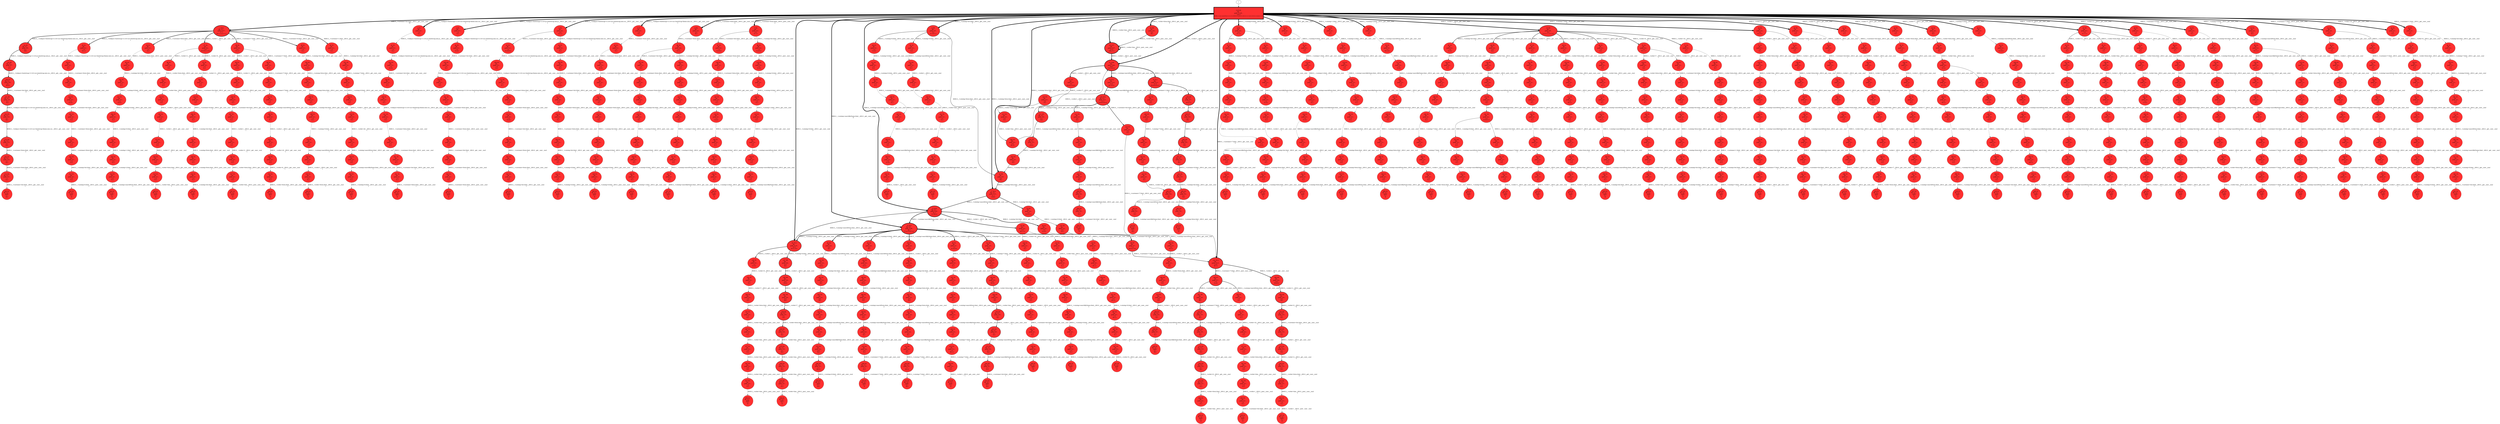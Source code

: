 // produced with flexfringe // 
digraph DFA {
	0 [label="root" shape=box];
		I -> 0;
	0 [ label="0 #120
fin: 
 path: 0:120 , 
120 0
[18,1,1,2,1,2,2,5,2,1,1,1,11,9,9,3,3,2,6,11,6,3,1,1,1,2,1,3,3,1,1,2,2,1,1,]" , style=filled, fillcolor="firebrick1", width=1.75713, height=1.75713, penwidth=4.79579];
		0 -> 1 [label="8080.0__>customer>list.html__200.0__get__user__zuul
18 " , penwidth=4.79579 ];
		0 -> 2 [label="8080.0__>webjars>bootstrap>3.3.6>css>bootstrap-theme.min.css__304.0__get__user__zuul
1 " , penwidth=4.79579 ];
		0 -> 3 [label="8080.0__>webjars>bootstrap>3.3.6>js>bootstrap.min.js__304.0__get__user__zuul
1 " , penwidth=4.79579 ];
		0 -> 4 [label="8080.0__>webjars>bootstrap>3.3.6>css>bootstrap.min.css__200.0__get__user__zuul
2 " , penwidth=4.79579 ];
		0 -> 5 [label="8080.0__>webjars>bootstrap>3.3.6>css>bootstrap-theme.min.css__200.0__get__user__zuul
1 " , penwidth=4.79579 ];
		0 -> 6 [label="8080.0__>customer>form.html__200.0__get__user__zuul
2 " , penwidth=4.79579 ];
		0 -> 7 [label="8080.0__>customer>form.html__200.0__post__user__zuul
2 " , penwidth=4.79579 ];
		0 -> 8 [label="8080.0__>catalog>list.html__200.0__get__user__zuul
5 " , penwidth=4.79579 ];
		0 -> 9 [label="8080.0__>catalog>6.html__405.0__post__user__zuul
2 " , penwidth=4.79579 ];
		0 -> 10 [label="8080.0__>catalog>6.html__200.0__get__user__zuul
1 " , penwidth=4.79579 ];
		0 -> 11 [label="8080.0__>catalog>1.html__200.0__get__user__zuul
1 " , penwidth=4.79579 ];
		0 -> 12 [label="8080.0__>catalog>2.html__200.0__get__user__zuul
1 " , penwidth=4.79579 ];
		0 -> 13 [label="8080.0__>catalog>searchForm.html__200.0__get__user__zuul
11 " , penwidth=4.79579 ];
		0 -> 14 [label="8080.0__>catalog>searchByName.html__200.0__get__user__zuul
9 " , penwidth=4.79579 ];
		0 -> 15 [label="8080.0__>order>__200.0__get__user__zuul
9 " , penwidth=4.79579 ];
		0 -> 16 [label="8080.0__>catalog>form.html__200.0__get__user__zuul
3 " , penwidth=4.79579 ];
		0 -> 17 [label="8080.0__>catalog>form.html__200.0__post__user__zuul
3 " , penwidth=4.79579 ];
		0 -> 18 [label="8080.0__>catalog>7.html__200.0__get__user__zuul
2 " , penwidth=4.79579 ];
		0 -> 19 [label="8080.0__>order>form.html__200.0__get__user__zuul
6 " , penwidth=4.79579 ];
		0 -> 20 [label="8080.0__>order>line__200.0__post__user__zuul
11 " , penwidth=4.79579 ];
		0 -> 21 [label="8080.0__>order>__200.0__post__user__zuul
6 " , penwidth=4.79579 ];
		0 -> 121 [label="8080.0__>customer>7.html__200.0__get__user__zuul
3 " , penwidth=4.79579 ];
		0 -> 22 [label="8080.0__>order>1__200.0__get__user__zuul
1 " , penwidth=4.79579 ];
		0 -> 23 [label="8080.0__>order>5__200.0__get__user__zuul
1 " , penwidth=4.79579 ];
		0 -> 24 [label="8080.0__>order>3__200.0__get__user__zuul
1 " , penwidth=4.79579 ];
		0 -> 25 [label="8080.0__>order>7__200.0__get__user__zuul
2 " , penwidth=4.79579 ];
		0 -> 26 [label="8080.0__>catalog>5.html__200.0__get__user__zuul
1 " , penwidth=4.79579 ];
		0 -> 63 [label="8080.0__>catalog>8.html__200.0__get__user__zuul
3 " , penwidth=4.79579 ];
		0 -> 27 [label="8080.0__>order>9__200.0__get__user__zuul
3 " , penwidth=4.79579 ];
		0 -> 28 [label="8080.0__>order>11__200.0__get__user__zuul
1 " , penwidth=4.79579 ];
		0 -> 29 [label="8080.0__>customer>6.html__200.0__get__user__zuul
1 " , penwidth=4.79579 ];
		0 -> 30 [label="8080.0__>catalog>9.html__200.0__get__user__zuul
2 " , penwidth=4.79579 ];
		0 -> 31 [label="8080.0__>customer>7.html__405.0__post__user__zuul
2 " , penwidth=4.79579 ];
		0 -> 32 [label="8080.0__>order>18__200.0__get__user__zuul
1 " , penwidth=4.79579 ];
		0 -> 33 [label="8080.0__>customer>1.html__200.0__get__user__zuul
1 " , penwidth=4.79579 ];
	1 [ label="1 #18
fin: 0:1 , 
 path: 0:17 , 
17 1
[9,1,1,2,2,1,1,]" , style=filled, fillcolor="firebrick1", width=1.37231, height=1.37231, penwidth=2.94444];
		1 -> 34 [label="8080.0__>webjars>bootstrap>3.3.6>css>bootstrap-theme.min.css__304.0__get__user__zuul
9 " , penwidth=2.94444 ];
		1 -> 35 [label="8080.0__>webjars>bootstrap>3.3.6>css>bootstrap.min.css__200.0__get__user__zuul
1 " , penwidth=2.94444 ];
		1 -> 36 [label="8080.0__>customer>form.html__200.0__get__user__zuul
1 " , penwidth=2.94444 ];
		1 -> 37 [label="8080.0__>order>__200.0__get__user__zuul
2 " , penwidth=2.94444 ];
		1 -> 38 [label="8080.0__>customer>7.html__200.0__get__user__zuul
2 " , penwidth=2.94444 ];
		1 -> 39 [label="8080.0__>customer>6.html__200.0__get__user__zuul
1 " , penwidth=2.94444 ];
		1 -> 40 [label="8080.0__>customer>1.html__200.0__get__user__zuul
1 " , penwidth=2.94444 ];
	2 [ label="2 #1
fin: 
 path: 0:1 , 
1 0
[1,]" , style=filled, fillcolor="firebrick1", width=0.526589, height=0.526589, penwidth=0.693147];
		2 -> 41 [label="8080.0__>webjars>bootstrap>3.3.6>js>bootstrap.min.js__304.0__get__user__zuul
1 " , penwidth=0.693147 ];
	3 [ label="3 #1
fin: 
 path: 0:1 , 
1 0
[1,]" , style=filled, fillcolor="firebrick1", width=0.526589, height=0.526589, penwidth=0.693147];
		3 -> 42 [label="8080.0__>webjars>bootstrap>3.3.6>css>bootstrap.min.css__200.0__get__user__zuul
1 " , penwidth=0.693147 ];
	4 [ label="4 #2
fin: 
 path: 0:2 , 
2 0
[1,1,]" , style=filled, fillcolor="firebrick1", width=0.741276, height=0.741276, penwidth=1.09861];
		4 -> 43 [label="8080.0__>customer>list.html__200.0__get__user__zuul
1 " , penwidth=1.09861 ];
		4 -> 44 [label="8080.0__>webjars>bootstrap>3.3.6>css>bootstrap-theme.min.css__200.0__get__user__zuul
1 " , penwidth=1.09861 ];
	5 [ label="5 #1
fin: 
 path: 0:1 , 
1 0
[1,]" , style=filled, fillcolor="firebrick1", width=0.526589, height=0.526589, penwidth=0.693147];
		5 -> 45 [label="8080.0__>customer>form.html__200.0__get__user__zuul
1 " , penwidth=0.693147 ];
	6 [ label="6 #2
fin: 
 path: 0:2 , 
2 0
[2,]" , style=filled, fillcolor="firebrick1", width=0.741276, height=0.741276, penwidth=1.09861];
		6 -> 46 [label="8080.0__>customer>form.html__200.0__post__user__zuul
2 " , penwidth=1.09861 ];
	7 [ label="7 #2
fin: 
 path: 0:2 , 
2 0
[1,1,]" , style=filled, fillcolor="firebrick1", width=0.741276, height=0.741276, penwidth=1.09861];
		7 -> 47 [label="8080.0__>customer>list.html__200.0__get__user__zuul
1 " , penwidth=1.09861 ];
		7 -> 48 [label="8080.0__>catalog>list.html__200.0__get__user__zuul
1 " , penwidth=1.09861 ];
	8 [ label="8 #5
fin: 
 path: 0:5 , 
5 0
[1,3,0,1,]" , style=filled, fillcolor="firebrick1", width=1.02667, height=1.02667, penwidth=1.79176];
		8 -> 49 [label="8080.0__>catalog>6.html__405.0__post__user__zuul
1 " , penwidth=1.79176 ];
		8 -> 16 [label="8080.0__>catalog>form.html__200.0__get__user__zuul
3 " , penwidth=1.79176 ];
		8 -> 50 [label="8080.0__>catalog>9.html__200.0__get__user__zuul
1 " , penwidth=1.79176 ];
	9 [ label="9 #2
fin: 
 path: 0:2 , 
2 0
[1,1,]" , style=filled, fillcolor="firebrick1", width=0.741276, height=0.741276, penwidth=1.09861];
		9 -> 51 [label="8080.0__>catalog>6.html__200.0__get__user__zuul
1 " , penwidth=1.09861 ];
		9 -> 52 [label="8080.0__>catalog>1.html__200.0__get__user__zuul
1 " , penwidth=1.09861 ];
	10 [ label="10 #1
fin: 
 path: 0:1 , 
1 0
[1,]" , style=filled, fillcolor="firebrick1", width=0.526589, height=0.526589, penwidth=0.693147];
		10 -> 53 [label="8080.0__>catalog>6.html__405.0__post__user__zuul
1 " , penwidth=0.693147 ];
	11 [ label="11 #1
fin: 
 path: 0:1 , 
1 0
[1,]" , style=filled, fillcolor="firebrick1", width=0.526589, height=0.526589, penwidth=0.693147];
		11 -> 54 [label="8080.0__>catalog>2.html__200.0__get__user__zuul
1 " , penwidth=0.693147 ];
	12 [ label="12 #1
fin: 
 path: 0:1 , 
1 0
[1,]" , style=filled, fillcolor="firebrick1", width=0.526589, height=0.526589, penwidth=0.693147];
		12 -> 55 [label="8080.0__>catalog>searchForm.html__200.0__get__user__zuul
1 " , penwidth=0.693147 ];
	13 [ label="13 #22
fin: 0:1 , 
 path: 0:21 , 
21 1
[1,18,2,]" , style=filled, fillcolor="firebrick1", width=1.41961, height=1.41961, penwidth=3.13549];
		13 -> 56 [label="8080.0__>catalog>list.html__200.0__get__user__zuul
1 " , penwidth=3.13549 ];
		13 -> 14 [label="8080.0__>catalog>searchByName.html__200.0__get__user__zuul
18 " , penwidth=3.13549 ];
		13 -> 57 [label="8080.0__>order>__200.0__get__user__zuul
2 " , penwidth=3.13549 ];
	14 [ label="14 #27
fin: 0:1 , 
 path: 0:26 , 
26 1
[7,2,1,5,2,7,2,]" , style=filled, fillcolor="firebrick1", width=1.46608, height=1.46608, penwidth=3.3322];
		14 -> 58 [label="8080.0__>customer>list.html__200.0__get__user__zuul
7 " , penwidth=3.3322 ];
		14 -> 59 [label="8080.0__>catalog>searchByName.html__200.0__get__user__zuul
2 " , penwidth=3.3322 ];
		14 -> 60 [label="8080.0__>order>__200.0__get__user__zuul
1 " , penwidth=3.3322 ];
		14 -> 61 [label="8080.0__>catalog>7.html__200.0__get__user__zuul
5 " , penwidth=3.3322 ];
		14 -> 62 [label="8080.0__>catalog>5.html__200.0__get__user__zuul
2 " , penwidth=3.3322 ];
		14 -> 63 [label="8080.0__>catalog>8.html__200.0__get__user__zuul
7 " , penwidth=3.3322 ];
		14 -> 64 [label="8080.0__>catalog>9.html__200.0__get__user__zuul
2 " , penwidth=3.3322 ];
	15 [ label="15 #9
fin: 
 path: 0:9 , 
9 0
[1,2,1,1,1,2,1,0,]" , style=filled, fillcolor="firebrick1", width=1.19471, height=1.19471, penwidth=2.30259];
		15 -> 65 [label="8080.0__>catalog>list.html__200.0__get__user__zuul
1 " , penwidth=2.30259 ];
		15 -> 66 [label="8080.0__>order>form.html__200.0__get__user__zuul
2 " , penwidth=2.30259 ];
		15 -> 67 [label="8080.0__>order>1__200.0__get__user__zuul
1 " , penwidth=2.30259 ];
		15 -> 68 [label="8080.0__>order>3__200.0__get__user__zuul
1 " , penwidth=2.30259 ];
		15 -> 69 [label="8080.0__>order>7__200.0__get__user__zuul
1 " , penwidth=2.30259 ];
		15 -> 70 [label="8080.0__>order>9__200.0__get__user__zuul
2 " , penwidth=2.30259 ];
		15 -> 71 [label="8080.0__>order>18__200.0__get__user__zuul
1 " , penwidth=2.30259 ];
	16 [ label="16 #9
fin: 
 path: 0:9 , 
9 0
[9,]" , style=filled, fillcolor="firebrick1", width=1.19471, height=1.19471, penwidth=2.30259];
		16 -> 17 [label="8080.0__>catalog>form.html__200.0__post__user__zuul
9 " , penwidth=2.30259 ];
	17 [ label="17 #12
fin: 0:1 , 
 path: 0:11 , 
11 1
[3,8,]" , style=filled, fillcolor="firebrick1", width=1.27115, height=1.27115, penwidth=2.56495];
		17 -> 72 [label="8080.0__>catalog>list.html__200.0__get__user__zuul
3 " , penwidth=2.56495 ];
		17 -> 13 [label="8080.0__>catalog>searchForm.html__200.0__get__user__zuul
8 " , penwidth=2.56495 ];
	18 [ label="18 #2
fin: 
 path: 0:2 , 
2 0
[1,1,0,]" , style=filled, fillcolor="firebrick1", width=0.741276, height=0.741276, penwidth=1.09861];
		18 -> 73 [label="8080.0__>order>__200.0__get__user__zuul
1 " , penwidth=1.09861 ];
		18 -> 74 [label="8080.0__>catalog>7.html__200.0__get__user__zuul
1 " , penwidth=1.09861 ];
	19 [ label="19 #6
fin: 
 path: 0:6 , 
6 0
[6,]" , style=filled, fillcolor="firebrick1", width=1.08042, height=1.08042, penwidth=1.94591];
		19 -> 20 [label="8080.0__>order>line__200.0__post__user__zuul
6 " , penwidth=1.94591 ];
	20 [ label="20 #37
fin: 
 path: 0:37 , 
37 0
[20,17,]" , style=filled, fillcolor="firebrick1", width=1.53419, height=1.53419, penwidth=3.63759];
		20 -> 20 [label="8080.0__>order>line__200.0__post__user__zuul
20 " , penwidth=3.63759 ];
		20 -> 21 [label="8080.0__>order>__200.0__post__user__zuul
17 " , penwidth=3.63759 ];
	21 [ label="21 #26
fin: 
 path: 0:26 , 
26 0
[11,12,3,]" , style=filled, fillcolor="firebrick1", width=1.45765, height=1.45765, penwidth=3.29584];
		21 -> 75 [label="8080.0__>customer>list.html__200.0__get__user__zuul
11 " , penwidth=3.29584 ];
		21 -> 76 [label="8080.0__>catalog>searchForm.html__200.0__get__user__zuul
12 " , penwidth=3.29584 ];
		21 -> 77 [label="8080.0__>order>__200.0__get__user__zuul
3 " , penwidth=3.29584 ];
	22 [ label="22 #1
fin: 
 path: 0:1 , 
1 0
[1,]" , style=filled, fillcolor="firebrick1", width=0.526589, height=0.526589, penwidth=0.693147];
		22 -> 78 [label="8080.0__>order>5__200.0__get__user__zuul
1 " , penwidth=0.693147 ];
	23 [ label="23 #1
fin: 
 path: 0:1 , 
1 0
[1,]" , style=filled, fillcolor="firebrick1", width=0.526589, height=0.526589, penwidth=0.693147];
		23 -> 79 [label="8080.0__>customer>list.html__200.0__get__user__zuul
1 " , penwidth=0.693147 ];
	24 [ label="24 #1
fin: 
 path: 0:1 , 
1 0
[1,]" , style=filled, fillcolor="firebrick1", width=0.526589, height=0.526589, penwidth=0.693147];
		24 -> 80 [label="8080.0__>order>form.html__200.0__get__user__zuul
1 " , penwidth=0.693147 ];
	25 [ label="25 #2
fin: 
 path: 0:2 , 
2 0
[2,]" , style=filled, fillcolor="firebrick1", width=0.741276, height=0.741276, penwidth=1.09861];
		25 -> 81 [label="8080.0__>order>form.html__200.0__get__user__zuul
2 " , penwidth=1.09861 ];
	26 [ label="26 #1
fin: 
 path: 0:1 , 
1 0
[1,]" , style=filled, fillcolor="firebrick1", width=0.526589, height=0.526589, penwidth=0.693147];
		26 -> 82 [label="8080.0__>catalog>searchForm.html__200.0__get__user__zuul
1 " , penwidth=0.693147 ];
	27 [ label="27 #3
fin: 
 path: 0:3 , 
3 0
[1,1,1,]" , style=filled, fillcolor="firebrick1", width=0.869742, height=0.869742, penwidth=1.38629];
		27 -> 83 [label="8080.0__>order>form.html__200.0__get__user__zuul
1 " , penwidth=1.38629 ];
		27 -> 84 [label="8080.0__>order>7__200.0__get__user__zuul
1 " , penwidth=1.38629 ];
		27 -> 85 [label="8080.0__>order>11__200.0__get__user__zuul
1 " , penwidth=1.38629 ];
	28 [ label="28 #1
fin: 
 path: 0:1 , 
1 0
[1,]" , style=filled, fillcolor="firebrick1", width=0.526589, height=0.526589, penwidth=0.693147];
		28 -> 86 [label="8080.0__>customer>list.html__200.0__get__user__zuul
1 " , penwidth=0.693147 ];
	29 [ label="29 #1
fin: 
 path: 0:1 , 
1 0
[1,]" , style=filled, fillcolor="firebrick1", width=0.526589, height=0.526589, penwidth=0.693147];
		29 -> 87 [label="8080.0__>catalog>list.html__200.0__get__user__zuul
1 " , penwidth=0.693147 ];
	30 [ label="30 #2
fin: 
 path: 0:2 , 
2 0
[2,]" , style=filled, fillcolor="firebrick1", width=0.741276, height=0.741276, penwidth=1.09861];
		30 -> 88 [label="8080.0__>catalog>searchForm.html__200.0__get__user__zuul
2 " , penwidth=1.09861 ];
	31 [ label="31 #2
fin: 
 path: 0:2 , 
2 0
[1,1,]" , style=filled, fillcolor="firebrick1", width=0.741276, height=0.741276, penwidth=1.09861];
		31 -> 89 [label="8080.0__>catalog>searchForm.html__200.0__get__user__zuul
1 " , penwidth=1.09861 ];
		31 -> 90 [label="8080.0__>customer>7.html__200.0__get__user__zuul
1 " , penwidth=1.09861 ];
	32 [ label="32 #1
fin: 
 path: 0:1 , 
1 0
[1,]" , style=filled, fillcolor="firebrick1", width=0.526589, height=0.526589, penwidth=0.693147];
		32 -> 91 [label="8080.0__>order>9__200.0__get__user__zuul
1 " , penwidth=0.693147 ];
	33 [ label="33 #1
fin: 
 path: 0:1 , 
1 0
[1,]" , style=filled, fillcolor="firebrick1", width=0.526589, height=0.526589, penwidth=0.693147];
		33 -> 92 [label="8080.0__>catalog>list.html__200.0__get__user__zuul
1 " , penwidth=0.693147 ];
	34 [ label="34 #9
fin: 0:1 , 
 path: 0:8 , 
8 1
[8,]" , style=filled, fillcolor="firebrick1", width=1.19471, height=1.19471, penwidth=2.30259];
		34 -> 93 [label="8080.0__>webjars>bootstrap>3.3.6>js>bootstrap.min.js__304.0__get__user__zuul
8 " , penwidth=2.30259 ];
	35 [ label="35 #1
fin: 
 path: 0:1 , 
1 0
[0,1,]" , style=filled, fillcolor="firebrick1", width=0.526589, height=0.526589, penwidth=0.693147];
		35 -> 94 [label="8080.0__>webjars>bootstrap>3.3.6>css>bootstrap-theme.min.css__200.0__get__user__zuul
1 " , penwidth=0.693147 ];
	36 [ label="36 #1
fin: 
 path: 0:1 , 
1 0
[1,]" , style=filled, fillcolor="firebrick1", width=0.526589, height=0.526589, penwidth=0.693147];
		36 -> 95 [label="8080.0__>customer>form.html__200.0__post__user__zuul
1 " , penwidth=0.693147 ];
	37 [ label="37 #2
fin: 
 path: 0:2 , 
2 0
[0,0,0,1,1,0,]" , style=filled, fillcolor="firebrick1", width=0.741276, height=0.741276, penwidth=1.09861];
		37 -> 96 [label="8080.0__>order>3__200.0__get__user__zuul
1 " , penwidth=1.09861 ];
		37 -> 97 [label="8080.0__>order>9__200.0__get__user__zuul
1 " , penwidth=1.09861 ];
	38 [ label="38 #2
fin: 
 path: 0:2 , 
2 0
[1,1,]" , style=filled, fillcolor="firebrick1", width=0.741276, height=0.741276, penwidth=1.09861];
		38 -> 98 [label="8080.0__>order>__200.0__get__user__zuul
1 " , penwidth=1.09861 ];
		38 -> 99 [label="8080.0__>customer>7.html__405.0__post__user__zuul
1 " , penwidth=1.09861 ];
	39 [ label="39 #1
fin: 
 path: 0:1 , 
1 0
[1,]" , style=filled, fillcolor="firebrick1", width=0.526589, height=0.526589, penwidth=0.693147];
		39 -> 100 [label="8080.0__>catalog>list.html__200.0__get__user__zuul
1 " , penwidth=0.693147 ];
	40 [ label="40 #1
fin: 
 path: 0:1 , 
1 0
[1,]" , style=filled, fillcolor="firebrick1", width=0.526589, height=0.526589, penwidth=0.693147];
		40 -> 101 [label="8080.0__>catalog>list.html__200.0__get__user__zuul
1 " , penwidth=0.693147 ];
	41 [ label="41 #1
fin: 
 path: 0:1 , 
1 0
[1,]" , style=filled, fillcolor="firebrick1", width=0.526589, height=0.526589, penwidth=0.693147];
		41 -> 102 [label="8080.0__>webjars>bootstrap>3.3.6>css>bootstrap.min.css__200.0__get__user__zuul
1 " , penwidth=0.693147 ];
	42 [ label="42 #1
fin: 
 path: 0:1 , 
1 0
[1,0,]" , style=filled, fillcolor="firebrick1", width=0.526589, height=0.526589, penwidth=0.693147];
		42 -> 103 [label="8080.0__>customer>list.html__200.0__get__user__zuul
1 " , penwidth=0.693147 ];
	43 [ label="43 #1
fin: 
 path: 0:1 , 
1 0
[1,0,0,0,]" , style=filled, fillcolor="firebrick1", width=0.526589, height=0.526589, penwidth=0.693147];
		43 -> 104 [label="8080.0__>webjars>bootstrap>3.3.6>css>bootstrap.min.css__200.0__get__user__zuul
1 " , penwidth=0.693147 ];
	44 [ label="44 #1
fin: 
 path: 0:1 , 
1 0
[1,]" , style=filled, fillcolor="firebrick1", width=0.526589, height=0.526589, penwidth=0.693147];
		44 -> 105 [label="8080.0__>customer>form.html__200.0__get__user__zuul
1 " , penwidth=0.693147 ];
	45 [ label="45 #1
fin: 
 path: 0:1 , 
1 0
[1,]" , style=filled, fillcolor="firebrick1", width=0.526589, height=0.526589, penwidth=0.693147];
		45 -> 106 [label="8080.0__>customer>form.html__200.0__post__user__zuul
1 " , penwidth=0.693147 ];
	46 [ label="46 #2
fin: 
 path: 0:2 , 
2 0
[1,1,]" , style=filled, fillcolor="firebrick1", width=0.741276, height=0.741276, penwidth=1.09861];
		46 -> 107 [label="8080.0__>customer>list.html__200.0__get__user__zuul
1 " , penwidth=1.09861 ];
		46 -> 108 [label="8080.0__>catalog>list.html__200.0__get__user__zuul
1 " , penwidth=1.09861 ];
	47 [ label="47 #1
fin: 
 path: 0:1 , 
1 0
[1,0,0,]" , style=filled, fillcolor="firebrick1", width=0.526589, height=0.526589, penwidth=0.693147];
		47 -> 109 [label="8080.0__>customer>form.html__200.0__get__user__zuul
1 " , penwidth=0.693147 ];
	48 [ label="48 #1
fin: 
 path: 0:1 , 
1 0
[1,0,0,]" , style=filled, fillcolor="firebrick1", width=0.526589, height=0.526589, penwidth=0.693147];
		48 -> 110 [label="8080.0__>catalog>6.html__405.0__post__user__zuul
1 " , penwidth=0.693147 ];
	49 [ label="49 #1
fin: 
 path: 0:1 , 
1 0
[1,0,]" , style=filled, fillcolor="firebrick1", width=0.526589, height=0.526589, penwidth=0.693147];
		49 -> 111 [label="8080.0__>catalog>6.html__200.0__get__user__zuul
1 " , penwidth=0.693147 ];
	50 [ label="50 #1
fin: 
 path: 0:1 , 
1 0
[1,]" , style=filled, fillcolor="firebrick1", width=0.526589, height=0.526589, penwidth=0.693147];
		50 -> 112 [label="8080.0__>catalog>searchForm.html__200.0__get__user__zuul
1 " , penwidth=0.693147 ];
	51 [ label="51 #1
fin: 
 path: 0:1 , 
1 0
[1,]" , style=filled, fillcolor="firebrick1", width=0.526589, height=0.526589, penwidth=0.693147];
		51 -> 113 [label="8080.0__>catalog>6.html__405.0__post__user__zuul
1 " , penwidth=0.693147 ];
	52 [ label="52 #1
fin: 
 path: 0:1 , 
1 0
[1,]" , style=filled, fillcolor="firebrick1", width=0.526589, height=0.526589, penwidth=0.693147];
		52 -> 114 [label="8080.0__>catalog>2.html__200.0__get__user__zuul
1 " , penwidth=0.693147 ];
	53 [ label="53 #1
fin: 
 path: 0:1 , 
1 0
[1,]" , style=filled, fillcolor="firebrick1", width=0.526589, height=0.526589, penwidth=0.693147];
		53 -> 115 [label="8080.0__>catalog>1.html__200.0__get__user__zuul
1 " , penwidth=0.693147 ];
	54 [ label="54 #1
fin: 
 path: 0:1 , 
1 0
[1,]" , style=filled, fillcolor="firebrick1", width=0.526589, height=0.526589, penwidth=0.693147];
		54 -> 116 [label="8080.0__>catalog>searchForm.html__200.0__get__user__zuul
1 " , penwidth=0.693147 ];
	55 [ label="55 #1
fin: 
 path: 0:1 , 
1 0
[0,1,0,]" , style=filled, fillcolor="firebrick1", width=0.526589, height=0.526589, penwidth=0.693147];
		55 -> 117 [label="8080.0__>catalog>searchByName.html__200.0__get__user__zuul
1 " , penwidth=0.693147 ];
	56 [ label="56 #1
fin: 
 path: 0:1 , 
1 0
[1,0,]" , style=filled, fillcolor="firebrick1", width=0.526589, height=0.526589, penwidth=0.693147];
		56 -> 118 [label="8080.0__>catalog>form.html__200.0__get__user__zuul
1 " , penwidth=0.693147 ];
	57 [ label="57 #2
fin: 
 path: 0:2 , 
2 0
[0,1,1,]" , style=filled, fillcolor="firebrick1", width=0.741276, height=0.741276, penwidth=1.09861];
		57 -> 119 [label="8080.0__>order>form.html__200.0__get__user__zuul
1 " , penwidth=1.09861 ];
		57 -> 120 [label="8080.0__>order>18__200.0__get__user__zuul
1 " , penwidth=1.09861 ];
	58 [ label="58 #7
fin: 
 path: 0:7 , 
7 0
[0,0,0,7,0,]" , style=filled, fillcolor="firebrick1", width=1.12475, height=1.12475, penwidth=2.07944];
		58 -> 121 [label="8080.0__>customer>7.html__200.0__get__user__zuul
7 " , penwidth=2.07944 ];
	59 [ label="59 #2
fin: 
 path: 0:2 , 
2 0
[2,0,]" , style=filled, fillcolor="firebrick1", width=0.741276, height=0.741276, penwidth=1.09861];
		59 -> 122 [label="8080.0__>order>__200.0__get__user__zuul
2 " , penwidth=1.09861 ];
	60 [ label="60 #1
fin: 
 path: 0:1 , 
1 0
[1,0,0,0,]" , style=filled, fillcolor="firebrick1", width=0.526589, height=0.526589, penwidth=0.693147];
		60 -> 123 [label="8080.0__>catalog>list.html__200.0__get__user__zuul
1 " , penwidth=0.693147 ];
	61 [ label="61 #5
fin: 
 path: 0:5 , 
5 0
[0,5,]" , style=filled, fillcolor="firebrick1", width=1.02667, height=1.02667, penwidth=1.79176];
		61 -> 124 [label="8080.0__>catalog>7.html__200.0__get__user__zuul
5 " , penwidth=1.79176 ];
	62 [ label="62 #2
fin: 
 path: 0:2 , 
2 0
[2,]" , style=filled, fillcolor="firebrick1", width=0.741276, height=0.741276, penwidth=1.09861];
		62 -> 125 [label="8080.0__>catalog>searchForm.html__200.0__get__user__zuul
2 " , penwidth=1.09861 ];
	63 [ label="63 #10
fin: 
 path: 0:10 , 
10 0
[0,3,1,6,]" , style=filled, fillcolor="firebrick1", width=1.22316, height=1.22316, penwidth=2.3979];
		63 -> 13 [label="8080.0__>catalog>searchForm.html__200.0__get__user__zuul
3 " , penwidth=2.3979 ];
		63 -> 126 [label="8080.0__>order>__200.0__get__user__zuul
1 " , penwidth=2.3979 ];
		63 -> 127 [label="8080.0__>catalog>8.html__200.0__get__user__zuul
6 " , penwidth=2.3979 ];
	64 [ label="64 #2
fin: 
 path: 0:2 , 
2 0
[2,]" , style=filled, fillcolor="firebrick1", width=0.741276, height=0.741276, penwidth=1.09861];
		64 -> 128 [label="8080.0__>catalog>searchForm.html__200.0__get__user__zuul
2 " , penwidth=1.09861 ];
	65 [ label="65 #1
fin: 
 path: 0:1 , 
1 0
[1,0,]" , style=filled, fillcolor="firebrick1", width=0.526589, height=0.526589, penwidth=0.693147];
		65 -> 129 [label="8080.0__>catalog>form.html__200.0__get__user__zuul
1 " , penwidth=0.693147 ];
	66 [ label="66 #2
fin: 
 path: 0:2 , 
2 0
[2,]" , style=filled, fillcolor="firebrick1", width=0.741276, height=0.741276, penwidth=1.09861];
		66 -> 130 [label="8080.0__>order>line__200.0__post__user__zuul
2 " , penwidth=1.09861 ];
	67 [ label="67 #1
fin: 
 path: 0:1 , 
1 0
[1,]" , style=filled, fillcolor="firebrick1", width=0.526589, height=0.526589, penwidth=0.693147];
		67 -> 131 [label="8080.0__>order>5__200.0__get__user__zuul
1 " , penwidth=0.693147 ];
	68 [ label="68 #1
fin: 
 path: 0:1 , 
1 0
[1,]" , style=filled, fillcolor="firebrick1", width=0.526589, height=0.526589, penwidth=0.693147];
		68 -> 132 [label="8080.0__>order>form.html__200.0__get__user__zuul
1 " , penwidth=0.693147 ];
	69 [ label="69 #1
fin: 
 path: 0:1 , 
1 0
[1,]" , style=filled, fillcolor="firebrick1", width=0.526589, height=0.526589, penwidth=0.693147];
		69 -> 133 [label="8080.0__>order>form.html__200.0__get__user__zuul
1 " , penwidth=0.693147 ];
	70 [ label="70 #2
fin: 
 path: 0:2 , 
2 0
[0,1,1,]" , style=filled, fillcolor="firebrick1", width=0.741276, height=0.741276, penwidth=1.09861];
		70 -> 134 [label="8080.0__>order>7__200.0__get__user__zuul
1 " , penwidth=1.09861 ];
		70 -> 135 [label="8080.0__>order>11__200.0__get__user__zuul
1 " , penwidth=1.09861 ];
	71 [ label="71 #1
fin: 
 path: 0:1 , 
1 0
[1,]" , style=filled, fillcolor="firebrick1", width=0.526589, height=0.526589, penwidth=0.693147];
		71 -> 136 [label="8080.0__>order>9__200.0__get__user__zuul
1 " , penwidth=0.693147 ];
	72 [ label="72 #3
fin: 
 path: 0:3 , 
3 0
[0,0,0,3,]" , style=filled, fillcolor="firebrick1", width=0.869742, height=0.869742, penwidth=1.38629];
		72 -> 137 [label="8080.0__>catalog>9.html__200.0__get__user__zuul
3 " , penwidth=1.38629 ];
	73 [ label="73 #1
fin: 
 path: 0:1 , 
1 0
[1,]" , style=filled, fillcolor="firebrick1", width=0.526589, height=0.526589, penwidth=0.693147];
		73 -> 138 [label="8080.0__>order>form.html__200.0__get__user__zuul
1 " , penwidth=0.693147 ];
	74 [ label="74 #1
fin: 
 path: 0:1 , 
1 0
[1,]" , style=filled, fillcolor="firebrick1", width=0.526589, height=0.526589, penwidth=0.693147];
		74 -> 139 [label="8080.0__>order>__200.0__get__user__zuul
1 " , penwidth=0.693147 ];
	75 [ label="75 #11
fin: 
 path: 0:11 , 
11 0
[0,0,8,0,0,3,]" , style=filled, fillcolor="firebrick1", width=1.24844, height=1.24844, penwidth=2.48491];
		75 -> 140 [label="8080.0__>order>__200.0__get__user__zuul
8 " , penwidth=2.48491 ];
		75 -> 141 [label="8080.0__>customer>1.html__200.0__get__user__zuul
3 " , penwidth=2.48491 ];
	76 [ label="76 #12
fin: 
 path: 0:12 , 
12 0
[0,12,0,]" , style=filled, fillcolor="firebrick1", width=1.27115, height=1.27115, penwidth=2.56495];
		76 -> 142 [label="8080.0__>catalog>searchByName.html__200.0__get__user__zuul
12 " , penwidth=2.56495 ];
	77 [ label="77 #3
fin: 
 path: 0:3 , 
3 0
[0,0,0,3,0,0,]" , style=filled, fillcolor="firebrick1", width=0.869742, height=0.869742, penwidth=1.38629];
		77 -> 143 [label="8080.0__>order>7__200.0__get__user__zuul
3 " , penwidth=1.38629 ];
	78 [ label="78 #1
fin: 
 path: 0:1 , 
1 0
[1,]" , style=filled, fillcolor="firebrick1", width=0.526589, height=0.526589, penwidth=0.693147];
		78 -> 144 [label="8080.0__>customer>list.html__200.0__get__user__zuul
1 " , penwidth=0.693147 ];
	79 [ label="79 #1
fin: 
 path: 0:1 , 
1 0
[1,0,]" , style=filled, fillcolor="firebrick1", width=0.526589, height=0.526589, penwidth=0.693147];
		79 -> 145 [label="8080.0__>order>__200.0__get__user__zuul
1 " , penwidth=0.693147 ];
	80 [ label="80 #1
fin: 
 path: 0:1 , 
1 0
[1,]" , style=filled, fillcolor="firebrick1", width=0.526589, height=0.526589, penwidth=0.693147];
		80 -> 146 [label="8080.0__>order>line__200.0__post__user__zuul
1 " , penwidth=0.693147 ];
	81 [ label="81 #2
fin: 
 path: 0:2 , 
2 0
[2,]" , style=filled, fillcolor="firebrick1", width=0.741276, height=0.741276, penwidth=1.09861];
		81 -> 147 [label="8080.0__>order>line__200.0__post__user__zuul
2 " , penwidth=1.09861 ];
	82 [ label="82 #1
fin: 
 path: 0:1 , 
1 0
[1,0,0,]" , style=filled, fillcolor="firebrick1", width=0.526589, height=0.526589, penwidth=0.693147];
		82 -> 148 [label="8080.0__>catalog>list.html__200.0__get__user__zuul
1 " , penwidth=0.693147 ];
	126 [ label="126 #1
fin: 
 path: 0:1 , 
1 0
[1,0,]" , style=filled, fillcolor="firebrick1", width=0.526589, height=0.526589, penwidth=0.693147];
		126 -> 194 [label="8080.0__>order>9__200.0__get__user__zuul
1 " , penwidth=0.693147 ];
	83 [ label="83 #1
fin: 
 path: 0:1 , 
1 0
[1,]" , style=filled, fillcolor="firebrick1", width=0.526589, height=0.526589, penwidth=0.693147];
		83 -> 149 [label="8080.0__>order>line__200.0__post__user__zuul
1 " , penwidth=0.693147 ];
	84 [ label="84 #1
fin: 
 path: 0:1 , 
1 0
[1,]" , style=filled, fillcolor="firebrick1", width=0.526589, height=0.526589, penwidth=0.693147];
		84 -> 150 [label="8080.0__>order>form.html__200.0__get__user__zuul
1 " , penwidth=0.693147 ];
	85 [ label="85 #1
fin: 
 path: 0:1 , 
1 0
[1,]" , style=filled, fillcolor="firebrick1", width=0.526589, height=0.526589, penwidth=0.693147];
		85 -> 151 [label="8080.0__>customer>list.html__200.0__get__user__zuul
1 " , penwidth=0.693147 ];
	86 [ label="86 #1
fin: 
 path: 0:1 , 
1 0
[1,]" , style=filled, fillcolor="firebrick1", width=0.526589, height=0.526589, penwidth=0.693147];
		86 -> 152 [label="8080.0__>customer>6.html__200.0__get__user__zuul
1 " , penwidth=0.693147 ];
	87 [ label="87 #1
fin: 
 path: 0:1 , 
1 0
[1,0,0,]" , style=filled, fillcolor="firebrick1", width=0.526589, height=0.526589, penwidth=0.693147];
		87 -> 153 [label="8080.0__>catalog>form.html__200.0__get__user__zuul
1 " , penwidth=0.693147 ];
	88 [ label="88 #2
fin: 
 path: 0:2 , 
2 0
[0,1,1,]" , style=filled, fillcolor="firebrick1", width=0.741276, height=0.741276, penwidth=1.09861];
		88 -> 154 [label="8080.0__>catalog>searchByName.html__200.0__get__user__zuul
1 " , penwidth=1.09861 ];
		88 -> 155 [label="8080.0__>order>__200.0__get__user__zuul
1 " , penwidth=1.09861 ];
	89 [ label="89 #1
fin: 
 path: 0:1 , 
1 0
[1,]" , style=filled, fillcolor="firebrick1", width=0.526589, height=0.526589, penwidth=0.693147];
		89 -> 156 [label="8080.0__>order>__200.0__get__user__zuul
1 " , penwidth=0.693147 ];
	90 [ label="90 #1
fin: 
 path: 0:1 , 
1 0
[1,]" , style=filled, fillcolor="firebrick1", width=0.526589, height=0.526589, penwidth=0.693147];
		90 -> 157 [label="8080.0__>customer>7.html__405.0__post__user__zuul
1 " , penwidth=0.693147 ];
	91 [ label="91 #1
fin: 
 path: 0:1 , 
1 0
[1,]" , style=filled, fillcolor="firebrick1", width=0.526589, height=0.526589, penwidth=0.693147];
		91 -> 158 [label="8080.0__>order>form.html__200.0__get__user__zuul
1 " , penwidth=0.693147 ];
	92 [ label="92 #1
fin: 
 path: 0:1 , 
1 0
[1,]" , style=filled, fillcolor="firebrick1", width=0.526589, height=0.526589, penwidth=0.693147];
		92 -> 159 [label="8080.0__>catalog>7.html__200.0__get__user__zuul
1 " , penwidth=0.693147 ];
	93 [ label="93 #8
fin: 0:1 , 
 path: 0:7 , 
7 1
[7,]" , style=filled, fillcolor="firebrick1", width=1.16228, height=1.16228, penwidth=2.19722];
		93 -> 160 [label="8080.0__>webjars>bootstrap>3.3.6>css>bootstrap.min.css__200.0__get__user__zuul
7 " , penwidth=2.19722 ];
	94 [ label="94 #1
fin: 
 path: 0:1 , 
1 0
[1,]" , style=filled, fillcolor="firebrick1", width=0.526589, height=0.526589, penwidth=0.693147];
		94 -> 161 [label="8080.0__>customer>form.html__200.0__get__user__zuul
1 " , penwidth=0.693147 ];
	95 [ label="95 #1
fin: 
 path: 0:1 , 
1 0
[0,1,]" , style=filled, fillcolor="firebrick1", width=0.526589, height=0.526589, penwidth=0.693147];
		95 -> 162 [label="8080.0__>catalog>list.html__200.0__get__user__zuul
1 " , penwidth=0.693147 ];
	96 [ label="96 #1
fin: 
 path: 0:1 , 
1 0
[1,]" , style=filled, fillcolor="firebrick1", width=0.526589, height=0.526589, penwidth=0.693147];
		96 -> 163 [label="8080.0__>order>form.html__200.0__get__user__zuul
1 " , penwidth=0.693147 ];
	97 [ label="97 #1
fin: 
 path: 0:1 , 
1 0
[1,]" , style=filled, fillcolor="firebrick1", width=0.526589, height=0.526589, penwidth=0.693147];
		97 -> 164 [label="8080.0__>order>11__200.0__get__user__zuul
1 " , penwidth=0.693147 ];
	98 [ label="98 #1
fin: 
 path: 0:1 , 
1 0
[1,0,]" , style=filled, fillcolor="firebrick1", width=0.526589, height=0.526589, penwidth=0.693147];
		98 -> 165 [label="8080.0__>order>1__200.0__get__user__zuul
1 " , penwidth=0.693147 ];
	99 [ label="99 #1
fin: 
 path: 0:1 , 
1 0
[0,1,]" , style=filled, fillcolor="firebrick1", width=0.526589, height=0.526589, penwidth=0.693147];
		99 -> 166 [label="8080.0__>customer>7.html__200.0__get__user__zuul
1 " , penwidth=0.693147 ];
	100 [ label="100 #1
fin: 
 path: 0:1 , 
1 0
[1,0,0,]" , style=filled, fillcolor="firebrick1", width=0.526589, height=0.526589, penwidth=0.693147];
		100 -> 167 [label="8080.0__>catalog>form.html__200.0__get__user__zuul
1 " , penwidth=0.693147 ];
	101 [ label="101 #1
fin: 
 path: 0:1 , 
1 0
[1,]" , style=filled, fillcolor="firebrick1", width=0.526589, height=0.526589, penwidth=0.693147];
		101 -> 168 [label="8080.0__>catalog>7.html__200.0__get__user__zuul
1 " , penwidth=0.693147 ];
	102 [ label="102 #1
fin: 
 path: 0:1 , 
1 0
[1,0,]" , style=filled, fillcolor="firebrick1", width=0.526589, height=0.526589, penwidth=0.693147];
		102 -> 169 [label="8080.0__>customer>list.html__200.0__get__user__zuul
1 " , penwidth=0.693147 ];
	103 [ label="103 #1
fin: 
 path: 0:1 , 
1 0
[1,]" , style=filled, fillcolor="firebrick1", width=0.526589, height=0.526589, penwidth=0.693147];
		103 -> 170 [label="8080.0__>webjars>bootstrap>3.3.6>css>bootstrap.min.css__200.0__get__user__zuul
1 " , penwidth=0.693147 ];
	104 [ label="104 #1
fin: 
 path: 0:1 , 
1 0
[1,]" , style=filled, fillcolor="firebrick1", width=0.526589, height=0.526589, penwidth=0.693147];
		104 -> 171 [label="8080.0__>webjars>bootstrap>3.3.6>css>bootstrap-theme.min.css__200.0__get__user__zuul
1 " , penwidth=0.693147 ];
	105 [ label="105 #1
fin: 
 path: 0:1 , 
1 0
[1,]" , style=filled, fillcolor="firebrick1", width=0.526589, height=0.526589, penwidth=0.693147];
		105 -> 172 [label="8080.0__>customer>form.html__200.0__post__user__zuul
1 " , penwidth=0.693147 ];
	106 [ label="106 #1
fin: 
 path: 0:1 , 
1 0
[1,0,]" , style=filled, fillcolor="firebrick1", width=0.526589, height=0.526589, penwidth=0.693147];
		106 -> 173 [label="8080.0__>customer>list.html__200.0__get__user__zuul
1 " , penwidth=0.693147 ];
	107 [ label="107 #1
fin: 
 path: 0:1 , 
1 0
[1,]" , style=filled, fillcolor="firebrick1", width=0.526589, height=0.526589, penwidth=0.693147];
		107 -> 174 [label="8080.0__>customer>form.html__200.0__get__user__zuul
1 " , penwidth=0.693147 ];
	108 [ label="108 #1
fin: 
 path: 0:1 , 
1 0
[1,]" , style=filled, fillcolor="firebrick1", width=0.526589, height=0.526589, penwidth=0.693147];
		108 -> 175 [label="8080.0__>catalog>6.html__405.0__post__user__zuul
1 " , penwidth=0.693147 ];
	109 [ label="109 #1
fin: 
 path: 0:1 , 
1 0
[1,]" , style=filled, fillcolor="firebrick1", width=0.526589, height=0.526589, penwidth=0.693147];
		109 -> 176 [label="8080.0__>customer>form.html__200.0__post__user__zuul
1 " , penwidth=0.693147 ];
	110 [ label="110 #1
fin: 
 path: 0:1 , 
1 0
[1,0,]" , style=filled, fillcolor="firebrick1", width=0.526589, height=0.526589, penwidth=0.693147];
		110 -> 177 [label="8080.0__>catalog>6.html__200.0__get__user__zuul
1 " , penwidth=0.693147 ];
	111 [ label="111 #1
fin: 
 path: 0:1 , 
1 0
[1,]" , style=filled, fillcolor="firebrick1", width=0.526589, height=0.526589, penwidth=0.693147];
		111 -> 178 [label="8080.0__>catalog>6.html__405.0__post__user__zuul
1 " , penwidth=0.693147 ];
	112 [ label="112 #1
fin: 
 path: 0:1 , 
1 0
[1,]" , style=filled, fillcolor="firebrick1", width=0.526589, height=0.526589, penwidth=0.693147];
		112 -> 179 [label="8080.0__>order>__200.0__get__user__zuul
1 " , penwidth=0.693147 ];
	113 [ label="113 #1
fin: 
 path: 0:1 , 
1 0
[1,]" , style=filled, fillcolor="firebrick1", width=0.526589, height=0.526589, penwidth=0.693147];
		113 -> 180 [label="8080.0__>catalog>1.html__200.0__get__user__zuul
1 " , penwidth=0.693147 ];
	114 [ label="114 #1
fin: 
 path: 0:1 , 
1 0
[1,]" , style=filled, fillcolor="firebrick1", width=0.526589, height=0.526589, penwidth=0.693147];
		114 -> 181 [label="8080.0__>catalog>searchForm.html__200.0__get__user__zuul
1 " , penwidth=0.693147 ];
	115 [ label="115 #1
fin: 
 path: 0:1 , 
1 0
[1,]" , style=filled, fillcolor="firebrick1", width=0.526589, height=0.526589, penwidth=0.693147];
		115 -> 182 [label="8080.0__>catalog>2.html__200.0__get__user__zuul
1 " , penwidth=0.693147 ];
	116 [ label="116 #1
fin: 
 path: 0:1 , 
1 0
[1,]" , style=filled, fillcolor="firebrick1", width=0.526589, height=0.526589, penwidth=0.693147];
		116 -> 183 [label="8080.0__>catalog>searchByName.html__200.0__get__user__zuul
1 " , penwidth=0.693147 ];
	117 [ label="117 #1
fin: 
 path: 0:1 , 
1 0
[1,0,]" , style=filled, fillcolor="firebrick1", width=0.526589, height=0.526589, penwidth=0.693147];
		117 -> 184 [label="8080.0__>catalog>searchByName.html__200.0__get__user__zuul
1 " , penwidth=0.693147 ];
	118 [ label="118 #1
fin: 
 path: 0:1 , 
1 0
[1,]" , style=filled, fillcolor="firebrick1", width=0.526589, height=0.526589, penwidth=0.693147];
		118 -> 185 [label="8080.0__>catalog>form.html__200.0__post__user__zuul
1 " , penwidth=0.693147 ];
	119 [ label="119 #1
fin: 
 path: 0:1 , 
1 0
[1,]" , style=filled, fillcolor="firebrick1", width=0.526589, height=0.526589, penwidth=0.693147];
		119 -> 186 [label="8080.0__>order>line__200.0__post__user__zuul
1 " , penwidth=0.693147 ];
	120 [ label="120 #1
fin: 
 path: 0:1 , 
1 0
[1,]" , style=filled, fillcolor="firebrick1", width=0.526589, height=0.526589, penwidth=0.693147];
		120 -> 187 [label="8080.0__>order>9__200.0__get__user__zuul
1 " , penwidth=0.693147 ];
	121 [ label="121 #13
fin: 
 path: 0:13 , 
13 0
[6,7,]" , style=filled, fillcolor="firebrick1", width=1.29172, height=1.29172, penwidth=2.63906];
		121 -> 188 [label="8080.0__>order>__200.0__get__user__zuul
6 " , penwidth=2.63906 ];
		121 -> 189 [label="8080.0__>customer>7.html__405.0__post__user__zuul
7 " , penwidth=2.63906 ];
	122 [ label="122 #2
fin: 
 path: 0:2 , 
2 0
[2,0,0,]" , style=filled, fillcolor="firebrick1", width=0.741276, height=0.741276, penwidth=1.09861];
		122 -> 190 [label="8080.0__>catalog>list.html__200.0__get__user__zuul
2 " , penwidth=1.09861 ];
	123 [ label="123 #1
fin: 
 path: 0:1 , 
1 0
[1,]" , style=filled, fillcolor="firebrick1", width=0.526589, height=0.526589, penwidth=0.693147];
		123 -> 191 [label="8080.0__>catalog>form.html__200.0__get__user__zuul
1 " , penwidth=0.693147 ];
	124 [ label="124 #5
fin: 
 path: 0:5 , 
5 0
[5,0,]" , style=filled, fillcolor="firebrick1", width=1.02667, height=1.02667, penwidth=1.79176];
		124 -> 192 [label="8080.0__>order>__200.0__get__user__zuul
5 " , penwidth=1.79176 ];
	125 [ label="125 #2
fin: 
 path: 0:2 , 
2 0
[2,0,]" , style=filled, fillcolor="firebrick1", width=0.741276, height=0.741276, penwidth=1.09861];
		125 -> 193 [label="8080.0__>catalog>list.html__200.0__get__user__zuul
2 " , penwidth=1.09861 ];
	127 [ label="127 #6
fin: 
 path: 0:6 , 
6 0
[6,]" , style=filled, fillcolor="firebrick1", width=1.08042, height=1.08042, penwidth=1.94591];
		127 -> 195 [label="8080.0__>order>__200.0__get__user__zuul
6 " , penwidth=1.94591 ];
	128 [ label="128 #2
fin: 
 path: 0:2 , 
2 0
[2,0,]" , style=filled, fillcolor="firebrick1", width=0.741276, height=0.741276, penwidth=1.09861];
		128 -> 196 [label="8080.0__>catalog>searchByName.html__200.0__get__user__zuul
2 " , penwidth=1.09861 ];
	129 [ label="129 #1
fin: 
 path: 0:1 , 
1 0
[1,]" , style=filled, fillcolor="firebrick1", width=0.526589, height=0.526589, penwidth=0.693147];
		129 -> 197 [label="8080.0__>catalog>form.html__200.0__post__user__zuul
1 " , penwidth=0.693147 ];
	130 [ label="130 #2
fin: 
 path: 0:2 , 
2 0
[0,2,]" , style=filled, fillcolor="firebrick1", width=0.741276, height=0.741276, penwidth=1.09861];
		130 -> 198 [label="8080.0__>order>__200.0__post__user__zuul
2 " , penwidth=1.09861 ];
	131 [ label="131 #1
fin: 
 path: 0:1 , 
1 0
[1,]" , style=filled, fillcolor="firebrick1", width=0.526589, height=0.526589, penwidth=0.693147];
		131 -> 199 [label="8080.0__>customer>list.html__200.0__get__user__zuul
1 " , penwidth=0.693147 ];
	132 [ label="132 #1
fin: 
 path: 0:1 , 
1 0
[1,]" , style=filled, fillcolor="firebrick1", width=0.526589, height=0.526589, penwidth=0.693147];
		132 -> 200 [label="8080.0__>order>line__200.0__post__user__zuul
1 " , penwidth=0.693147 ];
	133 [ label="133 #1
fin: 
 path: 0:1 , 
1 0
[1,]" , style=filled, fillcolor="firebrick1", width=0.526589, height=0.526589, penwidth=0.693147];
		133 -> 201 [label="8080.0__>order>line__200.0__post__user__zuul
1 " , penwidth=0.693147 ];
	134 [ label="134 #1
fin: 
 path: 0:1 , 
1 0
[1,]" , style=filled, fillcolor="firebrick1", width=0.526589, height=0.526589, penwidth=0.693147];
		134 -> 202 [label="8080.0__>order>form.html__200.0__get__user__zuul
1 " , penwidth=0.693147 ];
	135 [ label="135 #1
fin: 
 path: 0:1 , 
1 0
[1,]" , style=filled, fillcolor="firebrick1", width=0.526589, height=0.526589, penwidth=0.693147];
		135 -> 203 [label="8080.0__>customer>list.html__200.0__get__user__zuul
1 " , penwidth=0.693147 ];
	136 [ label="136 #1
fin: 
 path: 0:1 , 
1 0
[1,]" , style=filled, fillcolor="firebrick1", width=0.526589, height=0.526589, penwidth=0.693147];
		136 -> 204 [label="8080.0__>order>form.html__200.0__get__user__zuul
1 " , penwidth=0.693147 ];
	137 [ label="137 #3
fin: 
 path: 0:3 , 
3 0
[3,]" , style=filled, fillcolor="firebrick1", width=0.869742, height=0.869742, penwidth=1.38629];
		137 -> 205 [label="8080.0__>catalog>searchForm.html__200.0__get__user__zuul
3 " , penwidth=1.38629 ];
	138 [ label="138 #1
fin: 
 path: 0:1 , 
1 0
[1,]" , style=filled, fillcolor="firebrick1", width=0.526589, height=0.526589, penwidth=0.693147];
		138 -> 206 [label="8080.0__>order>line__200.0__post__user__zuul
1 " , penwidth=0.693147 ];
	139 [ label="139 #1
fin: 
 path: 0:1 , 
1 0
[1,]" , style=filled, fillcolor="firebrick1", width=0.526589, height=0.526589, penwidth=0.693147];
		139 -> 207 [label="8080.0__>order>form.html__200.0__get__user__zuul
1 " , penwidth=0.693147 ];
	140 [ label="140 #8
fin: 0:1 , 
 path: 0:7 , 
7 1
[0,0,7,]" , style=filled, fillcolor="firebrick1", width=1.16228, height=1.16228, penwidth=2.19722];
		140 -> 208 [label="8080.0__>order>9__200.0__get__user__zuul
7 " , penwidth=2.19722 ];
	141 [ label="141 #3
fin: 
 path: 0:3 , 
3 0
[3,]" , style=filled, fillcolor="firebrick1", width=0.869742, height=0.869742, penwidth=1.38629];
		141 -> 209 [label="8080.0__>catalog>list.html__200.0__get__user__zuul
3 " , penwidth=1.38629 ];
	142 [ label="142 #12
fin: 0:1 , 
 path: 0:11 , 
11 1
[3,0,0,5,0,3,]" , style=filled, fillcolor="firebrick1", width=1.27115, height=1.27115, penwidth=2.56495];
		142 -> 210 [label="8080.0__>customer>list.html__200.0__get__user__zuul
3 " , penwidth=2.56495 ];
		142 -> 211 [label="8080.0__>catalog>5.html__200.0__get__user__zuul
5 " , penwidth=2.56495 ];
		142 -> 212 [label="8080.0__>catalog>9.html__200.0__get__user__zuul
3 " , penwidth=2.56495 ];
	143 [ label="143 #3
fin: 
 path: 0:3 , 
3 0
[3,]" , style=filled, fillcolor="firebrick1", width=0.869742, height=0.869742, penwidth=1.38629];
		143 -> 213 [label="8080.0__>order>form.html__200.0__get__user__zuul
3 " , penwidth=1.38629 ];
	260 [ label="260 #1
fin: 
 path: 0:1 , 
1 0
[1,]" , style=filled, fillcolor="firebrick1", width=0.526589, height=0.526589, penwidth=0.693147];
		260 -> 331 [label="8080.0__>order>__200.0__get__user__zuul
1 " , penwidth=0.693147 ];
	144 [ label="144 #1
fin: 
 path: 0:1 , 
1 0
[1,]" , style=filled, fillcolor="firebrick1", width=0.526589, height=0.526589, penwidth=0.693147];
		144 -> 214 [label="8080.0__>order>__200.0__get__user__zuul
1 " , penwidth=0.693147 ];
	145 [ label="145 #1
fin: 
 path: 0:1 , 
1 0
[1,]" , style=filled, fillcolor="firebrick1", width=0.526589, height=0.526589, penwidth=0.693147];
		145 -> 215 [label="8080.0__>order>3__200.0__get__user__zuul
1 " , penwidth=0.693147 ];
	146 [ label="146 #1
fin: 
 path: 0:1 , 
1 0
[1,]" , style=filled, fillcolor="firebrick1", width=0.526589, height=0.526589, penwidth=0.693147];
		146 -> 216 [label="8080.0__>order>__200.0__post__user__zuul
1 " , penwidth=0.693147 ];
	147 [ label="147 #2
fin: 
 path: 0:2 , 
2 0
[1,1,]" , style=filled, fillcolor="firebrick1", width=0.741276, height=0.741276, penwidth=1.09861];
		147 -> 217 [label="8080.0__>order>line__200.0__post__user__zuul
1 " , penwidth=1.09861 ];
		147 -> 218 [label="8080.0__>order>__200.0__post__user__zuul
1 " , penwidth=1.09861 ];
	148 [ label="148 #1
fin: 
 path: 0:1 , 
1 0
[1,]" , style=filled, fillcolor="firebrick1", width=0.526589, height=0.526589, penwidth=0.693147];
		148 -> 219 [label="8080.0__>catalog>form.html__200.0__get__user__zuul
1 " , penwidth=0.693147 ];
	194 [ label="194 #1
fin: 
 path: 0:1 , 
1 0
[1,]" , style=filled, fillcolor="firebrick1", width=0.526589, height=0.526589, penwidth=0.693147];
		194 -> 266 [label="8080.0__>order>7__200.0__get__user__zuul
1 " , penwidth=0.693147 ];
	149 [ label="149 #1
fin: 
 path: 0:1 , 
1 0
[0,1,]" , style=filled, fillcolor="firebrick1", width=0.526589, height=0.526589, penwidth=0.693147];
		149 -> 220 [label="8080.0__>order>__200.0__post__user__zuul
1 " , penwidth=0.693147 ];
	150 [ label="150 #1
fin: 
 path: 0:1 , 
1 0
[1,]" , style=filled, fillcolor="firebrick1", width=0.526589, height=0.526589, penwidth=0.693147];
		150 -> 221 [label="8080.0__>order>line__200.0__post__user__zuul
1 " , penwidth=0.693147 ];
	151 [ label="151 #1
fin: 
 path: 0:1 , 
1 0
[1,]" , style=filled, fillcolor="firebrick1", width=0.526589, height=0.526589, penwidth=0.693147];
		151 -> 222 [label="8080.0__>customer>6.html__200.0__get__user__zuul
1 " , penwidth=0.693147 ];
	152 [ label="152 #1
fin: 
 path: 0:1 , 
1 0
[1,]" , style=filled, fillcolor="firebrick1", width=0.526589, height=0.526589, penwidth=0.693147];
		152 -> 223 [label="8080.0__>catalog>list.html__200.0__get__user__zuul
1 " , penwidth=0.693147 ];
	153 [ label="153 #1
fin: 
 path: 0:1 , 
1 0
[1,]" , style=filled, fillcolor="firebrick1", width=0.526589, height=0.526589, penwidth=0.693147];
		153 -> 224 [label="8080.0__>catalog>form.html__200.0__post__user__zuul
1 " , penwidth=0.693147 ];
	154 [ label="154 #1
fin: 
 path: 0:1 , 
1 0
[0,0,1,]" , style=filled, fillcolor="firebrick1", width=0.526589, height=0.526589, penwidth=0.693147];
		154 -> 225 [label="8080.0__>catalog>8.html__200.0__get__user__zuul
1 " , penwidth=0.693147 ];
	155 [ label="155 #1
fin: 
 path: 0:1 , 
1 0
[1,0,]" , style=filled, fillcolor="firebrick1", width=0.526589, height=0.526589, penwidth=0.693147];
		155 -> 226 [label="8080.0__>order>form.html__200.0__get__user__zuul
1 " , penwidth=0.693147 ];
	156 [ label="156 #1
fin: 
 path: 0:1 , 
1 0
[1,]" , style=filled, fillcolor="firebrick1", width=0.526589, height=0.526589, penwidth=0.693147];
		156 -> 227 [label="8080.0__>order>18__200.0__get__user__zuul
1 " , penwidth=0.693147 ];
	157 [ label="157 #1
fin: 
 path: 0:1 , 
1 0
[1,]" , style=filled, fillcolor="firebrick1", width=0.526589, height=0.526589, penwidth=0.693147];
		157 -> 228 [label="8080.0__>catalog>searchForm.html__200.0__get__user__zuul
1 " , penwidth=0.693147 ];
	158 [ label="158 #1
fin: 
 path: 0:1 , 
1 0
[1,]" , style=filled, fillcolor="firebrick1", width=0.526589, height=0.526589, penwidth=0.693147];
		158 -> 229 [label="8080.0__>order>line__200.0__post__user__zuul
1 " , penwidth=0.693147 ];
	159 [ label="159 #1
fin: 
 path: 0:1 , 
1 0
[1,]" , style=filled, fillcolor="firebrick1", width=0.526589, height=0.526589, penwidth=0.693147];
		159 -> 230 [label="8080.0__>catalog>8.html__200.0__get__user__zuul
1 " , penwidth=0.693147 ];
	160 [ label="160 #7
fin: 0:1 , 
 path: 0:6 , 
6 1
[6,0,]" , style=filled, fillcolor="firebrick1", width=1.12475, height=1.12475, penwidth=2.07944];
		160 -> 231 [label="8080.0__>customer>list.html__200.0__get__user__zuul
6 " , penwidth=2.07944 ];
	161 [ label="161 #1
fin: 
 path: 0:1 , 
1 0
[1,]" , style=filled, fillcolor="firebrick1", width=0.526589, height=0.526589, penwidth=0.693147];
		161 -> 232 [label="8080.0__>customer>form.html__200.0__post__user__zuul
1 " , penwidth=0.693147 ];
	162 [ label="162 #1
fin: 
 path: 0:1 , 
1 0
[1,]" , style=filled, fillcolor="firebrick1", width=0.526589, height=0.526589, penwidth=0.693147];
		162 -> 233 [label="8080.0__>catalog>6.html__405.0__post__user__zuul
1 " , penwidth=0.693147 ];
	163 [ label="163 #1
fin: 
 path: 0:1 , 
1 0
[1,]" , style=filled, fillcolor="firebrick1", width=0.526589, height=0.526589, penwidth=0.693147];
		163 -> 234 [label="8080.0__>order>line__200.0__post__user__zuul
1 " , penwidth=0.693147 ];
	164 [ label="164 #1
fin: 
 path: 0:1 , 
1 0
[1,]" , style=filled, fillcolor="firebrick1", width=0.526589, height=0.526589, penwidth=0.693147];
		164 -> 235 [label="8080.0__>customer>list.html__200.0__get__user__zuul
1 " , penwidth=0.693147 ];
	165 [ label="165 #1
fin: 
 path: 0:1 , 
1 0
[1,]" , style=filled, fillcolor="firebrick1", width=0.526589, height=0.526589, penwidth=0.693147];
		165 -> 236 [label="8080.0__>order>5__200.0__get__user__zuul
1 " , penwidth=0.693147 ];
	166 [ label="166 #1
fin: 
 path: 0:1 , 
1 0
[1,]" , style=filled, fillcolor="firebrick1", width=0.526589, height=0.526589, penwidth=0.693147];
		166 -> 237 [label="8080.0__>customer>7.html__405.0__post__user__zuul
1 " , penwidth=0.693147 ];
	167 [ label="167 #1
fin: 
 path: 0:1 , 
1 0
[1,]" , style=filled, fillcolor="firebrick1", width=0.526589, height=0.526589, penwidth=0.693147];
		167 -> 238 [label="8080.0__>catalog>form.html__200.0__post__user__zuul
1 " , penwidth=0.693147 ];
	168 [ label="168 #1
fin: 
 path: 0:1 , 
1 0
[1,]" , style=filled, fillcolor="firebrick1", width=0.526589, height=0.526589, penwidth=0.693147];
		168 -> 239 [label="8080.0__>catalog>8.html__200.0__get__user__zuul
1 " , penwidth=0.693147 ];
	169 [ label="169 #1
fin: 
 path: 0:1 , 
1 0
[1,]" , style=filled, fillcolor="firebrick1", width=0.526589, height=0.526589, penwidth=0.693147];
		169 -> 240 [label="8080.0__>webjars>bootstrap>3.3.6>css>bootstrap.min.css__200.0__get__user__zuul
1 " , penwidth=0.693147 ];
	170 [ label="170 #1
fin: 
 path: 0:1 , 
1 0
[1,]" , style=filled, fillcolor="firebrick1", width=0.526589, height=0.526589, penwidth=0.693147];
		170 -> 241 [label="8080.0__>webjars>bootstrap>3.3.6>css>bootstrap-theme.min.css__200.0__get__user__zuul
1 " , penwidth=0.693147 ];
	171 [ label="171 #1
fin: 
 path: 0:1 , 
1 0
[1,]" , style=filled, fillcolor="firebrick1", width=0.526589, height=0.526589, penwidth=0.693147];
		171 -> 242 [label="8080.0__>customer>form.html__200.0__get__user__zuul
1 " , penwidth=0.693147 ];
	172 [ label="172 #1
fin: 
 path: 0:1 , 
1 0
[1,0,]" , style=filled, fillcolor="firebrick1", width=0.526589, height=0.526589, penwidth=0.693147];
		172 -> 243 [label="8080.0__>customer>list.html__200.0__get__user__zuul
1 " , penwidth=0.693147 ];
	173 [ label="173 #1
fin: 
 path: 0:1 , 
1 0
[1,]" , style=filled, fillcolor="firebrick1", width=0.526589, height=0.526589, penwidth=0.693147];
		173 -> 244 [label="8080.0__>customer>form.html__200.0__get__user__zuul
1 " , penwidth=0.693147 ];
	174 [ label="174 #1
fin: 
 path: 0:1 , 
1 0
[1,]" , style=filled, fillcolor="firebrick1", width=0.526589, height=0.526589, penwidth=0.693147];
		174 -> 245 [label="8080.0__>customer>form.html__200.0__post__user__zuul
1 " , penwidth=0.693147 ];
	175 [ label="175 #1
fin: 
 path: 0:1 , 
1 0
[1,0,]" , style=filled, fillcolor="firebrick1", width=0.526589, height=0.526589, penwidth=0.693147];
		175 -> 246 [label="8080.0__>catalog>6.html__200.0__get__user__zuul
1 " , penwidth=0.693147 ];
	176 [ label="176 #1
fin: 
 path: 0:1 , 
1 0
[1,]" , style=filled, fillcolor="firebrick1", width=0.526589, height=0.526589, penwidth=0.693147];
		176 -> 247 [label="8080.0__>catalog>list.html__200.0__get__user__zuul
1 " , penwidth=0.693147 ];
	177 [ label="177 #1
fin: 
 path: 0:1 , 
1 0
[1,]" , style=filled, fillcolor="firebrick1", width=0.526589, height=0.526589, penwidth=0.693147];
		177 -> 248 [label="8080.0__>catalog>6.html__405.0__post__user__zuul
1 " , penwidth=0.693147 ];
	178 [ label="178 #1
fin: 
 path: 0:1 , 
1 0
[1,]" , style=filled, fillcolor="firebrick1", width=0.526589, height=0.526589, penwidth=0.693147];
		178 -> 249 [label="8080.0__>catalog>1.html__200.0__get__user__zuul
1 " , penwidth=0.693147 ];
	179 [ label="179 #1
fin: 
 path: 0:1 , 
1 0
[1,]" , style=filled, fillcolor="firebrick1", width=0.526589, height=0.526589, penwidth=0.693147];
		179 -> 250 [label="8080.0__>order>form.html__200.0__get__user__zuul
1 " , penwidth=0.693147 ];
	180 [ label="180 #1
fin: 
 path: 0:1 , 
1 0
[1,]" , style=filled, fillcolor="firebrick1", width=0.526589, height=0.526589, penwidth=0.693147];
		180 -> 251 [label="8080.0__>catalog>2.html__200.0__get__user__zuul
1 " , penwidth=0.693147 ];
	181 [ label="181 #1
fin: 
 path: 0:1 , 
1 0
[1,]" , style=filled, fillcolor="firebrick1", width=0.526589, height=0.526589, penwidth=0.693147];
		181 -> 252 [label="8080.0__>catalog>searchByName.html__200.0__get__user__zuul
1 " , penwidth=0.693147 ];
	182 [ label="182 #1
fin: 
 path: 0:1 , 
1 0
[1,]" , style=filled, fillcolor="firebrick1", width=0.526589, height=0.526589, penwidth=0.693147];
		182 -> 253 [label="8080.0__>catalog>searchForm.html__200.0__get__user__zuul
1 " , penwidth=0.693147 ];
	183 [ label="183 #1
fin: 
 path: 0:1 , 
1 0
[1,0,]" , style=filled, fillcolor="firebrick1", width=0.526589, height=0.526589, penwidth=0.693147];
		183 -> 254 [label="8080.0__>catalog>searchByName.html__200.0__get__user__zuul
1 " , penwidth=0.693147 ];
	184 [ label="184 #1
fin: 
 path: 0:1 , 
1 0
[1,]" , style=filled, fillcolor="firebrick1", width=0.526589, height=0.526589, penwidth=0.693147];
		184 -> 255 [label="8080.0__>order>__200.0__get__user__zuul
1 " , penwidth=0.693147 ];
	185 [ label="185 #1
fin: 
 path: 0:1 , 
1 0
[0,1,]" , style=filled, fillcolor="firebrick1", width=0.526589, height=0.526589, penwidth=0.693147];
		185 -> 256 [label="8080.0__>catalog>searchForm.html__200.0__get__user__zuul
1 " , penwidth=0.693147 ];
	186 [ label="186 #1
fin: 
 path: 0:1 , 
1 0
[1,]" , style=filled, fillcolor="firebrick1", width=0.526589, height=0.526589, penwidth=0.693147];
		186 -> 257 [label="8080.0__>order>__200.0__post__user__zuul
1 " , penwidth=0.693147 ];
	187 [ label="187 #1
fin: 
 path: 0:1 , 
1 0
[1,]" , style=filled, fillcolor="firebrick1", width=0.526589, height=0.526589, penwidth=0.693147];
		187 -> 258 [label="8080.0__>order>form.html__200.0__get__user__zuul
1 " , penwidth=0.693147 ];
	188 [ label="188 #6
fin: 
 path: 0:6 , 
6 0
[0,6,0,]" , style=filled, fillcolor="firebrick1", width=1.08042, height=1.08042, penwidth=1.94591];
		188 -> 259 [label="8080.0__>order>1__200.0__get__user__zuul
6 " , penwidth=1.94591 ];
	189 [ label="189 #7
fin: 
 path: 0:7 , 
7 0
[1,6,]" , style=filled, fillcolor="firebrick1", width=1.12475, height=1.12475, penwidth=2.07944];
		189 -> 260 [label="8080.0__>catalog>searchForm.html__200.0__get__user__zuul
1 " , penwidth=2.07944 ];
		189 -> 261 [label="8080.0__>customer>7.html__200.0__get__user__zuul
6 " , penwidth=2.07944 ];
	190 [ label="190 #2
fin: 
 path: 0:2 , 
2 0
[2,]" , style=filled, fillcolor="firebrick1", width=0.741276, height=0.741276, penwidth=1.09861];
		190 -> 262 [label="8080.0__>catalog>form.html__200.0__get__user__zuul
2 " , penwidth=1.09861 ];
	191 [ label="191 #1
fin: 
 path: 0:1 , 
1 0
[1,]" , style=filled, fillcolor="firebrick1", width=0.526589, height=0.526589, penwidth=0.693147];
		191 -> 263 [label="8080.0__>catalog>form.html__200.0__post__user__zuul
1 " , penwidth=0.693147 ];
	192 [ label="192 #5
fin: 
 path: 0:5 , 
5 0
[0,5,]" , style=filled, fillcolor="firebrick1", width=1.02667, height=1.02667, penwidth=1.79176];
		192 -> 264 [label="8080.0__>order>form.html__200.0__get__user__zuul
5 " , penwidth=1.79176 ];
	193 [ label="193 #2
fin: 
 path: 0:2 , 
2 0
[2,]" , style=filled, fillcolor="firebrick1", width=0.741276, height=0.741276, penwidth=1.09861];
		193 -> 265 [label="8080.0__>catalog>form.html__200.0__get__user__zuul
2 " , penwidth=1.09861 ];
	195 [ label="195 #6
fin: 
 path: 0:6 , 
6 0
[0,6,]" , style=filled, fillcolor="firebrick1", width=1.08042, height=1.08042, penwidth=1.94591];
		195 -> 267 [label="8080.0__>order>9__200.0__get__user__zuul
6 " , penwidth=1.94591 ];
	196 [ label="196 #2
fin: 
 path: 0:2 , 
2 0
[0,2,]" , style=filled, fillcolor="firebrick1", width=0.741276, height=0.741276, penwidth=1.09861];
		196 -> 268 [label="8080.0__>catalog>8.html__200.0__get__user__zuul
2 " , penwidth=1.09861 ];
	197 [ label="197 #1
fin: 
 path: 0:1 , 
1 0
[0,1,]" , style=filled, fillcolor="firebrick1", width=0.526589, height=0.526589, penwidth=0.693147];
		197 -> 269 [label="8080.0__>catalog>searchForm.html__200.0__get__user__zuul
1 " , penwidth=0.693147 ];
	198 [ label="198 #2
fin: 
 path: 0:2 , 
2 0
[0,2,0,]" , style=filled, fillcolor="firebrick1", width=0.741276, height=0.741276, penwidth=1.09861];
		198 -> 270 [label="8080.0__>catalog>searchForm.html__200.0__get__user__zuul
2 " , penwidth=1.09861 ];
	199 [ label="199 #1
fin: 
 path: 0:1 , 
1 0
[1,]" , style=filled, fillcolor="firebrick1", width=0.526589, height=0.526589, penwidth=0.693147];
		199 -> 271 [label="8080.0__>order>__200.0__get__user__zuul
1 " , penwidth=0.693147 ];
	200 [ label="200 #1
fin: 
 path: 0:1 , 
1 0
[0,1,]" , style=filled, fillcolor="firebrick1", width=0.526589, height=0.526589, penwidth=0.693147];
		200 -> 272 [label="8080.0__>order>__200.0__post__user__zuul
1 " , penwidth=0.693147 ];
	201 [ label="201 #1
fin: 
 path: 0:1 , 
1 0
[0,1,]" , style=filled, fillcolor="firebrick1", width=0.526589, height=0.526589, penwidth=0.693147];
		201 -> 273 [label="8080.0__>order>__200.0__post__user__zuul
1 " , penwidth=0.693147 ];
	202 [ label="202 #1
fin: 
 path: 0:1 , 
1 0
[1,]" , style=filled, fillcolor="firebrick1", width=0.526589, height=0.526589, penwidth=0.693147];
		202 -> 274 [label="8080.0__>order>line__200.0__post__user__zuul
1 " , penwidth=0.693147 ];
	203 [ label="203 #1
fin: 
 path: 0:1 , 
1 0
[1,]" , style=filled, fillcolor="firebrick1", width=0.526589, height=0.526589, penwidth=0.693147];
		203 -> 275 [label="8080.0__>customer>6.html__200.0__get__user__zuul
1 " , penwidth=0.693147 ];
	204 [ label="204 #1
fin: 
 path: 0:1 , 
1 0
[1,]" , style=filled, fillcolor="firebrick1", width=0.526589, height=0.526589, penwidth=0.693147];
		204 -> 276 [label="8080.0__>order>line__200.0__post__user__zuul
1 " , penwidth=0.693147 ];
	205 [ label="205 #3
fin: 
 path: 0:3 , 
3 0
[0,3,]" , style=filled, fillcolor="firebrick1", width=0.869742, height=0.869742, penwidth=1.38629];
		205 -> 277 [label="8080.0__>order>__200.0__get__user__zuul
3 " , penwidth=1.38629 ];
	206 [ label="206 #1
fin: 
 path: 0:1 , 
1 0
[1,]" , style=filled, fillcolor="firebrick1", width=0.526589, height=0.526589, penwidth=0.693147];
		206 -> 278 [label="8080.0__>order>__200.0__post__user__zuul
1 " , penwidth=0.693147 ];
	207 [ label="207 #1
fin: 
 path: 0:1 , 
1 0
[1,]" , style=filled, fillcolor="firebrick1", width=0.526589, height=0.526589, penwidth=0.693147];
		207 -> 279 [label="8080.0__>order>line__200.0__post__user__zuul
1 " , penwidth=0.693147 ];
	208 [ label="208 #7
fin: 0:1 , 
 path: 0:6 , 
6 1
[6,]" , style=filled, fillcolor="firebrick1", width=1.12475, height=1.12475, penwidth=2.07944];
		208 -> 280 [label="8080.0__>order>11__200.0__get__user__zuul
6 " , penwidth=2.07944 ];
	209 [ label="209 #3
fin: 
 path: 0:3 , 
3 0
[3,]" , style=filled, fillcolor="firebrick1", width=0.869742, height=0.869742, penwidth=1.38629];
		209 -> 281 [label="8080.0__>catalog>7.html__200.0__get__user__zuul
3 " , penwidth=1.38629 ];
	210 [ label="210 #3
fin: 
 path: 0:3 , 
3 0
[3,]" , style=filled, fillcolor="firebrick1", width=0.869742, height=0.869742, penwidth=1.38629];
		210 -> 121 [label="8080.0__>customer>7.html__200.0__get__user__zuul
3 " , penwidth=1.38629 ];
	211 [ label="211 #5
fin: 0:1 , 
 path: 0:4 , 
4 1
[4,]" , style=filled, fillcolor="firebrick1", width=1.02667, height=1.02667, penwidth=1.79176];
		211 -> 282 [label="8080.0__>catalog>searchForm.html__200.0__get__user__zuul
4 " , penwidth=1.79176 ];
	212 [ label="212 #3
fin: 
 path: 0:3 , 
3 0
[3,]" , style=filled, fillcolor="firebrick1", width=0.869742, height=0.869742, penwidth=1.38629];
		212 -> 283 [label="8080.0__>catalog>searchForm.html__200.0__get__user__zuul
3 " , penwidth=1.38629 ];
	213 [ label="213 #3
fin: 
 path: 0:3 , 
3 0
[3,]" , style=filled, fillcolor="firebrick1", width=0.869742, height=0.869742, penwidth=1.38629];
		213 -> 284 [label="8080.0__>order>line__200.0__post__user__zuul
3 " , penwidth=1.38629 ];
	331 [ label="331 #1
fin: 
 path: 0:1 , 
1 0
[1,]" , style=filled, fillcolor="firebrick1", width=0.526589, height=0.526589, penwidth=0.693147];
		331 -> 401 [label="8080.0__>order>18__200.0__get__user__zuul
1 " , penwidth=0.693147 ];
	214 [ label="214 #1
fin: 
 path: 0:1 , 
1 0
[1,]" , style=filled, fillcolor="firebrick1", width=0.526589, height=0.526589, penwidth=0.693147];
		214 -> 285 [label="8080.0__>order>3__200.0__get__user__zuul
1 " , penwidth=0.693147 ];
	215 [ label="215 #1
fin: 
 path: 0:1 , 
1 0
[1,]" , style=filled, fillcolor="firebrick1", width=0.526589, height=0.526589, penwidth=0.693147];
		215 -> 286 [label="8080.0__>order>form.html__200.0__get__user__zuul
1 " , penwidth=0.693147 ];
	216 [ label="216 #1
fin: 
 path: 0:1 , 
1 0
[0,1,]" , style=filled, fillcolor="firebrick1", width=0.526589, height=0.526589, penwidth=0.693147];
		216 -> 287 [label="8080.0__>order>__200.0__get__user__zuul
1 " , penwidth=0.693147 ];
	217 [ label="217 #1
fin: 
 path: 0:1 , 
1 0
[1,0,]" , style=filled, fillcolor="firebrick1", width=0.526589, height=0.526589, penwidth=0.693147];
		217 -> 288 [label="8080.0__>order>line__200.0__post__user__zuul
1 " , penwidth=0.693147 ];
	218 [ label="218 #1
fin: 
 path: 0:1 , 
1 0
[0,1,0,]" , style=filled, fillcolor="firebrick1", width=0.526589, height=0.526589, penwidth=0.693147];
		218 -> 289 [label="8080.0__>catalog>searchForm.html__200.0__get__user__zuul
1 " , penwidth=0.693147 ];
	219 [ label="219 #1
fin: 
 path: 0:1 , 
1 0
[1,]" , style=filled, fillcolor="firebrick1", width=0.526589, height=0.526589, penwidth=0.693147];
		219 -> 290 [label="8080.0__>catalog>form.html__200.0__post__user__zuul
1 " , penwidth=0.693147 ];
	266 [ label="266 #1
fin: 
 path: 0:1 , 
1 0
[1,]" , style=filled, fillcolor="firebrick1", width=0.526589, height=0.526589, penwidth=0.693147];
		266 -> 337 [label="8080.0__>order>form.html__200.0__get__user__zuul
1 " , penwidth=0.693147 ];
	220 [ label="220 #1
fin: 
 path: 0:1 , 
1 0
[1,]" , style=filled, fillcolor="firebrick1", width=0.526589, height=0.526589, penwidth=0.693147];
		220 -> 291 [label="8080.0__>customer>list.html__200.0__get__user__zuul
1 " , penwidth=0.693147 ];
	221 [ label="221 #1
fin: 
 path: 0:1 , 
1 0
[1,0,]" , style=filled, fillcolor="firebrick1", width=0.526589, height=0.526589, penwidth=0.693147];
		221 -> 292 [label="8080.0__>order>line__200.0__post__user__zuul
1 " , penwidth=0.693147 ];
	222 [ label="222 #1
fin: 
 path: 0:1 , 
1 0
[1,]" , style=filled, fillcolor="firebrick1", width=0.526589, height=0.526589, penwidth=0.693147];
		222 -> 293 [label="8080.0__>catalog>list.html__200.0__get__user__zuul
1 " , penwidth=0.693147 ];
	223 [ label="223 #1
fin: 
 path: 0:1 , 
1 0
[1,0,]" , style=filled, fillcolor="firebrick1", width=0.526589, height=0.526589, penwidth=0.693147];
		223 -> 294 [label="8080.0__>catalog>form.html__200.0__get__user__zuul
1 " , penwidth=0.693147 ];
	224 [ label="224 #1
fin: 
 path: 0:1 , 
1 0
[1,]" , style=filled, fillcolor="firebrick1", width=0.526589, height=0.526589, penwidth=0.693147];
		224 -> 295 [label="8080.0__>catalog>list.html__200.0__get__user__zuul
1 " , penwidth=0.693147 ];
	225 [ label="225 #1
fin: 
 path: 0:1 , 
1 0
[1,]" , style=filled, fillcolor="firebrick1", width=0.526589, height=0.526589, penwidth=0.693147];
		225 -> 296 [label="8080.0__>catalog>searchForm.html__200.0__get__user__zuul
1 " , penwidth=0.693147 ];
	226 [ label="226 #1
fin: 
 path: 0:1 , 
1 0
[1,]" , style=filled, fillcolor="firebrick1", width=0.526589, height=0.526589, penwidth=0.693147];
		226 -> 297 [label="8080.0__>order>line__200.0__post__user__zuul
1 " , penwidth=0.693147 ];
	227 [ label="227 #1
fin: 
 path: 0:1 , 
1 0
[1,]" , style=filled, fillcolor="firebrick1", width=0.526589, height=0.526589, penwidth=0.693147];
		227 -> 298 [label="8080.0__>order>9__200.0__get__user__zuul
1 " , penwidth=0.693147 ];
	228 [ label="228 #1
fin: 
 path: 0:1 , 
1 0
[1,]" , style=filled, fillcolor="firebrick1", width=0.526589, height=0.526589, penwidth=0.693147];
		228 -> 299 [label="8080.0__>order>__200.0__get__user__zuul
1 " , penwidth=0.693147 ];
	229 [ label="229 #1
fin: 
 path: 0:1 , 
1 0
[1,]" , style=filled, fillcolor="firebrick1", width=0.526589, height=0.526589, penwidth=0.693147];
		229 -> 300 [label="8080.0__>order>__200.0__post__user__zuul
1 " , penwidth=0.693147 ];
	230 [ label="230 #1
fin: 
 path: 0:1 , 
1 0
[1,]" , style=filled, fillcolor="firebrick1", width=0.526589, height=0.526589, penwidth=0.693147];
		230 -> 301 [label="8080.0__>order>__200.0__get__user__zuul
1 " , penwidth=0.693147 ];
	231 [ label="231 #6
fin: 0:1 , 
 path: 0:5 , 
5 1
[5,]" , style=filled, fillcolor="firebrick1", width=1.08042, height=1.08042, penwidth=1.94591];
		231 -> 302 [label="8080.0__>webjars>bootstrap>3.3.6>css>bootstrap.min.css__200.0__get__user__zuul
5 " , penwidth=1.94591 ];
	232 [ label="232 #1
fin: 
 path: 0:1 , 
1 0
[1,0,]" , style=filled, fillcolor="firebrick1", width=0.526589, height=0.526589, penwidth=0.693147];
		232 -> 303 [label="8080.0__>customer>list.html__200.0__get__user__zuul
1 " , penwidth=0.693147 ];
	233 [ label="233 #1
fin: 
 path: 0:1 , 
1 0
[1,0,]" , style=filled, fillcolor="firebrick1", width=0.526589, height=0.526589, penwidth=0.693147];
		233 -> 304 [label="8080.0__>catalog>6.html__200.0__get__user__zuul
1 " , penwidth=0.693147 ];
	234 [ label="234 #1
fin: 
 path: 0:1 , 
1 0
[1,]" , style=filled, fillcolor="firebrick1", width=0.526589, height=0.526589, penwidth=0.693147];
		234 -> 305 [label="8080.0__>order>__200.0__post__user__zuul
1 " , penwidth=0.693147 ];
	235 [ label="235 #1
fin: 
 path: 0:1 , 
1 0
[1,]" , style=filled, fillcolor="firebrick1", width=0.526589, height=0.526589, penwidth=0.693147];
		235 -> 306 [label="8080.0__>customer>6.html__200.0__get__user__zuul
1 " , penwidth=0.693147 ];
	236 [ label="236 #1
fin: 
 path: 0:1 , 
1 0
[1,]" , style=filled, fillcolor="firebrick1", width=0.526589, height=0.526589, penwidth=0.693147];
		236 -> 307 [label="8080.0__>customer>list.html__200.0__get__user__zuul
1 " , penwidth=0.693147 ];
	237 [ label="237 #1
fin: 
 path: 0:1 , 
1 0
[1,]" , style=filled, fillcolor="firebrick1", width=0.526589, height=0.526589, penwidth=0.693147];
		237 -> 308 [label="8080.0__>catalog>searchForm.html__200.0__get__user__zuul
1 " , penwidth=0.693147 ];
	238 [ label="238 #1
fin: 
 path: 0:1 , 
1 0
[1,]" , style=filled, fillcolor="firebrick1", width=0.526589, height=0.526589, penwidth=0.693147];
		238 -> 309 [label="8080.0__>catalog>list.html__200.0__get__user__zuul
1 " , penwidth=0.693147 ];
	239 [ label="239 #1
fin: 
 path: 0:1 , 
1 0
[1,]" , style=filled, fillcolor="firebrick1", width=0.526589, height=0.526589, penwidth=0.693147];
		239 -> 310 [label="8080.0__>order>__200.0__get__user__zuul
1 " , penwidth=0.693147 ];
	240 [ label="240 #1
fin: 
 path: 0:1 , 
1 0
[1,]" , style=filled, fillcolor="firebrick1", width=0.526589, height=0.526589, penwidth=0.693147];
		240 -> 311 [label="8080.0__>webjars>bootstrap>3.3.6>css>bootstrap-theme.min.css__200.0__get__user__zuul
1 " , penwidth=0.693147 ];
	241 [ label="241 #1
fin: 
 path: 0:1 , 
1 0
[1,]" , style=filled, fillcolor="firebrick1", width=0.526589, height=0.526589, penwidth=0.693147];
		241 -> 312 [label="8080.0__>customer>form.html__200.0__get__user__zuul
1 " , penwidth=0.693147 ];
	242 [ label="242 #1
fin: 
 path: 0:1 , 
1 0
[1,]" , style=filled, fillcolor="firebrick1", width=0.526589, height=0.526589, penwidth=0.693147];
		242 -> 313 [label="8080.0__>customer>form.html__200.0__post__user__zuul
1 " , penwidth=0.693147 ];
	243 [ label="243 #1
fin: 
 path: 0:1 , 
1 0
[1,]" , style=filled, fillcolor="firebrick1", width=0.526589, height=0.526589, penwidth=0.693147];
		243 -> 314 [label="8080.0__>customer>form.html__200.0__get__user__zuul
1 " , penwidth=0.693147 ];
	244 [ label="244 #1
fin: 
 path: 0:1 , 
1 0
[1,]" , style=filled, fillcolor="firebrick1", width=0.526589, height=0.526589, penwidth=0.693147];
		244 -> 315 [label="8080.0__>customer>form.html__200.0__post__user__zuul
1 " , penwidth=0.693147 ];
	245 [ label="245 #1
fin: 
 path: 0:1 , 
1 0
[1,]" , style=filled, fillcolor="firebrick1", width=0.526589, height=0.526589, penwidth=0.693147];
		245 -> 316 [label="8080.0__>catalog>list.html__200.0__get__user__zuul
1 " , penwidth=0.693147 ];
	246 [ label="246 #1
fin: 
 path: 0:1 , 
1 0
[1,]" , style=filled, fillcolor="firebrick1", width=0.526589, height=0.526589, penwidth=0.693147];
		246 -> 317 [label="8080.0__>catalog>6.html__405.0__post__user__zuul
1 " , penwidth=0.693147 ];
	247 [ label="247 #1
fin: 
 path: 0:1 , 
1 0
[1,]" , style=filled, fillcolor="firebrick1", width=0.526589, height=0.526589, penwidth=0.693147];
		247 -> 318 [label="8080.0__>catalog>6.html__405.0__post__user__zuul
1 " , penwidth=0.693147 ];
	248 [ label="248 #1
fin: 
 path: 0:1 , 
1 0
[1,]" , style=filled, fillcolor="firebrick1", width=0.526589, height=0.526589, penwidth=0.693147];
		248 -> 319 [label="8080.0__>catalog>1.html__200.0__get__user__zuul
1 " , penwidth=0.693147 ];
	249 [ label="249 #1
fin: 
 path: 0:1 , 
1 0
[1,]" , style=filled, fillcolor="firebrick1", width=0.526589, height=0.526589, penwidth=0.693147];
		249 -> 320 [label="8080.0__>catalog>2.html__200.0__get__user__zuul
1 " , penwidth=0.693147 ];
	250 [ label="250 #1
fin: 
 path: 0:1 , 
1 0
[1,]" , style=filled, fillcolor="firebrick1", width=0.526589, height=0.526589, penwidth=0.693147];
		250 -> 321 [label="8080.0__>order>line__200.0__post__user__zuul
1 " , penwidth=0.693147 ];
	251 [ label="251 #1
fin: 
 path: 0:1 , 
1 0
[1,]" , style=filled, fillcolor="firebrick1", width=0.526589, height=0.526589, penwidth=0.693147];
		251 -> 322 [label="8080.0__>catalog>searchForm.html__200.0__get__user__zuul
1 " , penwidth=0.693147 ];
	252 [ label="252 #1
fin: 
 path: 0:1 , 
1 0
[1,0,]" , style=filled, fillcolor="firebrick1", width=0.526589, height=0.526589, penwidth=0.693147];
		252 -> 323 [label="8080.0__>catalog>searchByName.html__200.0__get__user__zuul
1 " , penwidth=0.693147 ];
	253 [ label="253 #1
fin: 
 path: 0:1 , 
1 0
[1,]" , style=filled, fillcolor="firebrick1", width=0.526589, height=0.526589, penwidth=0.693147];
		253 -> 324 [label="8080.0__>catalog>searchByName.html__200.0__get__user__zuul
1 " , penwidth=0.693147 ];
	254 [ label="254 #1
fin: 
 path: 0:1 , 
1 0
[1,]" , style=filled, fillcolor="firebrick1", width=0.526589, height=0.526589, penwidth=0.693147];
		254 -> 325 [label="8080.0__>order>__200.0__get__user__zuul
1 " , penwidth=0.693147 ];
	255 [ label="255 #1
fin: 
 path: 0:1 , 
1 0
[1,]" , style=filled, fillcolor="firebrick1", width=0.526589, height=0.526589, penwidth=0.693147];
		255 -> 326 [label="8080.0__>catalog>list.html__200.0__get__user__zuul
1 " , penwidth=0.693147 ];
	256 [ label="256 #1
fin: 
 path: 0:1 , 
1 0
[1,]" , style=filled, fillcolor="firebrick1", width=0.526589, height=0.526589, penwidth=0.693147];
		256 -> 327 [label="8080.0__>catalog>searchByName.html__200.0__get__user__zuul
1 " , penwidth=0.693147 ];
	257 [ label="257 #1
fin: 
 path: 0:1 , 
1 0
[0,1,]" , style=filled, fillcolor="firebrick1", width=0.526589, height=0.526589, penwidth=0.693147];
		257 -> 328 [label="8080.0__>catalog>searchForm.html__200.0__get__user__zuul
1 " , penwidth=0.693147 ];
	258 [ label="258 #1
fin: 
 path: 0:1 , 
1 0
[1,]" , style=filled, fillcolor="firebrick1", width=0.526589, height=0.526589, penwidth=0.693147];
		258 -> 329 [label="8080.0__>order>line__200.0__post__user__zuul
1 " , penwidth=0.693147 ];
	259 [ label="259 #6
fin: 
 path: 0:6 , 
6 0
[6,]" , style=filled, fillcolor="firebrick1", width=1.08042, height=1.08042, penwidth=1.94591];
		259 -> 330 [label="8080.0__>order>5__200.0__get__user__zuul
6 " , penwidth=1.94591 ];
	261 [ label="261 #6
fin: 
 path: 0:6 , 
6 0
[6,]" , style=filled, fillcolor="firebrick1", width=1.08042, height=1.08042, penwidth=1.94591];
		261 -> 332 [label="8080.0__>customer>7.html__405.0__post__user__zuul
6 " , penwidth=1.94591 ];
	262 [ label="262 #2
fin: 
 path: 0:2 , 
2 0
[2,]" , style=filled, fillcolor="firebrick1", width=0.741276, height=0.741276, penwidth=1.09861];
		262 -> 333 [label="8080.0__>catalog>form.html__200.0__post__user__zuul
2 " , penwidth=1.09861 ];
	263 [ label="263 #1
fin: 
 path: 0:1 , 
1 0
[1,]" , style=filled, fillcolor="firebrick1", width=0.526589, height=0.526589, penwidth=0.693147];
		263 -> 334 [label="8080.0__>catalog>searchForm.html__200.0__get__user__zuul
1 " , penwidth=0.693147 ];
	264 [ label="264 #5
fin: 
 path: 0:5 , 
5 0
[5,]" , style=filled, fillcolor="firebrick1", width=1.02667, height=1.02667, penwidth=1.79176];
		264 -> 335 [label="8080.0__>order>line__200.0__post__user__zuul
5 " , penwidth=1.79176 ];
	265 [ label="265 #2
fin: 
 path: 0:2 , 
2 0
[2,]" , style=filled, fillcolor="firebrick1", width=0.741276, height=0.741276, penwidth=1.09861];
		265 -> 336 [label="8080.0__>catalog>form.html__200.0__post__user__zuul
2 " , penwidth=1.09861 ];
	267 [ label="267 #6
fin: 
 path: 0:6 , 
6 0
[6,]" , style=filled, fillcolor="firebrick1", width=1.08042, height=1.08042, penwidth=1.94591];
		267 -> 338 [label="8080.0__>order>7__200.0__get__user__zuul
6 " , penwidth=1.94591 ];
	268 [ label="268 #2
fin: 
 path: 0:2 , 
2 0
[2,]" , style=filled, fillcolor="firebrick1", width=0.741276, height=0.741276, penwidth=1.09861];
		268 -> 339 [label="8080.0__>catalog>searchForm.html__200.0__get__user__zuul
2 " , penwidth=1.09861 ];
	269 [ label="269 #1
fin: 
 path: 0:1 , 
1 0
[1,]" , style=filled, fillcolor="firebrick1", width=0.526589, height=0.526589, penwidth=0.693147];
		269 -> 340 [label="8080.0__>catalog>searchByName.html__200.0__get__user__zuul
1 " , penwidth=0.693147 ];
	270 [ label="270 #2
fin: 
 path: 0:2 , 
2 0
[2,]" , style=filled, fillcolor="firebrick1", width=0.741276, height=0.741276, penwidth=1.09861];
		270 -> 341 [label="8080.0__>catalog>searchByName.html__200.0__get__user__zuul
2 " , penwidth=1.09861 ];
	271 [ label="271 #1
fin: 
 path: 0:1 , 
1 0
[1,]" , style=filled, fillcolor="firebrick1", width=0.526589, height=0.526589, penwidth=0.693147];
		271 -> 342 [label="8080.0__>order>3__200.0__get__user__zuul
1 " , penwidth=0.693147 ];
	272 [ label="272 #1
fin: 
 path: 0:1 , 
1 0
[0,1,]" , style=filled, fillcolor="firebrick1", width=0.526589, height=0.526589, penwidth=0.693147];
		272 -> 343 [label="8080.0__>order>__200.0__get__user__zuul
1 " , penwidth=0.693147 ];
	273 [ label="273 #1
fin: 
 path: 0:1 , 
1 0
[1,]" , style=filled, fillcolor="firebrick1", width=0.526589, height=0.526589, penwidth=0.693147];
		273 -> 344 [label="8080.0__>catalog>searchForm.html__200.0__get__user__zuul
1 " , penwidth=0.693147 ];
	274 [ label="274 #1
fin: 
 path: 0:1 , 
1 0
[1,]" , style=filled, fillcolor="firebrick1", width=0.526589, height=0.526589, penwidth=0.693147];
		274 -> 345 [label="8080.0__>order>line__200.0__post__user__zuul
1 " , penwidth=0.693147 ];
	275 [ label="275 #1
fin: 
 path: 0:1 , 
1 0
[1,]" , style=filled, fillcolor="firebrick1", width=0.526589, height=0.526589, penwidth=0.693147];
		275 -> 346 [label="8080.0__>catalog>list.html__200.0__get__user__zuul
1 " , penwidth=0.693147 ];
	276 [ label="276 #1
fin: 
 path: 0:1 , 
1 0
[1,]" , style=filled, fillcolor="firebrick1", width=0.526589, height=0.526589, penwidth=0.693147];
		276 -> 347 [label="8080.0__>order>__200.0__post__user__zuul
1 " , penwidth=0.693147 ];
	277 [ label="277 #3
fin: 
 path: 0:3 , 
3 0
[3,]" , style=filled, fillcolor="firebrick1", width=0.869742, height=0.869742, penwidth=1.38629];
		277 -> 348 [label="8080.0__>order>form.html__200.0__get__user__zuul
3 " , penwidth=1.38629 ];
	278 [ label="278 #1
fin: 
 path: 0:1 , 
1 0
[1,]" , style=filled, fillcolor="firebrick1", width=0.526589, height=0.526589, penwidth=0.693147];
		278 -> 349 [label="8080.0__>catalog>searchForm.html__200.0__get__user__zuul
1 " , penwidth=0.693147 ];
	279 [ label="279 #1
fin: 
 path: 0:1 , 
1 0
[1,]" , style=filled, fillcolor="firebrick1", width=0.526589, height=0.526589, penwidth=0.693147];
		279 -> 350 [label="8080.0__>order>__200.0__post__user__zuul
1 " , penwidth=0.693147 ];
	280 [ label="280 #6
fin: 0:1 , 
 path: 0:5 , 
5 1
[5,]" , style=filled, fillcolor="firebrick1", width=1.08042, height=1.08042, penwidth=1.94591];
		280 -> 351 [label="8080.0__>customer>list.html__200.0__get__user__zuul
5 " , penwidth=1.94591 ];
	281 [ label="281 #3
fin: 
 path: 0:3 , 
3 0
[3,]" , style=filled, fillcolor="firebrick1", width=0.869742, height=0.869742, penwidth=1.38629];
		281 -> 352 [label="8080.0__>catalog>8.html__200.0__get__user__zuul
3 " , penwidth=1.38629 ];
	282 [ label="282 #4
fin: 0:1 , 
 path: 0:3 , 
3 1
[3,0,]" , style=filled, fillcolor="firebrick1", width=0.959135, height=0.959135, penwidth=1.60944];
		282 -> 353 [label="8080.0__>catalog>list.html__200.0__get__user__zuul
3 " , penwidth=1.60944 ];
	283 [ label="283 #3
fin: 
 path: 0:3 , 
3 0
[3,]" , style=filled, fillcolor="firebrick1", width=0.869742, height=0.869742, penwidth=1.38629];
		283 -> 354 [label="8080.0__>catalog>searchByName.html__200.0__get__user__zuul
3 " , penwidth=1.38629 ];
	284 [ label="284 #3
fin: 
 path: 0:3 , 
3 0
[0,3,]" , style=filled, fillcolor="firebrick1", width=0.869742, height=0.869742, penwidth=1.38629];
		284 -> 21 [label="8080.0__>order>__200.0__post__user__zuul
3 " , penwidth=1.38629 ];
	401 [ label="401 #1
fin: 
 path: 0:1 , 
1 0
[1,]" , style=filled, fillcolor="firebrick1", width=0.526589, height=0.526589, penwidth=0.693147];
		401 -> 471 [label="8080.0__>order>9__200.0__get__user__zuul
1 " , penwidth=0.693147 ];
	285 [ label="285 #1
fin: 
 path: 0:1 , 
1 0
[1,]" , style=filled, fillcolor="firebrick1", width=0.526589, height=0.526589, penwidth=0.693147];
		285 -> 355 [label="8080.0__>order>form.html__200.0__get__user__zuul
1 " , penwidth=0.693147 ];
	286 [ label="286 #1
fin: 
 path: 0:1 , 
1 0
[1,]" , style=filled, fillcolor="firebrick1", width=0.526589, height=0.526589, penwidth=0.693147];
		286 -> 356 [label="8080.0__>order>line__200.0__post__user__zuul
1 " , penwidth=0.693147 ];
	287 [ label="287 #1
fin: 
 path: 0:1 , 
1 0
[1,]" , style=filled, fillcolor="firebrick1", width=0.526589, height=0.526589, penwidth=0.693147];
		287 -> 357 [label="8080.0__>order>7__200.0__get__user__zuul
1 " , penwidth=0.693147 ];
	288 [ label="288 #1
fin: 
 path: 0:1 , 
1 0
[1,0,]" , style=filled, fillcolor="firebrick1", width=0.526589, height=0.526589, penwidth=0.693147];
		288 -> 358 [label="8080.0__>order>line__200.0__post__user__zuul
1 " , penwidth=0.693147 ];
	289 [ label="289 #1
fin: 
 path: 0:1 , 
1 0
[0,1,]" , style=filled, fillcolor="firebrick1", width=0.526589, height=0.526589, penwidth=0.693147];
		289 -> 359 [label="8080.0__>catalog>searchByName.html__200.0__get__user__zuul
1 " , penwidth=0.693147 ];
	290 [ label="290 #1
fin: 
 path: 0:1 , 
1 0
[1,]" , style=filled, fillcolor="firebrick1", width=0.526589, height=0.526589, penwidth=0.693147];
		290 -> 360 [label="8080.0__>catalog>searchForm.html__200.0__get__user__zuul
1 " , penwidth=0.693147 ];
	337 [ label="337 #1
fin: 
 path: 0:1 , 
1 0
[1,]" , style=filled, fillcolor="firebrick1", width=0.526589, height=0.526589, penwidth=0.693147];
		337 -> 407 [label="8080.0__>order>line__200.0__post__user__zuul
1 " , penwidth=0.693147 ];
	291 [ label="291 #1
fin: 
 path: 0:1 , 
1 0
[1,]" , style=filled, fillcolor="firebrick1", width=0.526589, height=0.526589, penwidth=0.693147];
		291 -> 361 [label="8080.0__>customer>1.html__200.0__get__user__zuul
1 " , penwidth=0.693147 ];
	292 [ label="292 #1
fin: 
 path: 0:1 , 
1 0
[1,0,]" , style=filled, fillcolor="firebrick1", width=0.526589, height=0.526589, penwidth=0.693147];
		292 -> 362 [label="8080.0__>order>line__200.0__post__user__zuul
1 " , penwidth=0.693147 ];
	293 [ label="293 #1
fin: 
 path: 0:1 , 
1 0
[1,0,]" , style=filled, fillcolor="firebrick1", width=0.526589, height=0.526589, penwidth=0.693147];
		293 -> 363 [label="8080.0__>catalog>form.html__200.0__get__user__zuul
1 " , penwidth=0.693147 ];
	294 [ label="294 #1
fin: 
 path: 0:1 , 
1 0
[1,]" , style=filled, fillcolor="firebrick1", width=0.526589, height=0.526589, penwidth=0.693147];
		294 -> 364 [label="8080.0__>catalog>form.html__200.0__post__user__zuul
1 " , penwidth=0.693147 ];
	295 [ label="295 #1
fin: 
 path: 0:1 , 
1 0
[1,]" , style=filled, fillcolor="firebrick1", width=0.526589, height=0.526589, penwidth=0.693147];
		295 -> 365 [label="8080.0__>catalog>9.html__200.0__get__user__zuul
1 " , penwidth=0.693147 ];
	296 [ label="296 #1
fin: 
 path: 0:1 , 
1 0
[1,]" , style=filled, fillcolor="firebrick1", width=0.526589, height=0.526589, penwidth=0.693147];
		296 -> 366 [label="8080.0__>catalog>searchByName.html__200.0__get__user__zuul
1 " , penwidth=0.693147 ];
	297 [ label="297 #1
fin: 
 path: 0:1 , 
1 0
[1,]" , style=filled, fillcolor="firebrick1", width=0.526589, height=0.526589, penwidth=0.693147];
		297 -> 367 [label="8080.0__>order>__200.0__post__user__zuul
1 " , penwidth=0.693147 ];
	298 [ label="298 #1
fin: 
 path: 0:1 , 
1 0
[1,]" , style=filled, fillcolor="firebrick1", width=0.526589, height=0.526589, penwidth=0.693147];
		298 -> 368 [label="8080.0__>order>form.html__200.0__get__user__zuul
1 " , penwidth=0.693147 ];
	299 [ label="299 #1
fin: 
 path: 0:1 , 
1 0
[1,]" , style=filled, fillcolor="firebrick1", width=0.526589, height=0.526589, penwidth=0.693147];
		299 -> 369 [label="8080.0__>order>18__200.0__get__user__zuul
1 " , penwidth=0.693147 ];
	300 [ label="300 #1
fin: 
 path: 0:1 , 
1 0
[1,]" , style=filled, fillcolor="firebrick1", width=0.526589, height=0.526589, penwidth=0.693147];
		300 -> 370 [label="8080.0__>customer>list.html__200.0__get__user__zuul
1 " , penwidth=0.693147 ];
	301 [ label="301 #1
fin: 
 path: 0:1 , 
1 0
[1,]" , style=filled, fillcolor="firebrick1", width=0.526589, height=0.526589, penwidth=0.693147];
		301 -> 371 [label="8080.0__>order>20__200.0__get__user__zuul
1 " , penwidth=0.693147 ];
	302 [ label="302 #5
fin: 0:1 , 
 path: 0:4 , 
4 1
[4,]" , style=filled, fillcolor="firebrick1", width=1.02667, height=1.02667, penwidth=1.79176];
		302 -> 372 [label="8080.0__>webjars>bootstrap>3.3.6>css>bootstrap-theme.min.css__200.0__get__user__zuul
4 " , penwidth=1.79176 ];
	303 [ label="303 #1
fin: 
 path: 0:1 , 
1 0
[1,]" , style=filled, fillcolor="firebrick1", width=0.526589, height=0.526589, penwidth=0.693147];
		303 -> 373 [label="8080.0__>customer>form.html__200.0__get__user__zuul
1 " , penwidth=0.693147 ];
	304 [ label="304 #1
fin: 
 path: 0:1 , 
1 0
[1,]" , style=filled, fillcolor="firebrick1", width=0.526589, height=0.526589, penwidth=0.693147];
		304 -> 374 [label="8080.0__>catalog>6.html__405.0__post__user__zuul
1 " , penwidth=0.693147 ];
	305 [ label="305 #1
fin: 
 path: 0:1 , 
1 0
[1,]" , style=filled, fillcolor="firebrick1", width=0.526589, height=0.526589, penwidth=0.693147];
		305 -> 375 [label="8080.0__>order>__200.0__get__user__zuul
1 " , penwidth=0.693147 ];
	306 [ label="306 #1
fin: 
 path: 0:1 , 
1 0
[1,]" , style=filled, fillcolor="firebrick1", width=0.526589, height=0.526589, penwidth=0.693147];
		306 -> 376 [label="8080.0__>catalog>list.html__200.0__get__user__zuul
1 " , penwidth=0.693147 ];
	307 [ label="307 #1
fin: 
 path: 0:1 , 
1 0
[1,]" , style=filled, fillcolor="firebrick1", width=0.526589, height=0.526589, penwidth=0.693147];
		307 -> 377 [label="8080.0__>order>__200.0__get__user__zuul
1 " , penwidth=0.693147 ];
	308 [ label="308 #1
fin: 
 path: 0:1 , 
1 0
[1,]" , style=filled, fillcolor="firebrick1", width=0.526589, height=0.526589, penwidth=0.693147];
		308 -> 378 [label="8080.0__>order>__200.0__get__user__zuul
1 " , penwidth=0.693147 ];
	309 [ label="309 #1
fin: 
 path: 0:1 , 
1 0
[1,]" , style=filled, fillcolor="firebrick1", width=0.526589, height=0.526589, penwidth=0.693147];
		309 -> 379 [label="8080.0__>catalog>9.html__200.0__get__user__zuul
1 " , penwidth=0.693147 ];
	310 [ label="310 #1
fin: 
 path: 0:1 , 
1 0
[1,]" , style=filled, fillcolor="firebrick1", width=0.526589, height=0.526589, penwidth=0.693147];
		310 -> 380 [label="8080.0__>order>20__200.0__get__user__zuul
1 " , penwidth=0.693147 ];
	311 [ label="311 #1
fin: 
 path: 0:1 , 
1 0
[1,]" , style=filled, fillcolor="firebrick1", width=0.526589, height=0.526589, penwidth=0.693147];
		311 -> 381 [label="8080.0__>customer>form.html__200.0__get__user__zuul
1 " , penwidth=0.693147 ];
	312 [ label="312 #1
fin: 
 path: 0:1 , 
1 0
[1,]" , style=filled, fillcolor="firebrick1", width=0.526589, height=0.526589, penwidth=0.693147];
		312 -> 382 [label="8080.0__>customer>form.html__200.0__post__user__zuul
1 " , penwidth=0.693147 ];
	313 [ label="313 #1
fin: 
 path: 0:1 , 
1 0
[1,0,]" , style=filled, fillcolor="firebrick1", width=0.526589, height=0.526589, penwidth=0.693147];
		313 -> 383 [label="8080.0__>customer>list.html__200.0__get__user__zuul
1 " , penwidth=0.693147 ];
	314 [ label="314 #1
fin: 
 path: 0:1 , 
1 0
[1,]" , style=filled, fillcolor="firebrick1", width=0.526589, height=0.526589, penwidth=0.693147];
		314 -> 384 [label="8080.0__>customer>form.html__200.0__post__user__zuul
1 " , penwidth=0.693147 ];
	315 [ label="315 #1
fin: 
 path: 0:1 , 
1 0
[1,]" , style=filled, fillcolor="firebrick1", width=0.526589, height=0.526589, penwidth=0.693147];
		315 -> 385 [label="8080.0__>catalog>list.html__200.0__get__user__zuul
1 " , penwidth=0.693147 ];
	316 [ label="316 #1
fin: 
 path: 0:1 , 
1 0
[1,]" , style=filled, fillcolor="firebrick1", width=0.526589, height=0.526589, penwidth=0.693147];
		316 -> 386 [label="8080.0__>catalog>6.html__405.0__post__user__zuul
1 " , penwidth=0.693147 ];
	317 [ label="317 #1
fin: 
 path: 0:1 , 
1 0
[1,]" , style=filled, fillcolor="firebrick1", width=0.526589, height=0.526589, penwidth=0.693147];
		317 -> 387 [label="8080.0__>catalog>1.html__200.0__get__user__zuul
1 " , penwidth=0.693147 ];
	318 [ label="318 #1
fin: 
 path: 0:1 , 
1 0
[1,0,]" , style=filled, fillcolor="firebrick1", width=0.526589, height=0.526589, penwidth=0.693147];
		318 -> 388 [label="8080.0__>catalog>6.html__200.0__get__user__zuul
1 " , penwidth=0.693147 ];
	319 [ label="319 #1
fin: 
 path: 0:1 , 
1 0
[1,]" , style=filled, fillcolor="firebrick1", width=0.526589, height=0.526589, penwidth=0.693147];
		319 -> 389 [label="8080.0__>catalog>2.html__200.0__get__user__zuul
1 " , penwidth=0.693147 ];
	320 [ label="320 #1
fin: 
 path: 0:1 , 
1 0
[1,]" , style=filled, fillcolor="firebrick1", width=0.526589, height=0.526589, penwidth=0.693147];
		320 -> 390 [label="8080.0__>catalog>searchForm.html__200.0__get__user__zuul
1 " , penwidth=0.693147 ];
	321 [ label="321 #1
fin: 
 path: 0:1 , 
1 0
[1,]" , style=filled, fillcolor="firebrick1", width=0.526589, height=0.526589, penwidth=0.693147];
		321 -> 391 [label="8080.0__>order>__200.0__post__user__zuul
1 " , penwidth=0.693147 ];
	322 [ label="322 #1
fin: 
 path: 0:1 , 
1 0
[1,]" , style=filled, fillcolor="firebrick1", width=0.526589, height=0.526589, penwidth=0.693147];
		322 -> 392 [label="8080.0__>catalog>searchByName.html__200.0__get__user__zuul
1 " , penwidth=0.693147 ];
	323 [ label="323 #1
fin: 
 path: 0:1 , 
1 0
[1,]" , style=filled, fillcolor="firebrick1", width=0.526589, height=0.526589, penwidth=0.693147];
		323 -> 393 [label="8080.0__>order>__200.0__get__user__zuul
1 " , penwidth=0.693147 ];
	324 [ label="324 #1
fin: 
 path: 0:1 , 
1 0
[1,0,]" , style=filled, fillcolor="firebrick1", width=0.526589, height=0.526589, penwidth=0.693147];
		324 -> 394 [label="8080.0__>catalog>searchByName.html__200.0__get__user__zuul
1 " , penwidth=0.693147 ];
	325 [ label="325 #1
fin: 
 path: 0:1 , 
1 0
[1,]" , style=filled, fillcolor="firebrick1", width=0.526589, height=0.526589, penwidth=0.693147];
		325 -> 395 [label="8080.0__>catalog>list.html__200.0__get__user__zuul
1 " , penwidth=0.693147 ];
	326 [ label="326 #1
fin: 
 path: 0:1 , 
1 0
[1,]" , style=filled, fillcolor="firebrick1", width=0.526589, height=0.526589, penwidth=0.693147];
		326 -> 396 [label="8080.0__>catalog>form.html__200.0__get__user__zuul
1 " , penwidth=0.693147 ];
	327 [ label="327 #1
fin: 
 path: 0:1 , 
1 0
[0,1,]" , style=filled, fillcolor="firebrick1", width=0.526589, height=0.526589, penwidth=0.693147];
		327 -> 397 [label="8080.0__>catalog>8.html__200.0__get__user__zuul
1 " , penwidth=0.693147 ];
	328 [ label="328 #1
fin: 
 path: 0:1 , 
1 0
[1,]" , style=filled, fillcolor="firebrick1", width=0.526589, height=0.526589, penwidth=0.693147];
		328 -> 398 [label="8080.0__>catalog>searchByName.html__200.0__get__user__zuul
1 " , penwidth=0.693147 ];
	329 [ label="329 #1
fin: 
 path: 0:1 , 
1 0
[1,]" , style=filled, fillcolor="firebrick1", width=0.526589, height=0.526589, penwidth=0.693147];
		329 -> 399 [label="8080.0__>order>__200.0__post__user__zuul
1 " , penwidth=0.693147 ];
	330 [ label="330 #6
fin: 0:1 , 
 path: 0:5 , 
5 1
[5,]" , style=filled, fillcolor="firebrick1", width=1.08042, height=1.08042, penwidth=1.94591];
		330 -> 400 [label="8080.0__>customer>list.html__200.0__get__user__zuul
5 " , penwidth=1.94591 ];
	332 [ label="332 #6
fin: 0:1 , 
 path: 0:5 , 
5 1
[5,]" , style=filled, fillcolor="firebrick1", width=1.08042, height=1.08042, penwidth=1.94591];
		332 -> 402 [label="8080.0__>catalog>searchForm.html__200.0__get__user__zuul
5 " , penwidth=1.94591 ];
	333 [ label="333 #2
fin: 
 path: 0:2 , 
2 0
[2,]" , style=filled, fillcolor="firebrick1", width=0.741276, height=0.741276, penwidth=1.09861];
		333 -> 403 [label="8080.0__>catalog>searchForm.html__200.0__get__user__zuul
2 " , penwidth=1.09861 ];
	334 [ label="334 #1
fin: 
 path: 0:1 , 
1 0
[1,]" , style=filled, fillcolor="firebrick1", width=0.526589, height=0.526589, penwidth=0.693147];
		334 -> 404 [label="8080.0__>catalog>searchByName.html__200.0__get__user__zuul
1 " , penwidth=0.693147 ];
	335 [ label="335 #5
fin: 0:1 , 
 path: 0:4 , 
4 1
[4,]" , style=filled, fillcolor="firebrick1", width=1.02667, height=1.02667, penwidth=1.79176];
		335 -> 405 [label="8080.0__>order>__200.0__post__user__zuul
4 " , penwidth=1.79176 ];
	336 [ label="336 #2
fin: 
 path: 0:2 , 
2 0
[2,]" , style=filled, fillcolor="firebrick1", width=0.741276, height=0.741276, penwidth=1.09861];
		336 -> 406 [label="8080.0__>catalog>searchForm.html__200.0__get__user__zuul
2 " , penwidth=1.09861 ];
	338 [ label="338 #6
fin: 0:1 , 
 path: 0:5 , 
5 1
[5,]" , style=filled, fillcolor="firebrick1", width=1.08042, height=1.08042, penwidth=1.94591];
		338 -> 408 [label="8080.0__>order>form.html__200.0__get__user__zuul
5 " , penwidth=1.94591 ];
	339 [ label="339 #2
fin: 
 path: 0:2 , 
2 0
[2,]" , style=filled, fillcolor="firebrick1", width=0.741276, height=0.741276, penwidth=1.09861];
		339 -> 409 [label="8080.0__>catalog>searchByName.html__200.0__get__user__zuul
2 " , penwidth=1.09861 ];
	340 [ label="340 #1
fin: 
 path: 0:1 , 
1 0
[1,]" , style=filled, fillcolor="firebrick1", width=0.526589, height=0.526589, penwidth=0.693147];
		340 -> 410 [label="8080.0__>catalog>7.html__200.0__get__user__zuul
1 " , penwidth=0.693147 ];
	341 [ label="341 #2
fin: 
 path: 0:2 , 
2 0
[1,0,0,1,]" , style=filled, fillcolor="firebrick1", width=0.741276, height=0.741276, penwidth=1.09861];
		341 -> 411 [label="8080.0__>customer>list.html__200.0__get__user__zuul
1 " , penwidth=1.09861 ];
		341 -> 412 [label="8080.0__>catalog>9.html__200.0__get__user__zuul
1 " , penwidth=1.09861 ];
	342 [ label="342 #1
fin: 
 path: 0:1 , 
1 0
[1,]" , style=filled, fillcolor="firebrick1", width=0.526589, height=0.526589, penwidth=0.693147];
		342 -> 413 [label="8080.0__>order>form.html__200.0__get__user__zuul
1 " , penwidth=0.693147 ];
	343 [ label="343 #1
fin: 
 path: 0:1 , 
1 0
[1,]" , style=filled, fillcolor="firebrick1", width=0.526589, height=0.526589, penwidth=0.693147];
		343 -> 414 [label="8080.0__>order>7__200.0__get__user__zuul
1 " , penwidth=0.693147 ];
	344 [ label="344 #1
fin: 
 path: 0:1 , 
1 0
[0,1,]" , style=filled, fillcolor="firebrick1", width=0.526589, height=0.526589, penwidth=0.693147];
		344 -> 415 [label="8080.0__>catalog>searchByName.html__200.0__get__user__zuul
1 " , penwidth=0.693147 ];
	345 [ label="345 #1
fin: 
 path: 0:1 , 
1 0
[1,]" , style=filled, fillcolor="firebrick1", width=0.526589, height=0.526589, penwidth=0.693147];
		345 -> 416 [label="8080.0__>order>line__200.0__post__user__zuul
1 " , penwidth=0.693147 ];
	346 [ label="346 #1
fin: 
 path: 0:1 , 
1 0
[1,0,]" , style=filled, fillcolor="firebrick1", width=0.526589, height=0.526589, penwidth=0.693147];
		346 -> 417 [label="8080.0__>catalog>form.html__200.0__get__user__zuul
1 " , penwidth=0.693147 ];
	347 [ label="347 #1
fin: 
 path: 0:1 , 
1 0
[1,]" , style=filled, fillcolor="firebrick1", width=0.526589, height=0.526589, penwidth=0.693147];
		347 -> 418 [label="8080.0__>customer>list.html__200.0__get__user__zuul
1 " , penwidth=0.693147 ];
	348 [ label="348 #3
fin: 
 path: 0:3 , 
3 0
[3,]" , style=filled, fillcolor="firebrick1", width=0.869742, height=0.869742, penwidth=1.38629];
		348 -> 419 [label="8080.0__>order>line__200.0__post__user__zuul
3 " , penwidth=1.38629 ];
	349 [ label="349 #1
fin: 
 path: 0:1 , 
1 0
[1,]" , style=filled, fillcolor="firebrick1", width=0.526589, height=0.526589, penwidth=0.693147];
		349 -> 420 [label="8080.0__>catalog>searchByName.html__200.0__get__user__zuul
1 " , penwidth=0.693147 ];
	350 [ label="350 #1
fin: 
 path: 0:1 , 
1 0
[1,]" , style=filled, fillcolor="firebrick1", width=0.526589, height=0.526589, penwidth=0.693147];
		350 -> 421 [label="8080.0__>catalog>searchForm.html__200.0__get__user__zuul
1 " , penwidth=0.693147 ];
	351 [ label="351 #5
fin: 0:1 , 
 path: 0:4 , 
4 1
[4,]" , style=filled, fillcolor="firebrick1", width=1.02667, height=1.02667, penwidth=1.79176];
		351 -> 422 [label="8080.0__>customer>6.html__200.0__get__user__zuul
4 " , penwidth=1.79176 ];
	352 [ label="352 #3
fin: 
 path: 0:3 , 
3 0
[3,]" , style=filled, fillcolor="firebrick1", width=0.869742, height=0.869742, penwidth=1.38629];
		352 -> 423 [label="8080.0__>order>__200.0__get__user__zuul
3 " , penwidth=1.38629 ];
	353 [ label="353 #3
fin: 
 path: 0:3 , 
3 0
[3,]" , style=filled, fillcolor="firebrick1", width=0.869742, height=0.869742, penwidth=1.38629];
		353 -> 16 [label="8080.0__>catalog>form.html__200.0__get__user__zuul
3 " , penwidth=1.38629 ];
	354 [ label="354 #3
fin: 
 path: 0:3 , 
3 0
[0,3,]" , style=filled, fillcolor="firebrick1", width=0.869742, height=0.869742, penwidth=1.38629];
		354 -> 424 [label="8080.0__>catalog>8.html__200.0__get__user__zuul
3 " , penwidth=1.38629 ];
	471 [ label="471 #1
fin: 
 path: 0:1 , 
1 0
[1,]" , style=filled, fillcolor="firebrick1", width=0.526589, height=0.526589, penwidth=0.693147];
		471 -> 541 [label="8080.0__>order>form.html__200.0__get__user__zuul
1 " , penwidth=0.693147 ];
	355 [ label="355 #1
fin: 
 path: 0:1 , 
1 0
[1,]" , style=filled, fillcolor="firebrick1", width=0.526589, height=0.526589, penwidth=0.693147];
		355 -> 425 [label="8080.0__>order>line__200.0__post__user__zuul
1 " , penwidth=0.693147 ];
	356 [ label="356 #1
fin: 
 path: 0:1 , 
1 0
[1,]" , style=filled, fillcolor="firebrick1", width=0.526589, height=0.526589, penwidth=0.693147];
		356 -> 426 [label="8080.0__>order>__200.0__post__user__zuul
1 " , penwidth=0.693147 ];
	357 [ label="357 #1
fin: 
 path: 0:1 , 
1 0
[1,]" , style=filled, fillcolor="firebrick1", width=0.526589, height=0.526589, penwidth=0.693147];
		357 -> 427 [label="8080.0__>order>form.html__200.0__get__user__zuul
1 " , penwidth=0.693147 ];
	358 [ label="358 #1
fin: 
 path: 0:1 , 
1 0
[1,0,]" , style=filled, fillcolor="firebrick1", width=0.526589, height=0.526589, penwidth=0.693147];
		358 -> 428 [label="8080.0__>order>line__200.0__post__user__zuul
1 " , penwidth=0.693147 ];
	359 [ label="359 #1
fin: 
 path: 0:1 , 
1 0
[1,]" , style=filled, fillcolor="firebrick1", width=0.526589, height=0.526589, penwidth=0.693147];
		359 -> 429 [label="8080.0__>catalog>5.html__200.0__get__user__zuul
1 " , penwidth=0.693147 ];
	360 [ label="360 #1
fin: 
 path: 0:1 , 
1 0
[1,]" , style=filled, fillcolor="firebrick1", width=0.526589, height=0.526589, penwidth=0.693147];
		360 -> 430 [label="8080.0__>catalog>searchByName.html__200.0__get__user__zuul
1 " , penwidth=0.693147 ];
	407 [ label="407 #1
fin: 
 path: 0:1 , 
1 0
[1,]" , style=filled, fillcolor="firebrick1", width=0.526589, height=0.526589, penwidth=0.693147];
		407 -> 477 [label="8080.0__>order>line__200.0__post__user__zuul
1 " , penwidth=0.693147 ];
	361 [ label="361 #1
fin: 
 path: 0:1 , 
1 0
[1,]" , style=filled, fillcolor="firebrick1", width=0.526589, height=0.526589, penwidth=0.693147];
		361 -> 431 [label="8080.0__>catalog>list.html__200.0__get__user__zuul
1 " , penwidth=0.693147 ];
	362 [ label="362 #1
fin: 
 path: 0:1 , 
1 0
[1,0,]" , style=filled, fillcolor="firebrick1", width=0.526589, height=0.526589, penwidth=0.693147];
		362 -> 432 [label="8080.0__>order>line__200.0__post__user__zuul
1 " , penwidth=0.693147 ];
	363 [ label="363 #1
fin: 
 path: 0:1 , 
1 0
[1,]" , style=filled, fillcolor="firebrick1", width=0.526589, height=0.526589, penwidth=0.693147];
		363 -> 433 [label="8080.0__>catalog>form.html__200.0__post__user__zuul
1 " , penwidth=0.693147 ];
	364 [ label="364 #1
fin: 
 path: 0:1 , 
1 0
[1,]" , style=filled, fillcolor="firebrick1", width=0.526589, height=0.526589, penwidth=0.693147];
		364 -> 434 [label="8080.0__>catalog>list.html__200.0__get__user__zuul
1 " , penwidth=0.693147 ];
	365 [ label="365 #1
fin: 
 path: 0:1 , 
1 0
[1,]" , style=filled, fillcolor="firebrick1", width=0.526589, height=0.526589, penwidth=0.693147];
		365 -> 435 [label="8080.0__>catalog>searchForm.html__200.0__get__user__zuul
1 " , penwidth=0.693147 ];
	366 [ label="366 #1
fin: 
 path: 0:1 , 
1 0
[1,]" , style=filled, fillcolor="firebrick1", width=0.526589, height=0.526589, penwidth=0.693147];
		366 -> 436 [label="8080.0__>customer>list.html__200.0__get__user__zuul
1 " , penwidth=0.693147 ];
	367 [ label="367 #1
fin: 
 path: 0:1 , 
1 0
[1,]" , style=filled, fillcolor="firebrick1", width=0.526589, height=0.526589, penwidth=0.693147];
		367 -> 437 [label="8080.0__>catalog>searchForm.html__200.0__get__user__zuul
1 " , penwidth=0.693147 ];
	368 [ label="368 #1
fin: 
 path: 0:1 , 
1 0
[1,]" , style=filled, fillcolor="firebrick1", width=0.526589, height=0.526589, penwidth=0.693147];
		368 -> 438 [label="8080.0__>order>line__200.0__post__user__zuul
1 " , penwidth=0.693147 ];
	369 [ label="369 #1
fin: 
 path: 0:1 , 
1 0
[1,]" , style=filled, fillcolor="firebrick1", width=0.526589, height=0.526589, penwidth=0.693147];
		369 -> 439 [label="8080.0__>order>9__200.0__get__user__zuul
1 " , penwidth=0.693147 ];
	370 [ label="370 #1
fin: 
 path: 0:1 , 
1 0
[1,]" , style=filled, fillcolor="firebrick1", width=0.526589, height=0.526589, penwidth=0.693147];
		370 -> 440 [label="8080.0__>customer>1.html__200.0__get__user__zuul
1 " , penwidth=0.693147 ];
	371 [ label="371 #1
fin: 
 path: 0:1 , 
1 0
[1,]" , style=filled, fillcolor="firebrick1", width=0.526589, height=0.526589, penwidth=0.693147];
		371 -> 441 [label="8080.0__>catalog>searchForm.html__200.0__get__user__zuul
1 " , penwidth=0.693147 ];
	372 [ label="372 #4
fin: 0:1 , 
 path: 0:3 , 
3 1
[3,]" , style=filled, fillcolor="firebrick1", width=0.959135, height=0.959135, penwidth=1.60944];
		372 -> 442 [label="8080.0__>customer>form.html__200.0__get__user__zuul
3 " , penwidth=1.60944 ];
	373 [ label="373 #1
fin: 
 path: 0:1 , 
1 0
[1,]" , style=filled, fillcolor="firebrick1", width=0.526589, height=0.526589, penwidth=0.693147];
		373 -> 443 [label="8080.0__>customer>form.html__200.0__post__user__zuul
1 " , penwidth=0.693147 ];
	374 [ label="374 #1
fin: 
 path: 0:1 , 
1 0
[1,]" , style=filled, fillcolor="firebrick1", width=0.526589, height=0.526589, penwidth=0.693147];
		374 -> 444 [label="8080.0__>catalog>1.html__200.0__get__user__zuul
1 " , penwidth=0.693147 ];
	375 [ label="375 #1
fin: 
 path: 0:1 , 
1 0
[1,]" , style=filled, fillcolor="firebrick1", width=0.526589, height=0.526589, penwidth=0.693147];
		375 -> 445 [label="8080.0__>order>7__200.0__get__user__zuul
1 " , penwidth=0.693147 ];
	376 [ label="376 #1
fin: 
 path: 0:1 , 
1 0
[1,]" , style=filled, fillcolor="firebrick1", width=0.526589, height=0.526589, penwidth=0.693147];
		376 -> 446 [label="8080.0__>catalog>form.html__200.0__get__user__zuul
1 " , penwidth=0.693147 ];
	377 [ label="377 #1
fin: 
 path: 0:1 , 
1 0
[1,]" , style=filled, fillcolor="firebrick1", width=0.526589, height=0.526589, penwidth=0.693147];
		377 -> 447 [label="8080.0__>order>3__200.0__get__user__zuul
1 " , penwidth=0.693147 ];
	378 [ label="378 #1
fin: 
 path: 0:1 , 
1 0
[1,]" , style=filled, fillcolor="firebrick1", width=0.526589, height=0.526589, penwidth=0.693147];
		378 -> 448 [label="8080.0__>order>18__200.0__get__user__zuul
1 " , penwidth=0.693147 ];
	379 [ label="379 #1
fin: 
 path: 0:1 , 
1 0
[1,]" , style=filled, fillcolor="firebrick1", width=0.526589, height=0.526589, penwidth=0.693147];
		379 -> 449 [label="8080.0__>catalog>searchForm.html__200.0__get__user__zuul
1 " , penwidth=0.693147 ];
	380 [ label="380 #1
fin: 
 path: 0:1 , 
1 0
[1,]" , style=filled, fillcolor="firebrick1", width=0.526589, height=0.526589, penwidth=0.693147];
		380 -> 450 [label="8080.0__>catalog>searchForm.html__200.0__get__user__zuul
1 " , penwidth=0.693147 ];
	381 [ label="381 #1
fin: 
 path: 0:1 , 
1 0
[1,]" , style=filled, fillcolor="firebrick1", width=0.526589, height=0.526589, penwidth=0.693147];
		381 -> 451 [label="8080.0__>customer>form.html__200.0__post__user__zuul
1 " , penwidth=0.693147 ];
	382 [ label="382 #1
fin: 
 path: 0:1 , 
1 0
[1,]" , style=filled, fillcolor="firebrick1", width=0.526589, height=0.526589, penwidth=0.693147];
		382 -> 452 [label="8080.0__>customer>list.html__200.0__get__user__zuul
1 " , penwidth=0.693147 ];
	383 [ label="383 #1
fin: 
 path: 0:1 , 
1 0
[1,]" , style=filled, fillcolor="firebrick1", width=0.526589, height=0.526589, penwidth=0.693147];
		383 -> 453 [label="8080.0__>customer>form.html__200.0__get__user__zuul
1 " , penwidth=0.693147 ];
	384 [ label="384 #1
fin: 
 path: 0:1 , 
1 0
[1,]" , style=filled, fillcolor="firebrick1", width=0.526589, height=0.526589, penwidth=0.693147];
		384 -> 454 [label="8080.0__>catalog>list.html__200.0__get__user__zuul
1 " , penwidth=0.693147 ];
	385 [ label="385 #1
fin: 
 path: 0:1 , 
1 0
[1,]" , style=filled, fillcolor="firebrick1", width=0.526589, height=0.526589, penwidth=0.693147];
		385 -> 455 [label="8080.0__>catalog>6.html__405.0__post__user__zuul
1 " , penwidth=0.693147 ];
	386 [ label="386 #1
fin: 
 path: 0:1 , 
1 0
[1,0,]" , style=filled, fillcolor="firebrick1", width=0.526589, height=0.526589, penwidth=0.693147];
		386 -> 456 [label="8080.0__>catalog>6.html__200.0__get__user__zuul
1 " , penwidth=0.693147 ];
	387 [ label="387 #1
fin: 
 path: 0:1 , 
1 0
[1,]" , style=filled, fillcolor="firebrick1", width=0.526589, height=0.526589, penwidth=0.693147];
		387 -> 457 [label="8080.0__>catalog>2.html__200.0__get__user__zuul
1 " , penwidth=0.693147 ];
	388 [ label="388 #1
fin: 
 path: 0:1 , 
1 0
[1,]" , style=filled, fillcolor="firebrick1", width=0.526589, height=0.526589, penwidth=0.693147];
		388 -> 458 [label="8080.0__>catalog>6.html__405.0__post__user__zuul
1 " , penwidth=0.693147 ];
	389 [ label="389 #1
fin: 
 path: 0:1 , 
1 0
[1,]" , style=filled, fillcolor="firebrick1", width=0.526589, height=0.526589, penwidth=0.693147];
		389 -> 459 [label="8080.0__>catalog>searchForm.html__200.0__get__user__zuul
1 " , penwidth=0.693147 ];
	390 [ label="390 #1
fin: 
 path: 0:1 , 
1 0
[1,]" , style=filled, fillcolor="firebrick1", width=0.526589, height=0.526589, penwidth=0.693147];
		390 -> 460 [label="8080.0__>catalog>searchByName.html__200.0__get__user__zuul
1 " , penwidth=0.693147 ];
	391 [ label="391 #1
fin: 
 path: 0:1 , 
1 0
[1,]" , style=filled, fillcolor="firebrick1", width=0.526589, height=0.526589, penwidth=0.693147];
		391 -> 461 [label="8080.0__>catalog>searchForm.html__200.0__get__user__zuul
1 " , penwidth=0.693147 ];
	392 [ label="392 #1
fin: 
 path: 0:1 , 
1 0
[1,0,]" , style=filled, fillcolor="firebrick1", width=0.526589, height=0.526589, penwidth=0.693147];
		392 -> 462 [label="8080.0__>catalog>searchByName.html__200.0__get__user__zuul
1 " , penwidth=0.693147 ];
	393 [ label="393 #1
fin: 
 path: 0:1 , 
1 0
[1,]" , style=filled, fillcolor="firebrick1", width=0.526589, height=0.526589, penwidth=0.693147];
		393 -> 463 [label="8080.0__>catalog>list.html__200.0__get__user__zuul
1 " , penwidth=0.693147 ];
	394 [ label="394 #1
fin: 
 path: 0:1 , 
1 0
[1,]" , style=filled, fillcolor="firebrick1", width=0.526589, height=0.526589, penwidth=0.693147];
		394 -> 464 [label="8080.0__>order>__200.0__get__user__zuul
1 " , penwidth=0.693147 ];
	395 [ label="395 #1
fin: 
 path: 0:1 , 
1 0
[1,]" , style=filled, fillcolor="firebrick1", width=0.526589, height=0.526589, penwidth=0.693147];
		395 -> 465 [label="8080.0__>catalog>form.html__200.0__get__user__zuul
1 " , penwidth=0.693147 ];
	396 [ label="396 #1
fin: 
 path: 0:1 , 
1 0
[1,]" , style=filled, fillcolor="firebrick1", width=0.526589, height=0.526589, penwidth=0.693147];
		396 -> 466 [label="8080.0__>catalog>form.html__200.0__post__user__zuul
1 " , penwidth=0.693147 ];
	397 [ label="397 #1
fin: 
 path: 0:1 , 
1 0
[0,1,]" , style=filled, fillcolor="firebrick1", width=0.526589, height=0.526589, penwidth=0.693147];
		397 -> 467 [label="8080.0__>catalog>8.html__200.0__get__user__zuul
1 " , penwidth=0.693147 ];
	398 [ label="398 #1
fin: 
 path: 0:1 , 
1 0
[0,1,]" , style=filled, fillcolor="firebrick1", width=0.526589, height=0.526589, penwidth=0.693147];
		398 -> 468 [label="8080.0__>catalog>9.html__200.0__get__user__zuul
1 " , penwidth=0.693147 ];
	399 [ label="399 #1
fin: 
 path: 0:1 , 
1 0
[1,]" , style=filled, fillcolor="firebrick1", width=0.526589, height=0.526589, penwidth=0.693147];
		399 -> 469 [label="8080.0__>customer>list.html__200.0__get__user__zuul
1 " , penwidth=0.693147 ];
	400 [ label="400 #5
fin: 0:1 , 
 path: 0:4 , 
4 1
[4,]" , style=filled, fillcolor="firebrick1", width=1.02667, height=1.02667, penwidth=1.79176];
		400 -> 470 [label="8080.0__>order>__200.0__get__user__zuul
4 " , penwidth=1.79176 ];
	402 [ label="402 #5
fin: 0:1 , 
 path: 0:4 , 
4 1
[4,]" , style=filled, fillcolor="firebrick1", width=1.02667, height=1.02667, penwidth=1.79176];
		402 -> 472 [label="8080.0__>order>__200.0__get__user__zuul
4 " , penwidth=1.79176 ];
	403 [ label="403 #2
fin: 
 path: 0:2 , 
2 0
[2,]" , style=filled, fillcolor="firebrick1", width=0.741276, height=0.741276, penwidth=1.09861];
		403 -> 473 [label="8080.0__>catalog>searchByName.html__200.0__get__user__zuul
2 " , penwidth=1.09861 ];
	404 [ label="404 #1
fin: 
 path: 0:1 , 
1 0
[1,]" , style=filled, fillcolor="firebrick1", width=0.526589, height=0.526589, penwidth=0.693147];
		404 -> 474 [label="8080.0__>catalog>7.html__200.0__get__user__zuul
1 " , penwidth=0.693147 ];
	405 [ label="405 #4
fin: 0:1 , 
 path: 0:3 , 
3 1
[3,]" , style=filled, fillcolor="firebrick1", width=0.959135, height=0.959135, penwidth=1.60944];
		405 -> 475 [label="8080.0__>catalog>searchForm.html__200.0__get__user__zuul
3 " , penwidth=1.60944 ];
	406 [ label="406 #2
fin: 
 path: 0:2 , 
2 0
[2,]" , style=filled, fillcolor="firebrick1", width=0.741276, height=0.741276, penwidth=1.09861];
		406 -> 476 [label="8080.0__>catalog>searchByName.html__200.0__get__user__zuul
2 " , penwidth=1.09861 ];
	408 [ label="408 #5
fin: 0:1 , 
 path: 0:4 , 
4 1
[4,]" , style=filled, fillcolor="firebrick1", width=1.02667, height=1.02667, penwidth=1.79176];
		408 -> 478 [label="8080.0__>order>line__200.0__post__user__zuul
4 " , penwidth=1.79176 ];
	409 [ label="409 #2
fin: 
 path: 0:2 , 
2 0
[2,]" , style=filled, fillcolor="firebrick1", width=0.741276, height=0.741276, penwidth=1.09861];
		409 -> 479 [label="8080.0__>customer>list.html__200.0__get__user__zuul
2 " , penwidth=1.09861 ];
	410 [ label="410 #1
fin: 
 path: 0:1 , 
1 0
[0,1,]" , style=filled, fillcolor="firebrick1", width=0.526589, height=0.526589, penwidth=0.693147];
		410 -> 480 [label="8080.0__>catalog>7.html__200.0__get__user__zuul
1 " , penwidth=0.693147 ];
	411 [ label="411 #1
fin: 
 path: 0:1 , 
1 0
[1,]" , style=filled, fillcolor="firebrick1", width=0.526589, height=0.526589, penwidth=0.693147];
		411 -> 481 [label="8080.0__>customer>7.html__200.0__get__user__zuul
1 " , penwidth=0.693147 ];
	412 [ label="412 #1
fin: 
 path: 0:1 , 
1 0
[1,]" , style=filled, fillcolor="firebrick1", width=0.526589, height=0.526589, penwidth=0.693147];
		412 -> 482 [label="8080.0__>catalog>searchForm.html__200.0__get__user__zuul
1 " , penwidth=0.693147 ];
	413 [ label="413 #1
fin: 
 path: 0:1 , 
1 0
[1,]" , style=filled, fillcolor="firebrick1", width=0.526589, height=0.526589, penwidth=0.693147];
		413 -> 483 [label="8080.0__>order>line__200.0__post__user__zuul
1 " , penwidth=0.693147 ];
	414 [ label="414 #1
fin: 
 path: 0:1 , 
1 0
[1,]" , style=filled, fillcolor="firebrick1", width=0.526589, height=0.526589, penwidth=0.693147];
		414 -> 484 [label="8080.0__>order>form.html__200.0__get__user__zuul
1 " , penwidth=0.693147 ];
	415 [ label="415 #1
fin: 
 path: 0:1 , 
1 0
[1,]" , style=filled, fillcolor="firebrick1", width=0.526589, height=0.526589, penwidth=0.693147];
		415 -> 485 [label="8080.0__>catalog>5.html__200.0__get__user__zuul
1 " , penwidth=0.693147 ];
	416 [ label="416 #1
fin: 
 path: 0:1 , 
1 0
[1,]" , style=filled, fillcolor="firebrick1", width=0.526589, height=0.526589, penwidth=0.693147];
		416 -> 486 [label="8080.0__>order>line__200.0__post__user__zuul
1 " , penwidth=0.693147 ];
	417 [ label="417 #1
fin: 
 path: 0:1 , 
1 0
[1,]" , style=filled, fillcolor="firebrick1", width=0.526589, height=0.526589, penwidth=0.693147];
		417 -> 487 [label="8080.0__>catalog>form.html__200.0__post__user__zuul
1 " , penwidth=0.693147 ];
	418 [ label="418 #1
fin: 
 path: 0:1 , 
1 0
[1,]" , style=filled, fillcolor="firebrick1", width=0.526589, height=0.526589, penwidth=0.693147];
		418 -> 488 [label="8080.0__>customer>1.html__200.0__get__user__zuul
1 " , penwidth=0.693147 ];
	419 [ label="419 #3
fin: 
 path: 0:3 , 
3 0
[3,]" , style=filled, fillcolor="firebrick1", width=0.869742, height=0.869742, penwidth=1.38629];
		419 -> 489 [label="8080.0__>order>__200.0__post__user__zuul
3 " , penwidth=1.38629 ];
	420 [ label="420 #1
fin: 
 path: 0:1 , 
1 0
[1,]" , style=filled, fillcolor="firebrick1", width=0.526589, height=0.526589, penwidth=0.693147];
		420 -> 490 [label="8080.0__>customer>list.html__200.0__get__user__zuul
1 " , penwidth=0.693147 ];
	421 [ label="421 #1
fin: 
 path: 0:1 , 
1 0
[1,]" , style=filled, fillcolor="firebrick1", width=0.526589, height=0.526589, penwidth=0.693147];
		421 -> 491 [label="8080.0__>catalog>searchByName.html__200.0__get__user__zuul
1 " , penwidth=0.693147 ];
	422 [ label="422 #4
fin: 0:1 , 
 path: 0:3 , 
3 1
[3,]" , style=filled, fillcolor="firebrick1", width=0.959135, height=0.959135, penwidth=1.60944];
		422 -> 492 [label="8080.0__>catalog>list.html__200.0__get__user__zuul
3 " , penwidth=1.60944 ];
	423 [ label="423 #3
fin: 
 path: 0:3 , 
3 0
[3,]" , style=filled, fillcolor="firebrick1", width=0.869742, height=0.869742, penwidth=1.38629];
		423 -> 493 [label="8080.0__>order>20__200.0__get__user__zuul
3 " , penwidth=1.38629 ];
	424 [ label="424 #3
fin: 
 path: 0:3 , 
3 0
[3,]" , style=filled, fillcolor="firebrick1", width=0.869742, height=0.869742, penwidth=1.38629];
		424 -> 494 [label="8080.0__>catalog>searchForm.html__200.0__get__user__zuul
3 " , penwidth=1.38629 ];
	541 [ label="541 #1
fin: 
 path: 0:1 , 
1 0
[1,]" , style=filled, fillcolor="firebrick1", width=0.526589, height=0.526589, penwidth=0.693147];
		541 -> 611 [label="8080.0__>order>line__200.0__post__user__zuul
1 " , penwidth=0.693147 ];
	425 [ label="425 #1
fin: 
 path: 0:1 , 
1 0
[1,]" , style=filled, fillcolor="firebrick1", width=0.526589, height=0.526589, penwidth=0.693147];
		425 -> 495 [label="8080.0__>order>__200.0__post__user__zuul
1 " , penwidth=0.693147 ];
	426 [ label="426 #1
fin: 
 path: 0:1 , 
1 0
[1,]" , style=filled, fillcolor="firebrick1", width=0.526589, height=0.526589, penwidth=0.693147];
		426 -> 496 [label="8080.0__>order>__200.0__get__user__zuul
1 " , penwidth=0.693147 ];
	427 [ label="427 #1
fin: 
 path: 0:1 , 
1 0
[1,]" , style=filled, fillcolor="firebrick1", width=0.526589, height=0.526589, penwidth=0.693147];
		427 -> 497 [label="8080.0__>order>line__200.0__post__user__zuul
1 " , penwidth=0.693147 ];
	428 [ label="428 #1
fin: 
 path: 0:1 , 
1 0
[1,0,]" , style=filled, fillcolor="firebrick1", width=0.526589, height=0.526589, penwidth=0.693147];
		428 -> 498 [label="8080.0__>order>line__200.0__post__user__zuul
1 " , penwidth=0.693147 ];
	429 [ label="429 #1
fin: 
 path: 0:1 , 
1 0
[1,]" , style=filled, fillcolor="firebrick1", width=0.526589, height=0.526589, penwidth=0.693147];
		429 -> 499 [label="8080.0__>catalog>searchForm.html__200.0__get__user__zuul
1 " , penwidth=0.693147 ];
	430 [ label="430 #1
fin: 
 path: 0:1 , 
1 0
[1,]" , style=filled, fillcolor="firebrick1", width=0.526589, height=0.526589, penwidth=0.693147];
		430 -> 500 [label="8080.0__>catalog>8.html__200.0__get__user__zuul
1 " , penwidth=0.693147 ];
	477 [ label="477 #1
fin: 
 path: 0:1 , 
1 0
[1,]" , style=filled, fillcolor="firebrick1", width=0.526589, height=0.526589, penwidth=0.693147];
		477 -> 547 [label="8080.0__>order>line__200.0__post__user__zuul
1 " , penwidth=0.693147 ];
	431 [ label="431 #1
fin: 
 path: 0:1 , 
1 0
[1,]" , style=filled, fillcolor="firebrick1", width=0.526589, height=0.526589, penwidth=0.693147];
		431 -> 501 [label="8080.0__>catalog>7.html__200.0__get__user__zuul
1 " , penwidth=0.693147 ];
	432 [ label="432 #1
fin: 
 path: 0:1 , 
1 0
[1,0,]" , style=filled, fillcolor="firebrick1", width=0.526589, height=0.526589, penwidth=0.693147];
		432 -> 502 [label="8080.0__>order>line__200.0__post__user__zuul
1 " , penwidth=0.693147 ];
	433 [ label="433 #1
fin: 
 path: 0:1 , 
1 0
[1,]" , style=filled, fillcolor="firebrick1", width=0.526589, height=0.526589, penwidth=0.693147];
		433 -> 503 [label="8080.0__>catalog>list.html__200.0__get__user__zuul
1 " , penwidth=0.693147 ];
	434 [ label="434 #1
fin: 
 path: 0:1 , 
1 0
[1,]" , style=filled, fillcolor="firebrick1", width=0.526589, height=0.526589, penwidth=0.693147];
		434 -> 504 [label="8080.0__>catalog>9.html__200.0__get__user__zuul
1 " , penwidth=0.693147 ];
	435 [ label="435 #1
fin: 
 path: 0:1 , 
1 0
[1,]" , style=filled, fillcolor="firebrick1", width=0.526589, height=0.526589, penwidth=0.693147];
		435 -> 505 [label="8080.0__>order>__200.0__get__user__zuul
1 " , penwidth=0.693147 ];
	436 [ label="436 #1
fin: 
 path: 0:1 , 
1 0
[1,]" , style=filled, fillcolor="firebrick1", width=0.526589, height=0.526589, penwidth=0.693147];
		436 -> 506 [label="8080.0__>customer>7.html__200.0__get__user__zuul
1 " , penwidth=0.693147 ];
	437 [ label="437 #1
fin: 
 path: 0:1 , 
1 0
[1,]" , style=filled, fillcolor="firebrick1", width=0.526589, height=0.526589, penwidth=0.693147];
		437 -> 507 [label="8080.0__>catalog>searchByName.html__200.0__get__user__zuul
1 " , penwidth=0.693147 ];
	438 [ label="438 #1
fin: 
 path: 0:1 , 
1 0
[1,]" , style=filled, fillcolor="firebrick1", width=0.526589, height=0.526589, penwidth=0.693147];
		438 -> 508 [label="8080.0__>order>__200.0__post__user__zuul
1 " , penwidth=0.693147 ];
	439 [ label="439 #1
fin: 
 path: 0:1 , 
1 0
[1,]" , style=filled, fillcolor="firebrick1", width=0.526589, height=0.526589, penwidth=0.693147];
		439 -> 509 [label="8080.0__>order>form.html__200.0__get__user__zuul
1 " , penwidth=0.693147 ];
	440 [ label="440 #1
fin: 
 path: 0:1 , 
1 0
[1,]" , style=filled, fillcolor="firebrick1", width=0.526589, height=0.526589, penwidth=0.693147];
		440 -> 510 [label="8080.0__>catalog>list.html__200.0__get__user__zuul
1 " , penwidth=0.693147 ];
	441 [ label="441 #1
fin: 
 path: 0:1 , 
1 0
[1,]" , style=filled, fillcolor="firebrick1", width=0.526589, height=0.526589, penwidth=0.693147];
		441 -> 511 [label="8080.0__>catalog>searchByName.html__200.0__get__user__zuul
1 " , penwidth=0.693147 ];
	442 [ label="442 #3
fin: 0:1 , 
 path: 0:2 , 
2 1
[2,]" , style=filled, fillcolor="firebrick1", width=0.869742, height=0.869742, penwidth=1.38629];
		442 -> 512 [label="8080.0__>customer>form.html__200.0__post__user__zuul
2 " , penwidth=1.38629 ];
	443 [ label="443 #1
fin: 
 path: 0:1 , 
1 0
[1,]" , style=filled, fillcolor="firebrick1", width=0.526589, height=0.526589, penwidth=0.693147];
		443 -> 513 [label="8080.0__>catalog>list.html__200.0__get__user__zuul
1 " , penwidth=0.693147 ];
	444 [ label="444 #1
fin: 
 path: 0:1 , 
1 0
[1,]" , style=filled, fillcolor="firebrick1", width=0.526589, height=0.526589, penwidth=0.693147];
		444 -> 514 [label="8080.0__>catalog>2.html__200.0__get__user__zuul
1 " , penwidth=0.693147 ];
	445 [ label="445 #1
fin: 
 path: 0:1 , 
1 0
[1,]" , style=filled, fillcolor="firebrick1", width=0.526589, height=0.526589, penwidth=0.693147];
		445 -> 515 [label="8080.0__>order>form.html__200.0__get__user__zuul
1 " , penwidth=0.693147 ];
	446 [ label="446 #1
fin: 
 path: 0:1 , 
1 0
[1,]" , style=filled, fillcolor="firebrick1", width=0.526589, height=0.526589, penwidth=0.693147];
		446 -> 516 [label="8080.0__>catalog>form.html__200.0__post__user__zuul
1 " , penwidth=0.693147 ];
	447 [ label="447 #1
fin: 
 path: 0:1 , 
1 0
[1,]" , style=filled, fillcolor="firebrick1", width=0.526589, height=0.526589, penwidth=0.693147];
		447 -> 517 [label="8080.0__>order>form.html__200.0__get__user__zuul
1 " , penwidth=0.693147 ];
	448 [ label="448 #1
fin: 
 path: 0:1 , 
1 0
[1,]" , style=filled, fillcolor="firebrick1", width=0.526589, height=0.526589, penwidth=0.693147];
		448 -> 518 [label="8080.0__>order>9__200.0__get__user__zuul
1 " , penwidth=0.693147 ];
	449 [ label="449 #1
fin: 
 path: 0:1 , 
1 0
[1,]" , style=filled, fillcolor="firebrick1", width=0.526589, height=0.526589, penwidth=0.693147];
		449 -> 519 [label="8080.0__>order>__200.0__get__user__zuul
1 " , penwidth=0.693147 ];
	450 [ label="450 #1
fin: 
 path: 0:1 , 
1 0
[1,]" , style=filled, fillcolor="firebrick1", width=0.526589, height=0.526589, penwidth=0.693147];
		450 -> 520 [label="8080.0__>catalog>searchByName.html__200.0__get__user__zuul
1 " , penwidth=0.693147 ];
	451 [ label="451 #1
fin: 
 path: 0:1 , 
1 0
[1,]" , style=filled, fillcolor="firebrick1", width=0.526589, height=0.526589, penwidth=0.693147];
		451 -> 521 [label="8080.0__>customer>list.html__200.0__get__user__zuul
1 " , penwidth=0.693147 ];
	452 [ label="452 #1
fin: 
 path: 0:1 , 
1 0
[1,]" , style=filled, fillcolor="firebrick1", width=0.526589, height=0.526589, penwidth=0.693147];
		452 -> 522 [label="8080.0__>customer>form.html__200.0__get__user__zuul
1 " , penwidth=0.693147 ];
	453 [ label="453 #1
fin: 
 path: 0:1 , 
1 0
[1,]" , style=filled, fillcolor="firebrick1", width=0.526589, height=0.526589, penwidth=0.693147];
		453 -> 523 [label="8080.0__>customer>form.html__200.0__post__user__zuul
1 " , penwidth=0.693147 ];
	454 [ label="454 #1
fin: 
 path: 0:1 , 
1 0
[1,]" , style=filled, fillcolor="firebrick1", width=0.526589, height=0.526589, penwidth=0.693147];
		454 -> 524 [label="8080.0__>catalog>6.html__405.0__post__user__zuul
1 " , penwidth=0.693147 ];
	455 [ label="455 #1
fin: 
 path: 0:1 , 
1 0
[1,]" , style=filled, fillcolor="firebrick1", width=0.526589, height=0.526589, penwidth=0.693147];
		455 -> 525 [label="8080.0__>catalog>6.html__200.0__get__user__zuul
1 " , penwidth=0.693147 ];
	456 [ label="456 #1
fin: 
 path: 0:1 , 
1 0
[1,]" , style=filled, fillcolor="firebrick1", width=0.526589, height=0.526589, penwidth=0.693147];
		456 -> 526 [label="8080.0__>catalog>6.html__405.0__post__user__zuul
1 " , penwidth=0.693147 ];
	457 [ label="457 #1
fin: 
 path: 0:1 , 
1 0
[1,]" , style=filled, fillcolor="firebrick1", width=0.526589, height=0.526589, penwidth=0.693147];
		457 -> 527 [label="8080.0__>catalog>searchForm.html__200.0__get__user__zuul
1 " , penwidth=0.693147 ];
	458 [ label="458 #1
fin: 
 path: 0:1 , 
1 0
[1,]" , style=filled, fillcolor="firebrick1", width=0.526589, height=0.526589, penwidth=0.693147];
		458 -> 528 [label="8080.0__>catalog>1.html__200.0__get__user__zuul
1 " , penwidth=0.693147 ];
	459 [ label="459 #1
fin: 
 path: 0:1 , 
1 0
[1,]" , style=filled, fillcolor="firebrick1", width=0.526589, height=0.526589, penwidth=0.693147];
		459 -> 529 [label="8080.0__>catalog>searchByName.html__200.0__get__user__zuul
1 " , penwidth=0.693147 ];
	460 [ label="460 #1
fin: 
 path: 0:1 , 
1 0
[1,0,]" , style=filled, fillcolor="firebrick1", width=0.526589, height=0.526589, penwidth=0.693147];
		460 -> 530 [label="8080.0__>catalog>searchByName.html__200.0__get__user__zuul
1 " , penwidth=0.693147 ];
	461 [ label="461 #1
fin: 
 path: 0:1 , 
1 0
[1,]" , style=filled, fillcolor="firebrick1", width=0.526589, height=0.526589, penwidth=0.693147];
		461 -> 531 [label="8080.0__>catalog>searchByName.html__200.0__get__user__zuul
1 " , penwidth=0.693147 ];
	462 [ label="462 #1
fin: 
 path: 0:1 , 
1 0
[1,]" , style=filled, fillcolor="firebrick1", width=0.526589, height=0.526589, penwidth=0.693147];
		462 -> 532 [label="8080.0__>order>__200.0__get__user__zuul
1 " , penwidth=0.693147 ];
	463 [ label="463 #1
fin: 
 path: 0:1 , 
1 0
[1,]" , style=filled, fillcolor="firebrick1", width=0.526589, height=0.526589, penwidth=0.693147];
		463 -> 533 [label="8080.0__>catalog>form.html__200.0__get__user__zuul
1 " , penwidth=0.693147 ];
	464 [ label="464 #1
fin: 
 path: 0:1 , 
1 0
[1,]" , style=filled, fillcolor="firebrick1", width=0.526589, height=0.526589, penwidth=0.693147];
		464 -> 534 [label="8080.0__>catalog>list.html__200.0__get__user__zuul
1 " , penwidth=0.693147 ];
	465 [ label="465 #1
fin: 
 path: 0:1 , 
1 0
[1,]" , style=filled, fillcolor="firebrick1", width=0.526589, height=0.526589, penwidth=0.693147];
		465 -> 535 [label="8080.0__>catalog>form.html__200.0__post__user__zuul
1 " , penwidth=0.693147 ];
	466 [ label="466 #1
fin: 
 path: 0:1 , 
1 0
[1,]" , style=filled, fillcolor="firebrick1", width=0.526589, height=0.526589, penwidth=0.693147];
		466 -> 536 [label="8080.0__>catalog>searchForm.html__200.0__get__user__zuul
1 " , penwidth=0.693147 ];
	467 [ label="467 #1
fin: 
 path: 0:1 , 
1 0
[1,]" , style=filled, fillcolor="firebrick1", width=0.526589, height=0.526589, penwidth=0.693147];
		467 -> 537 [label="8080.0__>order>__200.0__get__user__zuul
1 " , penwidth=0.693147 ];
	468 [ label="468 #1
fin: 
 path: 0:1 , 
1 0
[1,]" , style=filled, fillcolor="firebrick1", width=0.526589, height=0.526589, penwidth=0.693147];
		468 -> 538 [label="8080.0__>catalog>searchForm.html__200.0__get__user__zuul
1 " , penwidth=0.693147 ];
	469 [ label="469 #1
fin: 
 path: 0:1 , 
1 0
[1,]" , style=filled, fillcolor="firebrick1", width=0.526589, height=0.526589, penwidth=0.693147];
		469 -> 539 [label="8080.0__>customer>1.html__200.0__get__user__zuul
1 " , penwidth=0.693147 ];
	470 [ label="470 #4
fin: 0:1 , 
 path: 0:3 , 
3 1
[3,]" , style=filled, fillcolor="firebrick1", width=0.959135, height=0.959135, penwidth=1.60944];
		470 -> 540 [label="8080.0__>order>3__200.0__get__user__zuul
3 " , penwidth=1.60944 ];
	472 [ label="472 #4
fin: 0:1 , 
 path: 0:3 , 
3 1
[3,]" , style=filled, fillcolor="firebrick1", width=0.959135, height=0.959135, penwidth=1.60944];
		472 -> 542 [label="8080.0__>order>18__200.0__get__user__zuul
3 " , penwidth=1.60944 ];
	473 [ label="473 #2
fin: 
 path: 0:2 , 
2 0
[2,]" , style=filled, fillcolor="firebrick1", width=0.741276, height=0.741276, penwidth=1.09861];
		473 -> 543 [label="8080.0__>catalog>7.html__200.0__get__user__zuul
2 " , penwidth=1.09861 ];
	474 [ label="474 #1
fin: 
 path: 0:1 , 
1 0
[0,1,]" , style=filled, fillcolor="firebrick1", width=0.526589, height=0.526589, penwidth=0.693147];
		474 -> 544 [label="8080.0__>catalog>7.html__200.0__get__user__zuul
1 " , penwidth=0.693147 ];
	475 [ label="475 #3
fin: 0:1 , 
 path: 0:2 , 
2 1
[2,]" , style=filled, fillcolor="firebrick1", width=0.869742, height=0.869742, penwidth=1.38629];
		475 -> 545 [label="8080.0__>catalog>searchByName.html__200.0__get__user__zuul
2 " , penwidth=1.38629 ];
	476 [ label="476 #2
fin: 
 path: 0:2 , 
2 0
[2,]" , style=filled, fillcolor="firebrick1", width=0.741276, height=0.741276, penwidth=1.09861];
		476 -> 546 [label="8080.0__>catalog>8.html__200.0__get__user__zuul
2 " , penwidth=1.09861 ];
	478 [ label="478 #4
fin: 0:1 , 
 path: 0:3 , 
3 1
[3,]" , style=filled, fillcolor="firebrick1", width=0.959135, height=0.959135, penwidth=1.60944];
		478 -> 548 [label="8080.0__>order>line__200.0__post__user__zuul
3 " , penwidth=1.60944 ];
	479 [ label="479 #2
fin: 
 path: 0:2 , 
2 0
[2,]" , style=filled, fillcolor="firebrick1", width=0.741276, height=0.741276, penwidth=1.09861];
		479 -> 549 [label="8080.0__>customer>7.html__200.0__get__user__zuul
2 " , penwidth=1.09861 ];
	480 [ label="480 #1
fin: 
 path: 0:1 , 
1 0
[1,]" , style=filled, fillcolor="firebrick1", width=0.526589, height=0.526589, penwidth=0.693147];
		480 -> 550 [label="8080.0__>order>__200.0__get__user__zuul
1 " , penwidth=0.693147 ];
	481 [ label="481 #1
fin: 
 path: 0:1 , 
1 0
[1,]" , style=filled, fillcolor="firebrick1", width=0.526589, height=0.526589, penwidth=0.693147];
		481 -> 551 [label="8080.0__>order>__200.0__get__user__zuul
1 " , penwidth=0.693147 ];
	482 [ label="482 #1
fin: 
 path: 0:1 , 
1 0
[1,]" , style=filled, fillcolor="firebrick1", width=0.526589, height=0.526589, penwidth=0.693147];
		482 -> 552 [label="8080.0__>catalog>searchByName.html__200.0__get__user__zuul
1 " , penwidth=0.693147 ];
	483 [ label="483 #1
fin: 
 path: 0:1 , 
1 0
[1,]" , style=filled, fillcolor="firebrick1", width=0.526589, height=0.526589, penwidth=0.693147];
		483 -> 553 [label="8080.0__>order>__200.0__post__user__zuul
1 " , penwidth=0.693147 ];
	484 [ label="484 #1
fin: 
 path: 0:1 , 
1 0
[1,]" , style=filled, fillcolor="firebrick1", width=0.526589, height=0.526589, penwidth=0.693147];
		484 -> 554 [label="8080.0__>order>line__200.0__post__user__zuul
1 " , penwidth=0.693147 ];
	485 [ label="485 #1
fin: 
 path: 0:1 , 
1 0
[1,]" , style=filled, fillcolor="firebrick1", width=0.526589, height=0.526589, penwidth=0.693147];
		485 -> 555 [label="8080.0__>catalog>searchForm.html__200.0__get__user__zuul
1 " , penwidth=0.693147 ];
	486 [ label="486 #1
fin: 
 path: 0:1 , 
1 0
[1,]" , style=filled, fillcolor="firebrick1", width=0.526589, height=0.526589, penwidth=0.693147];
		486 -> 556 [label="8080.0__>order>line__200.0__post__user__zuul
1 " , penwidth=0.693147 ];
	487 [ label="487 #1
fin: 
 path: 0:1 , 
1 0
[1,]" , style=filled, fillcolor="firebrick1", width=0.526589, height=0.526589, penwidth=0.693147];
		487 -> 557 [label="8080.0__>catalog>list.html__200.0__get__user__zuul
1 " , penwidth=0.693147 ];
	488 [ label="488 #1
fin: 
 path: 0:1 , 
1 0
[1,]" , style=filled, fillcolor="firebrick1", width=0.526589, height=0.526589, penwidth=0.693147];
		488 -> 558 [label="8080.0__>catalog>list.html__200.0__get__user__zuul
1 " , penwidth=0.693147 ];
	489 [ label="489 #3
fin: 0:1 , 
 path: 0:2 , 
2 1
[2,]" , style=filled, fillcolor="firebrick1", width=0.869742, height=0.869742, penwidth=1.38629];
		489 -> 559 [label="8080.0__>catalog>searchForm.html__200.0__get__user__zuul
2 " , penwidth=1.38629 ];
	490 [ label="490 #1
fin: 
 path: 0:1 , 
1 0
[1,]" , style=filled, fillcolor="firebrick1", width=0.526589, height=0.526589, penwidth=0.693147];
		490 -> 560 [label="8080.0__>customer>7.html__200.0__get__user__zuul
1 " , penwidth=0.693147 ];
	491 [ label="491 #1
fin: 
 path: 0:1 , 
1 0
[1,]" , style=filled, fillcolor="firebrick1", width=0.526589, height=0.526589, penwidth=0.693147];
		491 -> 561 [label="8080.0__>customer>list.html__200.0__get__user__zuul
1 " , penwidth=0.693147 ];
	492 [ label="492 #3
fin: 0:1 , 
 path: 0:2 , 
2 1
[2,]" , style=filled, fillcolor="firebrick1", width=0.869742, height=0.869742, penwidth=1.38629];
		492 -> 562 [label="8080.0__>catalog>form.html__200.0__get__user__zuul
2 " , penwidth=1.38629 ];
	493 [ label="493 #3
fin: 0:1 , 
 path: 0:2 , 
2 1
[2,]" , style=filled, fillcolor="firebrick1", width=0.869742, height=0.869742, penwidth=1.38629];
		493 -> 563 [label="8080.0__>catalog>searchForm.html__200.0__get__user__zuul
2 " , penwidth=1.38629 ];
	494 [ label="494 #3
fin: 0:1 , 
 path: 0:2 , 
2 1
[2,]" , style=filled, fillcolor="firebrick1", width=0.869742, height=0.869742, penwidth=1.38629];
		494 -> 564 [label="8080.0__>catalog>searchByName.html__200.0__get__user__zuul
2 " , penwidth=1.38629 ];
	611 [ label="611 #1
fin: 
 path: 0:1 , 
1 0
[1,]" , style=filled, fillcolor="firebrick1", width=0.526589, height=0.526589, penwidth=0.693147];
		611 -> 653 [label="8080.0__>order>__200.0__post__user__zuul
1 " , penwidth=0.693147 ];
	495 [ label="495 #1
fin: 
 path: 0:1 , 
1 0
[1,]" , style=filled, fillcolor="firebrick1", width=0.526589, height=0.526589, penwidth=0.693147];
		495 -> 565 [label="8080.0__>order>__200.0__get__user__zuul
1 " , penwidth=0.693147 ];
	496 [ label="496 #1
fin: 
 path: 0:1 , 
1 0
[1,]" , style=filled, fillcolor="firebrick1", width=0.526589, height=0.526589, penwidth=0.693147];
		496 -> 566 [label="8080.0__>order>7__200.0__get__user__zuul
1 " , penwidth=0.693147 ];
	497 [ label="497 #1
fin: 
 path: 0:1 , 
1 0
[1,]" , style=filled, fillcolor="firebrick1", width=0.526589, height=0.526589, penwidth=0.693147];
		497 -> 567 [label="8080.0__>order>__200.0__post__user__zuul
1 " , penwidth=0.693147 ];
	498 [ label="498 #1
fin: 
 path: 0:1 , 
1 0
[1,]" , style=filled, fillcolor="firebrick1", width=0.526589, height=0.526589, penwidth=0.693147];
		498 -> 568 [label="8080.0__>order>__200.0__post__user__zuul
1 " , penwidth=0.693147 ];
	499 [ label="499 #1
fin: 
 path: 0:1 , 
1 0
[1,]" , style=filled, fillcolor="firebrick1", width=0.526589, height=0.526589, penwidth=0.693147];
		499 -> 569 [label="8080.0__>catalog>list.html__200.0__get__user__zuul
1 " , penwidth=0.693147 ];
	500 [ label="500 #1
fin: 
 path: 0:1 , 
1 0
[0,1,]" , style=filled, fillcolor="firebrick1", width=0.526589, height=0.526589, penwidth=0.693147];
		500 -> 570 [label="8080.0__>catalog>8.html__200.0__get__user__zuul
1 " , penwidth=0.693147 ];
	547 [ label="547 #1
fin: 
 path: 0:1 , 
1 0
[1,]" , style=filled, fillcolor="firebrick1", width=0.526589, height=0.526589, penwidth=0.693147];
		547 -> 617 [label="8080.0__>order>line__200.0__post__user__zuul
1 " , penwidth=0.693147 ];
	501 [ label="501 #1
fin: 
 path: 0:1 , 
1 0
[1,]" , style=filled, fillcolor="firebrick1", width=0.526589, height=0.526589, penwidth=0.693147];
		501 -> 571 [label="8080.0__>catalog>8.html__200.0__get__user__zuul
1 " , penwidth=0.693147 ];
	502 [ label="502 #1
fin: 
 path: 0:1 , 
1 0
[1,0,]" , style=filled, fillcolor="firebrick1", width=0.526589, height=0.526589, penwidth=0.693147];
		502 -> 572 [label="8080.0__>order>line__200.0__post__user__zuul
1 " , penwidth=0.693147 ];
	503 [ label="503 #1
fin: 
 path: 0:1 , 
1 0
[1,]" , style=filled, fillcolor="firebrick1", width=0.526589, height=0.526589, penwidth=0.693147];
		503 -> 573 [label="8080.0__>catalog>9.html__200.0__get__user__zuul
1 " , penwidth=0.693147 ];
	504 [ label="504 #1
fin: 
 path: 0:1 , 
1 0
[1,]" , style=filled, fillcolor="firebrick1", width=0.526589, height=0.526589, penwidth=0.693147];
		504 -> 574 [label="8080.0__>catalog>searchForm.html__200.0__get__user__zuul
1 " , penwidth=0.693147 ];
	505 [ label="505 #1
fin: 
 path: 0:1 , 
1 0
[1,]" , style=filled, fillcolor="firebrick1", width=0.526589, height=0.526589, penwidth=0.693147];
		505 -> 575 [label="8080.0__>order>form.html__200.0__get__user__zuul
1 " , penwidth=0.693147 ];
	506 [ label="506 #1
fin: 
 path: 0:1 , 
1 0
[1,]" , style=filled, fillcolor="firebrick1", width=0.526589, height=0.526589, penwidth=0.693147];
		506 -> 576 [label="8080.0__>customer>7.html__405.0__post__user__zuul
1 " , penwidth=0.693147 ];
	507 [ label="507 #1
fin: 
 path: 0:1 , 
1 0
[1,]" , style=filled, fillcolor="firebrick1", width=0.526589, height=0.526589, penwidth=0.693147];
		507 -> 577 [label="8080.0__>catalog>9.html__200.0__get__user__zuul
1 " , penwidth=0.693147 ];
	508 [ label="508 #1
fin: 
 path: 0:1 , 
1 0
[1,]" , style=filled, fillcolor="firebrick1", width=0.526589, height=0.526589, penwidth=0.693147];
		508 -> 578 [label="8080.0__>customer>list.html__200.0__get__user__zuul
1 " , penwidth=0.693147 ];
	509 [ label="509 #1
fin: 
 path: 0:1 , 
1 0
[1,]" , style=filled, fillcolor="firebrick1", width=0.526589, height=0.526589, penwidth=0.693147];
		509 -> 579 [label="8080.0__>order>line__200.0__post__user__zuul
1 " , penwidth=0.693147 ];
	510 [ label="510 #1
fin: 
 path: 0:1 , 
1 0
[1,]" , style=filled, fillcolor="firebrick1", width=0.526589, height=0.526589, penwidth=0.693147];
		510 -> 580 [label="8080.0__>catalog>7.html__200.0__get__user__zuul
1 " , penwidth=0.693147 ];
	511 [ label="511 #1
fin: 
 path: 0:1 , 
1 0
[1,]" , style=filled, fillcolor="firebrick1", width=0.526589, height=0.526589, penwidth=0.693147];
		511 -> 581 [label="8080.0__>catalog>8.html__200.0__get__user__zuul
1 " , penwidth=0.693147 ];
	512 [ label="512 #2
fin: 0:1 , 
 path: 0:1 , 
1 1
[1,]" , style=filled, fillcolor="firebrick1", width=0.741276, height=0.741276, penwidth=1.09861];
		512 -> 582 [label="8080.0__>customer>list.html__200.0__get__user__zuul
1 " , penwidth=1.09861 ];
	513 [ label="513 #1
fin: 
 path: 0:1 , 
1 0
[1,]" , style=filled, fillcolor="firebrick1", width=0.526589, height=0.526589, penwidth=0.693147];
		513 -> 583 [label="8080.0__>catalog>6.html__405.0__post__user__zuul
1 " , penwidth=0.693147 ];
	514 [ label="514 #1
fin: 
 path: 0:1 , 
1 0
[1,]" , style=filled, fillcolor="firebrick1", width=0.526589, height=0.526589, penwidth=0.693147];
		514 -> 584 [label="8080.0__>catalog>searchForm.html__200.0__get__user__zuul
1 " , penwidth=0.693147 ];
	515 [ label="515 #1
fin: 
 path: 0:1 , 
1 0
[1,]" , style=filled, fillcolor="firebrick1", width=0.526589, height=0.526589, penwidth=0.693147];
		515 -> 585 [label="8080.0__>order>line__200.0__post__user__zuul
1 " , penwidth=0.693147 ];
	516 [ label="516 #1
fin: 
 path: 0:1 , 
1 0
[1,]" , style=filled, fillcolor="firebrick1", width=0.526589, height=0.526589, penwidth=0.693147];
		516 -> 586 [label="8080.0__>catalog>list.html__200.0__get__user__zuul
1 " , penwidth=0.693147 ];
	517 [ label="517 #1
fin: 
 path: 0:1 , 
1 0
[1,]" , style=filled, fillcolor="firebrick1", width=0.526589, height=0.526589, penwidth=0.693147];
		517 -> 587 [label="8080.0__>order>line__200.0__post__user__zuul
1 " , penwidth=0.693147 ];
	518 [ label="518 #1
fin: 
 path: 0:1 , 
1 0
[1,]" , style=filled, fillcolor="firebrick1", width=0.526589, height=0.526589, penwidth=0.693147];
		518 -> 588 [label="8080.0__>order>form.html__200.0__get__user__zuul
1 " , penwidth=0.693147 ];
	519 [ label="519 #1
fin: 
 path: 0:1 , 
1 0
[1,]" , style=filled, fillcolor="firebrick1", width=0.526589, height=0.526589, penwidth=0.693147];
		519 -> 589 [label="8080.0__>order>form.html__200.0__get__user__zuul
1 " , penwidth=0.693147 ];
	520 [ label="520 #1
fin: 
 path: 0:1 , 
1 0
[1,]" , style=filled, fillcolor="firebrick1", width=0.526589, height=0.526589, penwidth=0.693147];
		520 -> 590 [label="8080.0__>catalog>8.html__200.0__get__user__zuul
1 " , penwidth=0.693147 ];
	521 [ label="521 #1
fin: 
 path: 0:1 , 
1 0
[1,]" , style=filled, fillcolor="firebrick1", width=0.526589, height=0.526589, penwidth=0.693147];
		521 -> 591 [label="8080.0__>customer>form.html__200.0__get__user__zuul
1 " , penwidth=0.693147 ];
	522 [ label="522 #1
fin: 
 path: 0:1 , 
1 0
[1,]" , style=filled, fillcolor="firebrick1", width=0.526589, height=0.526589, penwidth=0.693147];
		522 -> 592 [label="8080.0__>customer>form.html__200.0__post__user__zuul
1 " , penwidth=0.693147 ];
	523 [ label="523 #1
fin: 
 path: 0:1 , 
1 0
[1,]" , style=filled, fillcolor="firebrick1", width=0.526589, height=0.526589, penwidth=0.693147];
		523 -> 593 [label="8080.0__>catalog>list.html__200.0__get__user__zuul
1 " , penwidth=0.693147 ];
	524 [ label="524 #1
fin: 
 path: 0:1 , 
1 0
[1,]" , style=filled, fillcolor="firebrick1", width=0.526589, height=0.526589, penwidth=0.693147];
		524 -> 594 [label="8080.0__>catalog>6.html__200.0__get__user__zuul
1 " , penwidth=0.693147 ];
	525 [ label="525 #1
fin: 
 path: 0:1 , 
1 0
[1,]" , style=filled, fillcolor="firebrick1", width=0.526589, height=0.526589, penwidth=0.693147];
		525 -> 595 [label="8080.0__>catalog>6.html__405.0__post__user__zuul
1 " , penwidth=0.693147 ];
	526 [ label="526 #1
fin: 
 path: 0:1 , 
1 0
[1,]" , style=filled, fillcolor="firebrick1", width=0.526589, height=0.526589, penwidth=0.693147];
		526 -> 596 [label="8080.0__>catalog>1.html__200.0__get__user__zuul
1 " , penwidth=0.693147 ];
	527 [ label="527 #1
fin: 
 path: 0:1 , 
1 0
[1,]" , style=filled, fillcolor="firebrick1", width=0.526589, height=0.526589, penwidth=0.693147];
		527 -> 597 [label="8080.0__>catalog>searchByName.html__200.0__get__user__zuul
1 " , penwidth=0.693147 ];
	528 [ label="528 #1
fin: 
 path: 0:1 , 
1 0
[1,]" , style=filled, fillcolor="firebrick1", width=0.526589, height=0.526589, penwidth=0.693147];
		528 -> 598 [label="8080.0__>catalog>2.html__200.0__get__user__zuul
1 " , penwidth=0.693147 ];
	529 [ label="529 #1
fin: 
 path: 0:1 , 
1 0
[1,]" , style=filled, fillcolor="firebrick1", width=0.526589, height=0.526589, penwidth=0.693147];
		529 -> 599 [label="8080.0__>catalog>searchByName.html__200.0__get__user__zuul
1 " , penwidth=0.693147 ];
	530 [ label="530 #1
fin: 
 path: 0:1 , 
1 0
[1,]" , style=filled, fillcolor="firebrick1", width=0.526589, height=0.526589, penwidth=0.693147];
		530 -> 600 [label="8080.0__>order>__200.0__get__user__zuul
1 " , penwidth=0.693147 ];
	531 [ label="531 #1
fin: 
 path: 0:1 , 
1 0
[1,]" , style=filled, fillcolor="firebrick1", width=0.526589, height=0.526589, penwidth=0.693147];
		531 -> 601 [label="8080.0__>catalog>9.html__200.0__get__user__zuul
1 " , penwidth=0.693147 ];
	532 [ label="532 #1
fin: 
 path: 0:1 , 
1 0
[1,]" , style=filled, fillcolor="firebrick1", width=0.526589, height=0.526589, penwidth=0.693147];
		532 -> 602 [label="8080.0__>catalog>list.html__200.0__get__user__zuul
1 " , penwidth=0.693147 ];
	533 [ label="533 #1
fin: 
 path: 0:1 , 
1 0
[1,]" , style=filled, fillcolor="firebrick1", width=0.526589, height=0.526589, penwidth=0.693147];
		533 -> 603 [label="8080.0__>catalog>form.html__200.0__post__user__zuul
1 " , penwidth=0.693147 ];
	534 [ label="534 #1
fin: 
 path: 0:1 , 
1 0
[1,]" , style=filled, fillcolor="firebrick1", width=0.526589, height=0.526589, penwidth=0.693147];
		534 -> 604 [label="8080.0__>catalog>form.html__200.0__get__user__zuul
1 " , penwidth=0.693147 ];
	535 [ label="535 #1
fin: 
 path: 0:1 , 
1 0
[1,]" , style=filled, fillcolor="firebrick1", width=0.526589, height=0.526589, penwidth=0.693147];
		535 -> 605 [label="8080.0__>catalog>searchForm.html__200.0__get__user__zuul
1 " , penwidth=0.693147 ];
	536 [ label="536 #1
fin: 
 path: 0:1 , 
1 0
[1,]" , style=filled, fillcolor="firebrick1", width=0.526589, height=0.526589, penwidth=0.693147];
		536 -> 606 [label="8080.0__>catalog>searchByName.html__200.0__get__user__zuul
1 " , penwidth=0.693147 ];
	537 [ label="537 #1
fin: 
 path: 0:1 , 
1 0
[1,]" , style=filled, fillcolor="firebrick1", width=0.526589, height=0.526589, penwidth=0.693147];
		537 -> 607 [label="8080.0__>order>9__200.0__get__user__zuul
1 " , penwidth=0.693147 ];
	538 [ label="538 #1
fin: 
 path: 0:1 , 
1 0
[1,]" , style=filled, fillcolor="firebrick1", width=0.526589, height=0.526589, penwidth=0.693147];
		538 -> 608 [label="8080.0__>catalog>searchByName.html__200.0__get__user__zuul
1 " , penwidth=0.693147 ];
	539 [ label="539 #1
fin: 
 path: 0:1 , 
1 0
[1,]" , style=filled, fillcolor="firebrick1", width=0.526589, height=0.526589, penwidth=0.693147];
		539 -> 609 [label="8080.0__>catalog>list.html__200.0__get__user__zuul
1 " , penwidth=0.693147 ];
	540 [ label="540 #3
fin: 0:1 , 
 path: 0:2 , 
2 1
[2,]" , style=filled, fillcolor="firebrick1", width=0.869742, height=0.869742, penwidth=1.38629];
		540 -> 610 [label="8080.0__>order>form.html__200.0__get__user__zuul
2 " , penwidth=1.38629 ];
	542 [ label="542 #3
fin: 0:1 , 
 path: 0:2 , 
2 1
[2,]" , style=filled, fillcolor="firebrick1", width=0.869742, height=0.869742, penwidth=1.38629];
		542 -> 612 [label="8080.0__>order>9__200.0__get__user__zuul
2 " , penwidth=1.38629 ];
	543 [ label="543 #2
fin: 0:1 , 
 path: 0:1 , 
1 1
[0,1,]" , style=filled, fillcolor="firebrick1", width=0.741276, height=0.741276, penwidth=1.09861];
		543 -> 613 [label="8080.0__>catalog>7.html__200.0__get__user__zuul
1 " , penwidth=1.09861 ];
	544 [ label="544 #1
fin: 
 path: 0:1 , 
1 0
[1,]" , style=filled, fillcolor="firebrick1", width=0.526589, height=0.526589, penwidth=0.693147];
		544 -> 614 [label="8080.0__>order>__200.0__get__user__zuul
1 " , penwidth=0.693147 ];
	545 [ label="545 #2
fin: 0:1 , 
 path: 0:1 , 
1 1
[1,]" , style=filled, fillcolor="firebrick1", width=0.741276, height=0.741276, penwidth=1.09861];
		545 -> 615 [label="8080.0__>customer>list.html__200.0__get__user__zuul
1 " , penwidth=1.09861 ];
	546 [ label="546 #2
fin: 0:1 , 
 path: 0:1 , 
1 1
[0,1,]" , style=filled, fillcolor="firebrick1", width=0.741276, height=0.741276, penwidth=1.09861];
		546 -> 616 [label="8080.0__>catalog>8.html__200.0__get__user__zuul
1 " , penwidth=1.09861 ];
	548 [ label="548 #3
fin: 0:1 , 
 path: 0:2 , 
2 1
[2,]" , style=filled, fillcolor="firebrick1", width=0.869742, height=0.869742, penwidth=1.38629];
		548 -> 618 [label="8080.0__>order>line__200.0__post__user__zuul
2 " , penwidth=1.38629 ];
	549 [ label="549 #2
fin: 0:1 , 
 path: 0:1 , 
1 1
[1,]" , style=filled, fillcolor="firebrick1", width=0.741276, height=0.741276, penwidth=1.09861];
		549 -> 619 [label="8080.0__>customer>7.html__405.0__post__user__zuul
1 " , penwidth=1.09861 ];
	550 [ label="550 #1
fin: 
 path: 0:1 , 
1 0
[1,]" , style=filled, fillcolor="firebrick1", width=0.526589, height=0.526589, penwidth=0.693147];
		550 -> 620 [label="8080.0__>order>form.html__200.0__get__user__zuul
1 " , penwidth=0.693147 ];
	551 [ label="551 #1
fin: 
 path: 0:1 , 
1 0
[1,]" , style=filled, fillcolor="firebrick1", width=0.526589, height=0.526589, penwidth=0.693147];
		551 -> 621 [label="8080.0__>order>1__200.0__get__user__zuul
1 " , penwidth=0.693147 ];
	552 [ label="552 #1
fin: 
 path: 0:1 , 
1 0
[1,]" , style=filled, fillcolor="firebrick1", width=0.526589, height=0.526589, penwidth=0.693147];
		552 -> 622 [label="8080.0__>catalog>8.html__200.0__get__user__zuul
1 " , penwidth=0.693147 ];
	553 [ label="553 #1
fin: 
 path: 0:1 , 
1 0
[1,]" , style=filled, fillcolor="firebrick1", width=0.526589, height=0.526589, penwidth=0.693147];
		553 -> 623 [label="8080.0__>order>__200.0__get__user__zuul
1 " , penwidth=0.693147 ];
	554 [ label="554 #1
fin: 
 path: 0:1 , 
1 0
[1,]" , style=filled, fillcolor="firebrick1", width=0.526589, height=0.526589, penwidth=0.693147];
		554 -> 624 [label="8080.0__>order>__200.0__post__user__zuul
1 " , penwidth=0.693147 ];
	555 [ label="555 #1
fin: 
 path: 0:1 , 
1 0
[1,]" , style=filled, fillcolor="firebrick1", width=0.526589, height=0.526589, penwidth=0.693147];
		555 -> 625 [label="8080.0__>catalog>list.html__200.0__get__user__zuul
1 " , penwidth=0.693147 ];
	556 [ label="556 #1
fin: 
 path: 0:1 , 
1 0
[1,]" , style=filled, fillcolor="firebrick1", width=0.526589, height=0.526589, penwidth=0.693147];
		556 -> 626 [label="8080.0__>order>line__200.0__post__user__zuul
1 " , penwidth=0.693147 ];
	557 [ label="557 #1
fin: 
 path: 0:1 , 
1 0
[1,]" , style=filled, fillcolor="firebrick1", width=0.526589, height=0.526589, penwidth=0.693147];
		557 -> 627 [label="8080.0__>catalog>9.html__200.0__get__user__zuul
1 " , penwidth=0.693147 ];
	558 [ label="558 #1
fin: 
 path: 0:1 , 
1 0
[1,]" , style=filled, fillcolor="firebrick1", width=0.526589, height=0.526589, penwidth=0.693147];
		558 -> 628 [label="8080.0__>catalog>7.html__200.0__get__user__zuul
1 " , penwidth=0.693147 ];
	559 [ label="559 #2
fin: 0:1 , 
 path: 0:1 , 
1 1
[1,]" , style=filled, fillcolor="firebrick1", width=0.741276, height=0.741276, penwidth=1.09861];
		559 -> 629 [label="8080.0__>catalog>searchByName.html__200.0__get__user__zuul
1 " , penwidth=1.09861 ];
	560 [ label="560 #1
fin: 
 path: 0:1 , 
1 0
[1,]" , style=filled, fillcolor="firebrick1", width=0.526589, height=0.526589, penwidth=0.693147];
		560 -> 630 [label="8080.0__>order>__200.0__get__user__zuul
1 " , penwidth=0.693147 ];
	561 [ label="561 #1
fin: 
 path: 0:1 , 
1 0
[1,]" , style=filled, fillcolor="firebrick1", width=0.526589, height=0.526589, penwidth=0.693147];
		561 -> 631 [label="8080.0__>customer>7.html__200.0__get__user__zuul
1 " , penwidth=0.693147 ];
	562 [ label="562 #2
fin: 0:1 , 
 path: 0:1 , 
1 1
[1,]" , style=filled, fillcolor="firebrick1", width=0.741276, height=0.741276, penwidth=1.09861];
		562 -> 632 [label="8080.0__>catalog>form.html__200.0__post__user__zuul
1 " , penwidth=1.09861 ];
	563 [ label="563 #2
fin: 0:1 , 
 path: 0:1 , 
1 1
[1,]" , style=filled, fillcolor="firebrick1", width=0.741276, height=0.741276, penwidth=1.09861];
		563 -> 633 [label="8080.0__>catalog>searchByName.html__200.0__get__user__zuul
1 " , penwidth=1.09861 ];
	564 [ label="564 #2
fin: 0:1 , 
 path: 0:1 , 
1 1
[1,]" , style=filled, fillcolor="firebrick1", width=0.741276, height=0.741276, penwidth=1.09861];
		564 -> 634 [label="8080.0__>customer>list.html__200.0__get__user__zuul
1 " , penwidth=1.09861 ];
	652 [ label="652 #1
fin: 
 path: 0:1 , 
1 0
[1,]" , style=filled, fillcolor="firebrick1", width=0.526589, height=0.526589, penwidth=0.693147];
		652 -> 657 [label="8080.0__>order>__200.0__post__user__zuul
1 " , penwidth=0.693147 ];
	653 [ label="653 #1
fin: 
 path: 0:1 , 
1 0
[1,]" , style=filled, fillcolor="firebrick1", width=0.526589, height=0.526589, penwidth=0.693147];
		653 -> 658 [label="8080.0__>customer>list.html__200.0__get__user__zuul
1 " , penwidth=0.693147 ];
	654 [ label="654 #1
fin: 
 path: 0:1 , 
1 0
[1,]" , style=filled, fillcolor="firebrick1", width=0.526589, height=0.526589, penwidth=0.693147];
		654 -> 659 [label="8080.0__>order>line__200.0__post__user__zuul
1 " , penwidth=0.693147 ];
	565 [ label="565 #1
fin: 
 path: 0:1 , 
1 0
[1,]" , style=filled, fillcolor="firebrick1", width=0.526589, height=0.526589, penwidth=0.693147];
		565 -> 635 [label="8080.0__>order>7__200.0__get__user__zuul
1 " , penwidth=0.693147 ];
	566 [ label="566 #1
fin: 
 path: 0:1 , 
1 0
[1,]" , style=filled, fillcolor="firebrick1", width=0.526589, height=0.526589, penwidth=0.693147];
		566 -> 636 [label="8080.0__>order>form.html__200.0__get__user__zuul
1 " , penwidth=0.693147 ];
	567 [ label="567 #1
fin: 
 path: 0:1 , 
1 0
[1,]" , style=filled, fillcolor="firebrick1", width=0.526589, height=0.526589, penwidth=0.693147];
		567 -> 637 [label="8080.0__>catalog>searchForm.html__200.0__get__user__zuul
1 " , penwidth=0.693147 ];
	568 [ label="568 #1
fin: 
 path: 0:1 , 
1 0
[1,]" , style=filled, fillcolor="firebrick1", width=0.526589, height=0.526589, penwidth=0.693147];
		568 -> 638 [label="8080.0__>customer>list.html__200.0__get__user__zuul
1 " , penwidth=0.693147 ];
	569 [ label="569 #1
fin: 
 path: 0:1 , 
1 0
[1,]" , style=filled, fillcolor="firebrick1", width=0.526589, height=0.526589, penwidth=0.693147];
		569 -> 639 [label="8080.0__>catalog>form.html__200.0__get__user__zuul
1 " , penwidth=0.693147 ];
	570 [ label="570 #1
fin: 
 path: 0:1 , 
1 0
[1,]" , style=filled, fillcolor="firebrick1", width=0.526589, height=0.526589, penwidth=0.693147];
		570 -> 640 [label="8080.0__>order>__200.0__get__user__zuul
1 " , penwidth=0.693147 ];
	617 [ label="617 #1
fin: 
 path: 0:1 , 
1 0
[1,]" , style=filled, fillcolor="firebrick1", width=0.526589, height=0.526589, penwidth=0.693147];
		617 -> 655 [label="8080.0__>order>line__200.0__post__user__zuul
1 " , penwidth=0.693147 ];
	571 [ label="571 #1
fin: 
 path: 0:1 , 
1 0
[1,]" , style=filled, fillcolor="firebrick1", width=0.526589, height=0.526589, penwidth=0.693147];
		571 -> 641 [label="8080.0__>order>__200.0__get__user__zuul
1 " , penwidth=0.693147 ];
	572 [ label="572 #1
fin: 
 path: 0:1 , 
1 0
[1,]" , style=filled, fillcolor="firebrick1", width=0.526589, height=0.526589, penwidth=0.693147];
		572 -> 642 [label="8080.0__>order>__200.0__post__user__zuul
1 " , penwidth=0.693147 ];
	573 [ label="573 #1
fin: 
 path: 0:1 , 
1 0
[1,]" , style=filled, fillcolor="firebrick1", width=0.526589, height=0.526589, penwidth=0.693147];
		573 -> 643 [label="8080.0__>catalog>searchForm.html__200.0__get__user__zuul
1 " , penwidth=0.693147 ];
	574 [ label="574 #1
fin: 
 path: 0:1 , 
1 0
[1,]" , style=filled, fillcolor="firebrick1", width=0.526589, height=0.526589, penwidth=0.693147];
		574 -> 644 [label="8080.0__>order>__200.0__get__user__zuul
1 " , penwidth=0.693147 ];
	575 [ label="575 #1
fin: 
 path: 0:1 , 
1 0
[1,]" , style=filled, fillcolor="firebrick1", width=0.526589, height=0.526589, penwidth=0.693147];
		575 -> 645 [label="8080.0__>order>line__200.0__post__user__zuul
1 " , penwidth=0.693147 ];
	576 [ label="576 #1
fin: 
 path: 0:1 , 
1 0
[1,]" , style=filled, fillcolor="firebrick1", width=0.526589, height=0.526589, penwidth=0.693147];
		576 -> 646 [label="8080.0__>customer>7.html__200.0__get__user__zuul
1 " , penwidth=0.693147 ];
	577 [ label="577 #1
fin: 
 path: 0:1 , 
1 0
[1,]" , style=filled, fillcolor="firebrick1", width=0.526589, height=0.526589, penwidth=0.693147];
		577 -> 647 [label="8080.0__>catalog>searchForm.html__200.0__get__user__zuul
1 " , penwidth=0.693147 ];
	578 [ label="578 #1
fin: 
 path: 0:1 , 
1 0
[1,]" , style=filled, fillcolor="firebrick1", width=0.526589, height=0.526589, penwidth=0.693147];
		578 -> 648 [label="8080.0__>customer>1.html__200.0__get__user__zuul
1 " , penwidth=0.693147 ];
	579 [ label="579 #1
fin: 
 path: 0:1 , 
1 0
[1,]" , style=filled, fillcolor="firebrick1", width=0.526589, height=0.526589, penwidth=0.693147];
		579 -> 649 [label="8080.0__>order>__200.0__post__user__zuul
1 " , penwidth=0.693147 ];
	580 [ label="580 #1
fin: 
 path: 0:1 , 
1 0
[1,]" , style=filled, fillcolor="firebrick1", width=0.526589, height=0.526589, penwidth=0.693147];
		580 -> 650 [label="8080.0__>catalog>8.html__200.0__get__user__zuul
1 " , penwidth=0.693147 ];
	581 [ label="581 #1
fin: 
 path: 0:1 , 
1 0
[1,]" , style=filled, fillcolor="firebrick1", width=0.526589, height=0.526589, penwidth=0.693147];
		581 -> 651 [label="8080.0__>customer>list.html__200.0__get__user__zuul
1 " , penwidth=0.693147 ];
	582 [ label="582 #1
fin: 0:1 , 
 path: 
0 1
[0,]" , style=filled, fillcolor="firebrick1", width=0.526589, height=0.526589, penwidth=0.693147];
	583 [ label="583 #1
fin: 0:1 , 
 path: 
0 1
[]" , style=filled, fillcolor="firebrick1", width=0.526589, height=0.526589, penwidth=0.693147];
	584 [ label="584 #1
fin: 0:1 , 
 path: 
0 1
[]" , style=filled, fillcolor="firebrick1", width=0.526589, height=0.526589, penwidth=0.693147];
	585 [ label="585 #1
fin: 0:1 , 
 path: 
0 1
[]" , style=filled, fillcolor="firebrick1", width=0.526589, height=0.526589, penwidth=0.693147];
	586 [ label="586 #1
fin: 0:1 , 
 path: 
0 1
[]" , style=filled, fillcolor="firebrick1", width=0.526589, height=0.526589, penwidth=0.693147];
	587 [ label="587 #1
fin: 0:1 , 
 path: 
0 1
[]" , style=filled, fillcolor="firebrick1", width=0.526589, height=0.526589, penwidth=0.693147];
	588 [ label="588 #1
fin: 0:1 , 
 path: 
0 1
[]" , style=filled, fillcolor="firebrick1", width=0.526589, height=0.526589, penwidth=0.693147];
	589 [ label="589 #1
fin: 0:1 , 
 path: 
0 1
[]" , style=filled, fillcolor="firebrick1", width=0.526589, height=0.526589, penwidth=0.693147];
	590 [ label="590 #1
fin: 0:1 , 
 path: 
0 1
[]" , style=filled, fillcolor="firebrick1", width=0.526589, height=0.526589, penwidth=0.693147];
	591 [ label="591 #1
fin: 0:1 , 
 path: 
0 1
[]" , style=filled, fillcolor="firebrick1", width=0.526589, height=0.526589, penwidth=0.693147];
	592 [ label="592 #1
fin: 0:1 , 
 path: 
0 1
[]" , style=filled, fillcolor="firebrick1", width=0.526589, height=0.526589, penwidth=0.693147];
	593 [ label="593 #1
fin: 0:1 , 
 path: 
0 1
[]" , style=filled, fillcolor="firebrick1", width=0.526589, height=0.526589, penwidth=0.693147];
	594 [ label="594 #1
fin: 0:1 , 
 path: 
0 1
[]" , style=filled, fillcolor="firebrick1", width=0.526589, height=0.526589, penwidth=0.693147];
	595 [ label="595 #1
fin: 0:1 , 
 path: 
0 1
[]" , style=filled, fillcolor="firebrick1", width=0.526589, height=0.526589, penwidth=0.693147];
	596 [ label="596 #1
fin: 0:1 , 
 path: 
0 1
[]" , style=filled, fillcolor="firebrick1", width=0.526589, height=0.526589, penwidth=0.693147];
	597 [ label="597 #1
fin: 0:1 , 
 path: 
0 1
[]" , style=filled, fillcolor="firebrick1", width=0.526589, height=0.526589, penwidth=0.693147];
	598 [ label="598 #1
fin: 0:1 , 
 path: 
0 1
[]" , style=filled, fillcolor="firebrick1", width=0.526589, height=0.526589, penwidth=0.693147];
	599 [ label="599 #1
fin: 0:1 , 
 path: 
0 1
[]" , style=filled, fillcolor="firebrick1", width=0.526589, height=0.526589, penwidth=0.693147];
	600 [ label="600 #1
fin: 0:1 , 
 path: 
0 1
[]" , style=filled, fillcolor="firebrick1", width=0.526589, height=0.526589, penwidth=0.693147];
	601 [ label="601 #1
fin: 0:1 , 
 path: 
0 1
[]" , style=filled, fillcolor="firebrick1", width=0.526589, height=0.526589, penwidth=0.693147];
	602 [ label="602 #1
fin: 0:1 , 
 path: 
0 1
[]" , style=filled, fillcolor="firebrick1", width=0.526589, height=0.526589, penwidth=0.693147];
	603 [ label="603 #1
fin: 0:1 , 
 path: 
0 1
[]" , style=filled, fillcolor="firebrick1", width=0.526589, height=0.526589, penwidth=0.693147];
	604 [ label="604 #1
fin: 0:1 , 
 path: 
0 1
[]" , style=filled, fillcolor="firebrick1", width=0.526589, height=0.526589, penwidth=0.693147];
	605 [ label="605 #1
fin: 0:1 , 
 path: 
0 1
[]" , style=filled, fillcolor="firebrick1", width=0.526589, height=0.526589, penwidth=0.693147];
	606 [ label="606 #1
fin: 0:1 , 
 path: 
0 1
[]" , style=filled, fillcolor="firebrick1", width=0.526589, height=0.526589, penwidth=0.693147];
	607 [ label="607 #1
fin: 0:1 , 
 path: 
0 1
[]" , style=filled, fillcolor="firebrick1", width=0.526589, height=0.526589, penwidth=0.693147];
	608 [ label="608 #1
fin: 0:1 , 
 path: 
0 1
[]" , style=filled, fillcolor="firebrick1", width=0.526589, height=0.526589, penwidth=0.693147];
	609 [ label="609 #1
fin: 0:1 , 
 path: 
0 1
[]" , style=filled, fillcolor="firebrick1", width=0.526589, height=0.526589, penwidth=0.693147];
	610 [ label="610 #2
fin: 0:1 , 
 path: 0:1 , 
1 1
[1,]" , style=filled, fillcolor="firebrick1", width=0.741276, height=0.741276, penwidth=1.09861];
		610 -> 652 [label="8080.0__>order>line__200.0__post__user__zuul
1 " , penwidth=1.09861 ];
	612 [ label="612 #2
fin: 0:1 , 
 path: 0:1 , 
1 1
[1,]" , style=filled, fillcolor="firebrick1", width=0.741276, height=0.741276, penwidth=1.09861];
		612 -> 654 [label="8080.0__>order>form.html__200.0__get__user__zuul
1 " , penwidth=1.09861 ];
	613 [ label="613 #1
fin: 0:1 , 
 path: 
0 1
[0,]" , style=filled, fillcolor="firebrick1", width=0.526589, height=0.526589, penwidth=0.693147];
	614 [ label="614 #1
fin: 0:1 , 
 path: 
0 1
[]" , style=filled, fillcolor="firebrick1", width=0.526589, height=0.526589, penwidth=0.693147];
	615 [ label="615 #1
fin: 0:1 , 
 path: 
0 1
[0,]" , style=filled, fillcolor="firebrick1", width=0.526589, height=0.526589, penwidth=0.693147];
	616 [ label="616 #1
fin: 0:1 , 
 path: 
0 1
[0,]" , style=filled, fillcolor="firebrick1", width=0.526589, height=0.526589, penwidth=0.693147];
	618 [ label="618 #2
fin: 0:1 , 
 path: 0:1 , 
1 1
[1,]" , style=filled, fillcolor="firebrick1", width=0.741276, height=0.741276, penwidth=1.09861];
		618 -> 656 [label="8080.0__>order>line__200.0__post__user__zuul
1 " , penwidth=1.09861 ];
	619 [ label="619 #1
fin: 0:1 , 
 path: 
0 1
[]" , style=filled, fillcolor="firebrick1", width=0.526589, height=0.526589, penwidth=0.693147];
	620 [ label="620 #1
fin: 0:1 , 
 path: 
0 1
[]" , style=filled, fillcolor="firebrick1", width=0.526589, height=0.526589, penwidth=0.693147];
	621 [ label="621 #1
fin: 0:1 , 
 path: 
0 1
[]" , style=filled, fillcolor="firebrick1", width=0.526589, height=0.526589, penwidth=0.693147];
	622 [ label="622 #1
fin: 0:1 , 
 path: 
0 1
[]" , style=filled, fillcolor="firebrick1", width=0.526589, height=0.526589, penwidth=0.693147];
	623 [ label="623 #1
fin: 0:1 , 
 path: 
0 1
[]" , style=filled, fillcolor="firebrick1", width=0.526589, height=0.526589, penwidth=0.693147];
	624 [ label="624 #1
fin: 0:1 , 
 path: 
0 1
[]" , style=filled, fillcolor="firebrick1", width=0.526589, height=0.526589, penwidth=0.693147];
	625 [ label="625 #1
fin: 0:1 , 
 path: 
0 1
[]" , style=filled, fillcolor="firebrick1", width=0.526589, height=0.526589, penwidth=0.693147];
	626 [ label="626 #1
fin: 0:1 , 
 path: 
0 1
[]" , style=filled, fillcolor="firebrick1", width=0.526589, height=0.526589, penwidth=0.693147];
	627 [ label="627 #1
fin: 0:1 , 
 path: 
0 1
[]" , style=filled, fillcolor="firebrick1", width=0.526589, height=0.526589, penwidth=0.693147];
	628 [ label="628 #1
fin: 0:1 , 
 path: 
0 1
[]" , style=filled, fillcolor="firebrick1", width=0.526589, height=0.526589, penwidth=0.693147];
	629 [ label="629 #1
fin: 0:1 , 
 path: 
0 1
[0,]" , style=filled, fillcolor="firebrick1", width=0.526589, height=0.526589, penwidth=0.693147];
	630 [ label="630 #1
fin: 0:1 , 
 path: 
0 1
[]" , style=filled, fillcolor="firebrick1", width=0.526589, height=0.526589, penwidth=0.693147];
	631 [ label="631 #1
fin: 0:1 , 
 path: 
0 1
[]" , style=filled, fillcolor="firebrick1", width=0.526589, height=0.526589, penwidth=0.693147];
	632 [ label="632 #1
fin: 0:1 , 
 path: 
0 1
[]" , style=filled, fillcolor="firebrick1", width=0.526589, height=0.526589, penwidth=0.693147];
	633 [ label="633 #1
fin: 0:1 , 
 path: 
0 1
[0,]" , style=filled, fillcolor="firebrick1", width=0.526589, height=0.526589, penwidth=0.693147];
	634 [ label="634 #1
fin: 0:1 , 
 path: 
0 1
[]" , style=filled, fillcolor="firebrick1", width=0.526589, height=0.526589, penwidth=0.693147];
	657 [ label="657 #1
fin: 0:1 , 
 path: 
0 1
[]" , style=filled, fillcolor="firebrick1", width=0.526589, height=0.526589, penwidth=0.693147];
	658 [ label="658 #1
fin: 0:1 , 
 path: 
0 1
[]" , style=filled, fillcolor="firebrick1", width=0.526589, height=0.526589, penwidth=0.693147];
	659 [ label="659 #1
fin: 0:1 , 
 path: 
0 1
[]" , style=filled, fillcolor="firebrick1", width=0.526589, height=0.526589, penwidth=0.693147];
	635 [ label="635 #1
fin: 0:1 , 
 path: 
0 1
[]" , style=filled, fillcolor="firebrick1", width=0.526589, height=0.526589, penwidth=0.693147];
	636 [ label="636 #1
fin: 0:1 , 
 path: 
0 1
[]" , style=filled, fillcolor="firebrick1", width=0.526589, height=0.526589, penwidth=0.693147];
	637 [ label="637 #1
fin: 0:1 , 
 path: 
0 1
[]" , style=filled, fillcolor="firebrick1", width=0.526589, height=0.526589, penwidth=0.693147];
	638 [ label="638 #1
fin: 0:1 , 
 path: 
0 1
[]" , style=filled, fillcolor="firebrick1", width=0.526589, height=0.526589, penwidth=0.693147];
	639 [ label="639 #1
fin: 0:1 , 
 path: 
0 1
[]" , style=filled, fillcolor="firebrick1", width=0.526589, height=0.526589, penwidth=0.693147];
	640 [ label="640 #1
fin: 0:1 , 
 path: 
0 1
[]" , style=filled, fillcolor="firebrick1", width=0.526589, height=0.526589, penwidth=0.693147];
	655 [ label="655 #1
fin: 0:1 , 
 path: 
0 1
[]" , style=filled, fillcolor="firebrick1", width=0.526589, height=0.526589, penwidth=0.693147];
	656 [ label="656 #1
fin: 0:1 , 
 path: 
0 1
[]" , style=filled, fillcolor="firebrick1", width=0.526589, height=0.526589, penwidth=0.693147];
	641 [ label="641 #1
fin: 0:1 , 
 path: 
0 1
[]" , style=filled, fillcolor="firebrick1", width=0.526589, height=0.526589, penwidth=0.693147];
	642 [ label="642 #1
fin: 0:1 , 
 path: 
0 1
[]" , style=filled, fillcolor="firebrick1", width=0.526589, height=0.526589, penwidth=0.693147];
	643 [ label="643 #1
fin: 0:1 , 
 path: 
0 1
[]" , style=filled, fillcolor="firebrick1", width=0.526589, height=0.526589, penwidth=0.693147];
	644 [ label="644 #1
fin: 0:1 , 
 path: 
0 1
[]" , style=filled, fillcolor="firebrick1", width=0.526589, height=0.526589, penwidth=0.693147];
	645 [ label="645 #1
fin: 0:1 , 
 path: 
0 1
[]" , style=filled, fillcolor="firebrick1", width=0.526589, height=0.526589, penwidth=0.693147];
	646 [ label="646 #1
fin: 0:1 , 
 path: 
0 1
[]" , style=filled, fillcolor="firebrick1", width=0.526589, height=0.526589, penwidth=0.693147];
	647 [ label="647 #1
fin: 0:1 , 
 path: 
0 1
[]" , style=filled, fillcolor="firebrick1", width=0.526589, height=0.526589, penwidth=0.693147];
	648 [ label="648 #1
fin: 0:1 , 
 path: 
0 1
[]" , style=filled, fillcolor="firebrick1", width=0.526589, height=0.526589, penwidth=0.693147];
	649 [ label="649 #1
fin: 0:1 , 
 path: 
0 1
[]" , style=filled, fillcolor="firebrick1", width=0.526589, height=0.526589, penwidth=0.693147];
	650 [ label="650 #1
fin: 0:1 , 
 path: 
0 1
[]" , style=filled, fillcolor="firebrick1", width=0.526589, height=0.526589, penwidth=0.693147];
	651 [ label="651 #1
fin: 0:1 , 
 path: 
0 1
[]" , style=filled, fillcolor="firebrick1", width=0.526589, height=0.526589, penwidth=0.693147];
}
